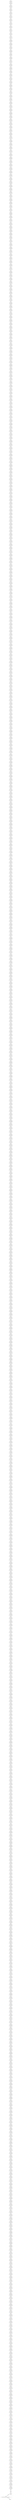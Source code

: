 digraph "unitGraph" {
    "i2 = 0"
    "$r0 = newarray (double[])[721]"
    "$r1 = newarray (double)[2]"
    "$r1[0] = -10.750000001021407"
    "$r1[1] = -0.9999785545917053"
    "$r0[0] = $r1"
    "$r2 = newarray (double)[2]"
    "$r2[0] = -9.750000001021876"
    "$r2[1] = -0.9999417053363286"
    "$r0[1] = $r2"
    "$r3 = newarray (double)[2]"
    "$r3[0] = -8.75000000102317"
    "$r3[1] = -0.9998415386750463"
    "$r0[2] = $r3"
    "$r4 = newarray (double)[2]"
    "$r4[0] = -7.750000001024045"
    "$r4[1] = -0.9995692574598654"
    "$r0[3] = $r4"
    "$r5 = newarray (double)[2]"
    "$r5[0] = -6.750000001024069"
    "$r5[1] = -0.9988291203804079"
    "$r0[4] = $r5"
    "$r6 = newarray (double)[2]"
    "$r6[0] = -5.750000001024082"
    "$r6[1] = -0.9968172192067498"
    "$r0[5] = $r6"
    "$r7 = newarray (double)[2]"
    "$r7[0] = -4.750000001024091"
    "$r7[1] = -0.9913483048057394"
    "$r0[6] = $r7"
    "$r8 = newarray (double)[2]"
    "$r8[0] = -3.7500000010240937"
    "$r8[1] = -0.9764822541680752"
    "$r0[7] = $r8"
    "$r9 = newarray (double)[2]"
    "$r9[0] = -2.750000001024099"
    "$r9[1] = -0.936072138858761"
    "$r0[8] = $r9"
    "$r10 = newarray (double)[2]"
    "$r10[0] = -1.7500000010241"
    "$r10[1] = -0.8262260567275168"
    "$r0[9] = $r10"
    "$r11 = newarray (double)[2]"
    "$r11[0] = -0.7500000010241001"
    "$r11[1] = -0.5276334477427359"
    "$r0[10] = $r11"
    "$r12 = newarray (double)[2]"
    "$r12[0] = 0.24999999897589983"
    "$r12[1] = 0.2840254153727708"
    "$r0[11] = $r12"
    "$r13 = newarray (double)[2]"
    "$r13[0] = 1.2499999989758999"
    "$r13[1] = 2.4903429538873807"
    "$r0[12] = $r13"
    "$r14 = newarray (double)[2]"
    "$r14[0] = 2.2499999989758996"
    "$r14[1] = 8.487735826642131"
    "$r0[13] = $r14"
    "$r15 = newarray (double)[2]"
    "$r15[0] = 3.2499999989758996"
    "$r15[1] = 24.790339890781166"
    "$r0[14] = $r15"
    "$r16 = newarray (double)[2]"
    "$r16[0] = 4.2499999989759"
    "$r16[1] = 69.10541227489291"
    "$r0[15] = $r16"
    "$r17 = newarray (double)[2]"
    "$r17[0] = 5.249999998975899"
    "$r17[1] = 189.56626826347093"
    "$r0[16] = $r17"
    "$r18 = newarray (double)[2]"
    "$r18[0] = 6.249999998975899"
    "$r18[1] = 517.0128241378446"
    "$r0[17] = $r18"
    "$r19 = newarray (double)[2]"
    "$r19[0] = 7.249999998975899"
    "$r19[1] = 1407.1048467626542"
    "$r0[18] = $r19"
    "$r20 = newarray (double)[2]"
    "$r20[0] = 8.249999998975898"
    "$r20[1] = 3826.6258175200282"
    "$r0[19] = $r20"
    "$r21 = newarray (double)[2]"
    "$r21[0] = 9.249999998975898"
    "$r21[1] = 10403.56570590539"
    "$r0[20] = $r21"
    "$r22 = newarray (double)[2]"
    "$r22[0] = 10.249999998975898"
    "$r22[1] = 28281.54189137078"
    "$r0[21] = $r22"
    "$r23 = newarray (double)[2]"
    "$r23[0] = 11.249999998975898"
    "$r23[1] = 76878.91968594491"
    "$r0[22] = $r23"
    "$r24 = newarray (double)[2]"
    "$r24[0] = 12.249999998975898"
    "$r24[1] = 208980.28865569487"
    "$r0[23] = $r24"
    "$r25 = newarray (double)[2]"
    "$r25[0] = 13.249999998975898"
    "$r25[1] = 568069.0394407298"
    "$r0[24] = $r25"
    "$r26 = newarray (double)[2]"
    "$r26[0] = 14.249999998975898"
    "$r26[1] = 1544173.465503749"
    "$r0[25] = $r26"
    "$r27 = newarray (double)[2]"
    "$r27[0] = 15.249999998975898"
    "$r27[1] = 4197500.389549299"
    "$r0[26] = $r27"
    "$r28 = newarray (double)[2]"
    "$r28[0] = 16.2499999989759"
    "$r28[1] = 1.1409990752143454E7"
    "$r0[27] = $r28"
    "$r29 = newarray (double)[2]"
    "$r29[0] = 17.2499999989759"
    "$r29[1] = 3.101557224271913E7"
    "$r0[28] = $r29"
    "$r30 = newarray (double)[2]"
    "$r30[0] = 18.249999998975895"
    "$r30[1] = 8.430906814492369E7"
    "$r0[29] = $r30"
    "$r31 = newarray (double)[2]"
    "$r31[0] = 19.249999998975895"
    "$r31[1] = 2.2917580963094324E8"
    "$r0[30] = $r31"
    "$r32 = newarray (double)[2]"
    "$r32[0] = 20.249999998975895"
    "$r32[1] = 6.229644405604644E8"
    "$r0[31] = $r32"
    "$r33 = newarray (double)[2]"
    "$r33[0] = 21.249999998975895"
    "$r33[1] = 1.693392920269947E9"
    "$r0[32] = $r33"
    "$r34 = newarray (double)[2]"
    "$r34[0] = 22.24999999897589"
    "$r34[1] = 4.603119205329259E9"
    "$r0[33] = $r34"
    "$r35 = newarray (double)[2]"
    "$r35[0] = 23.24999999897589"
    "$r35[1] = 1.2512575291795647E10"
    "$r0[34] = $r35"
    "$r36 = newarray (double)[2]"
    "$r36[0] = 24.24999999897589"
    "$r36[1] = 3.4012706044632027E10"
    "$r0[35] = $r36"
    "$r37 = newarray (double)[2]"
    "$r37[0] = 25.24999999897589"
    "$r37[1] = 9.245612077956065E10"
    "$r0[36] = $r37"
    "$r38 = newarray (double)[2]"
    "$r38[0] = 26.24999999897589"
    "$r38[1] = 2.5132179304661273E11"
    "$r0[37] = $r38"
    "$r39 = newarray (double)[2]"
    "$r39[0] = 27.24999999897589"
    "$r39[1] = 6.831634631360706E11"
    "$r0[38] = $r39"
    "$r40 = newarray (double)[2]"
    "$r40[0] = 28.24999999897589"
    "$r40[1] = 1.8570308277116494E12"
    "$r0[39] = $r40"
    "$r41 = newarray (double)[2]"
    "$r41[0] = 29.24999999897589"
    "$r41[1] = 5.047933153858555E12"
    "$r0[40] = $r41"
    "$r42 = newarray (double)[2]"
    "$r42[0] = 30.24999999897589"
    "$r42[1] = 1.3721704963411387E13"
    "$r0[41] = $r42"
    "$r43 = newarray (double)[2]"
    "$r43[0] = 31.24999999897589"
    "$r43[1] = 3.729946125751918E13"
    "$r0[42] = $r43"
    "$r44 = newarray (double)[2]"
    "$r44[0] = 32.249999998975895"
    "$r44[1] = 1.0139044774762862E14"
    "$r0[43] = $r44"
    "$r45 = newarray (double)[2]"
    "$r45[0] = 33.249999998975895"
    "$r45[1] = 2.7560781169170697E14"
    "$r0[44] = $r45"
    "$r46 = newarray (double)[2]"
    "$r46[0] = 34.249999998975895"
    "$r46[1] = 7.491797063029311E14"
    "$r0[45] = $r46"
    "$r47 = newarray (double)[2]"
    "$r47[0] = 35.249999998975895"
    "$r47[1] = 2.0364815818935438E15"
    "$r0[46] = $r47"
    "$r48 = newarray (double)[2]"
    "$r48[0] = 36.249999998975895"
    "$r48[1] = 5.535730878052753E15"
    "$r0[47] = $r48"
    "$r49 = newarray (double)[2]"
    "$r49[0] = 37.249999998975895"
    "$r49[1] = 1.5047676653050436E16"
    "$r0[48] = $r49"
    "$r50 = newarray (double)[2]"
    "$r50[0] = 38.249999998975895"
    "$r50[1] = 4.0903826006514424E16"
    "$r0[49] = $r50"
    "$r51 = newarray (double)[2]"
    "$r51[0] = 39.24999999897589"
    "$r51[1] = 1.11188126947957888E17"
    "$r0[50] = $r51"
    "$r52 = newarray (double)[2]"
    "$r52[0] = 40.24999999897589"
    "$r52[1] = 3.0224066502303142E17"
    "$r0[51] = $r52"
    "$r53 = newarray (double)[2]"
    "$r53[0] = 41.24999999897589"
    "$r53[1] = 8.2157530755348352E17"
    "$r0[52] = $r53"
    "$r54 = newarray (double)[2]"
    "$r54[0] = 42.24999999897589"
    "$r54[1] = 2.23327322923328589E18"
    "$r0[53] = $r54"
    "$r55 = newarray (double)[2]"
    "$r55[0] = 43.24999999897589"
    "$r55[1] = 6.0706660370088929E18"
    "$r0[54] = $r55"
    "$r56 = newarray (double)[2]"
    "$r56[0] = 44.24999999897589"
    "$r56[1] = 1.650178117504476E19"
    "$r0[55] = $r56"
    "$r57 = newarray (double)[2]"
    "$r57[0] = 45.24999999897589"
    "$r57[1] = 4.485649190533172E19"
    "$r0[56] = $r57"
    "$r58 = newarray (double)[2]"
    "$r58[0] = 46.24999999897589"
    "$r58[1] = 1.2193258683468346E20"
    "$r0[57] = $r58"
    "$r59 = newarray (double)[2]"
    "$r59[0] = 47.24999999897589"
    "$r59[1] = 3.314471350897247E20"
    "$r0[58] = $r59"
    "$r60 = newarray (double)[2]"
    "$r60[0] = 48.24999999897589"
    "$r60[1] = 9.00966724409209E20"
    "$r0[59] = $r60"
    "$r61 = newarray (double)[2]"
    "$r61[0] = 49.24999999897588"
    "$r61[1] = 2.449081475007804E21"
    "$r0[60] = $r61"
    "$r62 = newarray (double)[2]"
    "$r62[0] = 50.24999999897588"
    "$r62[1] = 6.657293669929389E21"
    "$r0[61] = $r62"
    "$r63 = newarray (double)[2]"
    "$r63[0] = 51.24999999897588"
    "$r63[1] = 1.8096400409684485E22"
    "$r0[62] = $r63"
    "$r64 = newarray (double)[2]"
    "$r64[0] = 52.24999999897588"
    "$r64[1] = 4.919111639416416E22"
    "$r0[63] = $r64"
    "$r65 = newarray (double)[2]"
    "$r65[0] = 53.24999999897588"
    "$r65[1] = 1.3371531781587027E23"
    "$r0[64] = $r65"
    "$r66 = newarray (double)[2]"
    "$r66[0] = 54.24999999897588"
    "$r66[1] = 3.634759186055062E23"
    "$r0[65] = $r66"
    "$r67 = newarray (double)[2]"
    "$r67[0] = 55.24999999897588"
    "$r67[1] = 9.880299846278065E23"
    "$r0[66] = $r67"
    "$r68 = newarray (double)[2]"
    "$r68[0] = 56.24999999897588"
    "$r68[1] = 2.685743953186436E24"
    "$r0[67] = $r68"
    "$r69 = newarray (double)[2]"
    "$r69[0] = 57.24999999897588"
    "$r69[1] = 7.30060898384045E24"
    "$r0[68] = $r69"
    "$r70 = newarray (double)[2]"
    "$r70[0] = 58.24999999897587"
    "$r70[1] = 1.984511273745821E25"
    "$r0[69] = $r70"
    "$r71 = newarray (double)[2]"
    "$r71[0] = 59.24999999897587"
    "$r71[1] = 5.3944609337953795E25"
    "$r0[70] = $r71"
    "$r72 = newarray (double)[2]"
    "$r72[0] = 60.24999999897587"
    "$r72[1] = 1.4663665130668191E26"
    "$r0[71] = $r72"
    "$r73 = newarray (double)[2]"
    "$r73[0] = 61.24999999897587"
    "$r73[1] = 3.9859974463303876E26"
    "$r0[72] = $r73"
    "$r74 = newarray (double)[2]"
    "$r74[0] = 62.24999999897587"
    "$r74[1] = 1.0835064426644051E27"
    "$r0[73] = $r74"
    "$r75 = newarray (double)[2]"
    "$r75[0] = 63.24999999897587"
    "$r75[1] = 2.945275874112955E27"
    "$r0[74] = $r75"
    "$r76 = newarray (double)[2]"
    "$r76[0] = 64.24999999897588"
    "$r76[1] = 8.006089888400132E27"
    "$r0[75] = $r76"
    "$r77 = newarray (double)[2]"
    "$r77[0] = 65.24999999897588"
    "$r77[1] = 2.1762808660647784E28"
    "$r0[76] = $r77"
    "$r78 = newarray (double)[2]"
    "$r78[0] = 66.24999999897588"
    "$r78[1] = 5.915744731847001E28"
    "$r0[77] = $r78"
    "$r79 = newarray (double)[2]"
    "$r79[0] = 67.24999999897588"
    "$r79[1] = 1.608066140638203E29"
    "$r0[78] = $r79"
    "$r80 = newarray (double)[2]"
    "$r80[0] = 68.24999999897588"
    "$r80[1] = 4.371176969057094E29"
    "$r0[79] = $r80"
    "$r81 = newarray (double)[2]"
    "$r81[0] = 69.24999999897588"
    "$r81[1] = 1.1882090923966585E30"
    "$r0[80] = $r81"
    "$r82 = newarray (double)[2]"
    "$r82[0] = 70.24999999897588"
    "$r82[1] = 3.229887184271652E30"
    "$r0[81] = $r82"
    "$r83 = newarray (double)[2]"
    "$r83[0] = 71.24999999897588"
    "$r83[1] = 8.779743640978383E30"
    "$r0[82] = $r83"
    "$r84 = newarray (double)[2]"
    "$r84[0] = 72.24999999897588"
    "$r84[1] = 2.3865817597800393E31"
    "$r0[83] = $r84"
    "$r85 = newarray (double)[2]"
    "$r85[0] = 73.24999999897588"
    "$r85[1] = 6.487401829741891E31"
    "$r0[84] = $r85"
    "$r86 = newarray (double)[2]"
    "$r86[0] = 74.24999999897588"
    "$r86[1] = 1.7634586507699342E32"
    "$r0[85] = $r86"
    "$r87 = newarray (double)[2]"
    "$r87[0] = 75.24999999897588"
    "$r87[1] = 4.793577605626818E32"
    "$r0[86] = $r87"
    "$r88 = newarray (double)[2]"
    "$r88[0] = 76.24999999897588"
    "$r88[1] = 1.30302948986836E33"
    "$r0[87] = $r88"
    "$r89 = newarray (double)[2]"
    "$r89[0] = 77.24999999897588"
    "$r89[1] = 3.542001384255422E33"
    "$r0[88] = $r89"
    "$r90 = newarray (double)[2]"
    "$r90[0] = 78.24999999897588"
    "$r90[1] = 9.628157999198298E33"
    "$r0[89] = $r90"
    "$r91 = newarray (double)[2]"
    "$r91[0] = 79.24999999897588"
    "$r91[1] = 2.617204693075333E34"
    "$r0[90] = $r91"
    "$r92 = newarray (double)[2]"
    "$r92[0] = 80.24999999897588"
    "$r92[1] = 7.114299958544411E34"
    "$r0[91] = $r92"
    "$r93 = newarray (double)[2]"
    "$r93[0] = 81.24999999897588"
    "$r93[1] = 1.9338672299518213E35"
    "$r0[92] = $r93"
    "$r94 = newarray (double)[2]"
    "$r94[0] = 82.24999999897588"
    "$r94[1] = 5.256796149830465E35"
    "$r0[93] = $r94"
    "$r95 = newarray (double)[2]"
    "$r95[0] = 83.24999999897588"
    "$r95[1] = 1.4289453449997627E36"
    "$r0[94] = $r95"
    "$r96 = newarray (double)[2]"
    "$r96[0] = 84.24999999897588"
    "$r96[1] = 3.884276165173996E36"
    "$r0[95] = $r96"
    "$r97 = newarray (double)[2]"
    "$r97[0] = 85.24999999897588"
    "$r97[1] = 1.0558557316509059E37"
    "$r0[96] = $r97"
    "$r98 = newarray (double)[2]"
    "$r98[0] = 86.24999999897588"
    "$r98[1] = 2.8701134488209876E37"
    "$r0[97] = $r98"
    "$r99 = newarray (double)[2]"
    "$r99[0] = 87.24999999897588"
    "$r99[1] = 7.801777233546011E37"
    "$r0[98] = $r99"
    "$r100 = newarray (double)[2]"
    "$r100[0] = 88.24999999897588"
    "$r100[1] = 2.1207429283633598E38"
    "$r0[99] = $r100"
    "$r101 = newarray (double)[2]"
    "$r101[0] = 89.24999999897588"
    "$r101[1] = 5.764776965003144E38"
    "$r0[100] = $r101"
    "$r102 = newarray (double)[2]"
    "$r102[0] = 90.24999999897588"
    "$r102[1] = 1.567028846908733E39"
    "$r0[101] = $r102"
    "$r103 = newarray (double)[2]"
    "$r103[0] = 91.24999999897588"
    "$r103[1] = 4.2596260392231406E39"
    "$r0[102] = $r103"
    "$r104 = newarray (double)[2]"
    "$r104[0] = 92.24999999897588"
    "$r104[1] = 1.157886405845124E40"
    "$r0[103] = $r104"
    "$r105 = newarray (double)[2]"
    "$r105[0] = 93.24999999897588"
    "$r105[1] = 3.1474615764285557E40"
    "$r0[104] = $r105"
    "$r106 = newarray (double)[2]"
    "$r106[0] = 94.24999999897588"
    "$r106[1] = 8.555687608978803E40"
    "$r0[105] = $r106"
    "$r107 = newarray (double)[2]"
    "$r107[0] = 95.24999999897588"
    "$r107[1] = 2.32567701574593E41"
    "$r0[106] = $r107"
    "$r108 = newarray (double)[2]"
    "$r108[0] = 96.24999999897588"
    "$r108[1] = 6.3218455707670216E41"
    "$r0[107] = $r108"
    "$r109 = newarray (double)[2]"
    "$r109[0] = 97.24999999897588"
    "$r109[1] = 1.7184557937340295E42"
    "$r0[108] = $r109"
    "$r110 = newarray (double)[2]"
    "$r110[0] = 98.24999999897588"
    "$r110[1] = 4.671247157117378E42"
    "$r0[109] = $r110"
    "$r111 = newarray (double)[2]"
    "$r111[0] = 99.24999999897588"
    "$r111[1] = 1.2697766263433142E43"
    "$r0[110] = $r111"
    "$r112 = newarray (double)[2]"
    "$r112[0] = 100.24999999897588"
    "$r112[1] = 3.4516107295910624E43"
    "$r0[111] = $r112"
    "$r113 = newarray (double)[2]"
    "$r113[0] = 101.24999999897588"
    "$r113[1] = 9.382450725161652E43"
    "$r0[112] = $r113"
    "$r114 = newarray (double)[2]"
    "$r114[0] = 102.24999999897588"
    "$r114[1] = 2.550414531261931E44"
    "$r0[113] = $r114"
    "$r115 = newarray (double)[2]"
    "$r115[0] = 103.24999999897588"
    "$r115[1] = 6.932745475367201E44"
    "$r0[114] = $r115"
    "$r116 = newarray (double)[2]"
    "$r116[0] = 104.24999999897588"
    "$r116[1] = 1.8845156047022327E45"
    "$r0[115] = $r116"
    "$r117 = newarray (double)[2]"
    "$r117[0] = 105.24999999897588"
    "$r117[1] = 5.1226445237095887E45"
    "$r0[116] = $r117"
    "$r118 = newarray (double)[2]"
    "$r118[0] = 106.24999999897588"
    "$r118[1] = 1.3924791522455015E46"
    "$r0[117] = $r118"
    "$r119 = newarray (double)[2]"
    "$r119[0] = 107.24999999897588"
    "$r119[1] = 3.785150776057003E46"
    "$r0[118] = $r119"
    "$r120 = newarray (double)[2]"
    "$r120[0] = 108.24999999897588"
    "$r120[1] = 1.0289106572533404E47"
    "$r0[119] = $r120"
    "$r121 = newarray (double)[2]"
    "$r121[0] = 109.24999999897588"
    "$r121[1] = 2.796869142719608E47"
    "$r0[120] = $r121"
    "$r122 = newarray (double)[2]"
    "$r122[0] = 110.24999999897588"
    "$r122[1] = 7.602678567232539E47"
    "$r0[121] = $r122"
    "$r123 = newarray (double)[2]"
    "$r123[0] = 111.24999999897588"
    "$r123[1] = 2.0666222996923258E48"
    "$r0[122] = $r123"
    "$r124 = newarray (double)[2]"
    "$r124[0] = 112.24999999897588"
    "$r124[1] = 5.617661843541893E48"
    "$r0[123] = $r124"
    "$r125 = newarray (double)[2]"
    "$r125[0] = 113.24999999897588"
    "$r125[1] = 1.5270388107727668E49"
    "$r0[124] = $r125"
    "$r126 = newarray (double)[2]"
    "$r126[0] = 114.24999999897588"
    "$r126[1] = 4.1509218506753225E49"
    "$r0[125] = $r126"
    "$r127 = newarray (double)[2]"
    "$r127[0] = 115.24999999897588"
    "$r127[1] = 1.128337543804432E50"
    "$r0[126] = $r127"
    "$r128 = newarray (double)[2]"
    "$r128[0] = 116.24999999897588"
    "$r128[1] = 3.0671394416916993E50"
    "$r0[127] = $r128"
    "$r129 = newarray (double)[2]"
    "$r129[0] = 117.24999999897588"
    "$r129[1] = 8.337349409700568E50"
    "$r0[128] = $r129"
    "$r130 = newarray (double)[2]"
    "$r130[0] = 118.24999999897588"
    "$r130[1] = 2.2663265397902798E51"
    "$r0[129] = $r130"
    "$r131 = newarray (double)[2]"
    "$r131[0] = 119.24999999897588"
    "$r131[1] = 6.160514250466384E51"
    "$r0[130] = $r131"
    "$r132 = newarray (double)[2]"
    "$r132[0] = 120.24999999897588"
    "$r132[1] = 1.6746013941005767E52"
    "$r0[131] = $r132"
    "$r133 = newarray (double)[2]"
    "$r133[0] = 121.24999999897588"
    "$r133[1] = 4.5520385394957816E52"
    "$r0[132] = $r133"
    "$r134 = newarray (double)[2]"
    "$r134[0] = 122.24999999897588"
    "$r134[1] = 1.2373723644356633E53"
    "$r0[133] = $r134"
    "$r135 = newarray (double)[2]"
    "$r135[0] = 123.24999999897588"
    "$r135[1] = 3.3635268132828673E53"
    "$r0[134] = $r135"
    "$r136 = newarray (double)[2]"
    "$r136[0] = 124.24999999897588"
    "$r136[1] = 9.143013816081578E53"
    "$r0[135] = $r136"
    "$r137 = newarray (double)[2]"
    "$r137[0] = 125.24999999897588"
    "$r137[1] = 2.4853288313604546E54"
    "$r0[136] = $r137"
    "$r138 = newarray (double)[2]"
    "$r138[0] = 126.24999999897588"
    "$r138[1] = 6.755824200032479E54"
    "$r0[137] = $r138"
    "$r139 = newarray (double)[2]"
    "$r139[0] = 127.24999999897588"
    "$r139[1] = 1.8364234159212151E55"
    "$r0[138] = $r139"
    "$r140 = newarray (double)[2]"
    "$r140[0] = 128.24999999897588"
    "$r140[1] = 4.991916400855327E55"
    "$r0[139] = $r140"
    "$r141 = newarray (double)[2]"
    "$r141[0] = 129.24999999897588"
    "$r141[1] = 1.3569435641631713E56"
    "$r0[140] = $r141"
    "$r142 = newarray (double)[2]"
    "$r142[0] = 130.24999999897588"
    "$r142[1] = 3.688555032709199E56"
    "$r0[141] = $r142"
    "$r143 = newarray (double)[2]"
    "$r143[0] = 131.24999999897588"
    "$r143[1] = 1.0026532118684575E57"
    "$r0[142] = $r143"
    "$r144 = newarray (double)[2]"
    "$r144[0] = 132.24999999897588"
    "$r144[1] = 2.725494006068125E57"
    "$r0[143] = $r144"
    "$r145 = newarray (double)[2]"
    "$r145[0] = 133.24999999897588"
    "$r145[1] = 7.408660830269031E57"
    "$r0[144] = $r145"
    "$r146 = newarray (double)[2]"
    "$r146[0] = 134.24999999897588"
    "$r146[1] = 2.013882810813661E58"
    "$r0[145] = $r146"
    "$r147 = newarray (double)[2]"
    "$r147[0] = 135.24999999897588"
    "$r147[1] = 5.4743010492808E58"
    "$r0[146] = $r147"
    "$r148 = newarray (double)[2]"
    "$r148[0] = 136.24999999897588"
    "$r148[1] = 1.4880693065774283E59"
    "$r0[147] = $r148"
    "$r149 = newarray (double)[2]"
    "$r149[0] = 137.24999999897588"
    "$r149[1] = 4.044991755557075E59"
    "$r0[148] = $r149"
    "$r150 = newarray (double)[2]"
    "$r150[0] = 138.24999999897588"
    "$r150[1] = 1.0995427585397451E60"
    "$r0[149] = $r150"
    "$r151 = newarray (double)[2]"
    "$r151[0] = 139.24999999897588"
    "$r151[1] = 2.9888671001523205E60"
    "$r0[150] = $r151"
    "$r152 = newarray (double)[2]"
    "$r152[0] = 140.24999999897588"
    "$r152[1] = 8.124583126023134E60"
    "$r0[151] = $r152"
    "$r153 = newarray (double)[2]"
    "$r153[0] = 141.24999999897588"
    "$r153[1] = 2.208490667527367E61"
    "$r0[152] = $r153"
    "$r154 = newarray (double)[2]"
    "$r154[0] = 142.24999999897588"
    "$r154[1] = 6.003300049861028E61"
    "$r0[153] = $r154"
    "$r155 = newarray (double)[2]"
    "$r155[0] = 143.24999999897588"
    "$r155[1] = 1.6318661436324515E62"
    "$r0[154] = $r155"
    "$r156 = newarray (double)[2]"
    "$r156[0] = 144.24999999897588"
    "$r156[1] = 4.435872084713631E62"
    "$r0[155] = $r156"
    "$r157 = newarray (double)[2]"
    "$r157[0] = 145.24999999897588"
    "$r157[1] = 1.2057950481245806E63"
    "$r0[156] = $r157"
    "$r158 = newarray (double)[2]"
    "$r158[0] = 146.24999999897588"
    "$r158[1] = 3.2776907681629474E63"
    "$r0[157] = $r158"
    "$r159 = newarray (double)[2]"
    "$r159[0] = 147.24999999897588"
    "$r159[1] = 8.90968725440531E63"
    "$r0[158] = $r159"
    "$r160 = newarray (double)[2]"
    "$r160[0] = 148.24999999897588"
    "$r160[1] = 2.4219040960903115E64"
    "$r0[159] = $r160"
    "$r161 = newarray (double)[2]"
    "$r161[0] = 149.24999999897588"
    "$r161[1] = 6.583417894672823E64"
    "$r0[160] = $r161"
    "$r162 = newarray (double)[2]"
    "$r162[0] = 150.24999999897588"
    "$r162[1] = 1.789558523224124E65"
    "$r0[161] = $r162"
    "$r163 = newarray (double)[2]"
    "$r163[0] = 151.24999999897588"
    "$r163[1] = 4.864524414644141E65"
    "$r0[162] = $r163"
    "$r164 = newarray (double)[2]"
    "$r164[0] = 152.24999999897588"
    "$r164[1] = 1.322314832042254E66"
    "$r0[163] = $r164"
    "$r165 = newarray (double)[2]"
    "$r165[0] = 153.24999999897588"
    "$r165[1] = 3.594424379442334E66"
    "$r0[164] = $r165"
    "$r166 = newarray (double)[2]"
    "$r166[0] = 154.24999999897588"
    "$r166[1] = 9.770658474408275E66"
    "$r0[165] = $r166"
    "$r167 = newarray (double)[2]"
    "$r167[0] = 155.24999999897588"
    "$r167[1] = 2.6559403383063394E67"
    "$r0[166] = $r167"
    "$r168 = newarray (double)[2]"
    "$r168[0] = 156.24999999897588"
    "$r168[1] = 7.219594359089491E67"
    "$r0[167] = $r168"
    "$r169 = newarray (double)[2]"
    "$r169[0] = 157.24999999897588"
    "$r169[1] = 1.9624892155158392E68"
    "$r0[168] = $r169"
    "$r170 = newarray (double)[2]"
    "$r170[0] = 158.24999999897588"
    "$r170[1] = 5.334598773083552E68"
    "$r0[169] = $r170"
    "$r171 = newarray (double)[2]"
    "$r171[0] = 159.24999999897588"
    "$r171[1] = 1.4500942906992937E69"
    "$r0[170] = $r171"
    "$r172 = newarray (double)[2]"
    "$r172[0] = 160.24999999897588"
    "$r172[1] = 3.941764959960099E69"
    "$r0[171] = $r172"
    "$r173 = newarray (double)[2]"
    "$r173[0] = 161.24999999897588"
    "$r173[1] = 1.0714828062716132E70"
    "$r0[172] = $r173"
    "$r174 = newarray (double)[2]"
    "$r174[0] = 162.24999999897588"
    "$r174[1] = 2.91259224179443E70"
    "$r0[173] = $r174"
    "$r175 = newarray (double)[2]"
    "$r175[0] = 163.24999999897588"
    "$r175[1] = 7.917246564580593E70"
    "$r0[174] = $r175"
    "$r176 = newarray (double)[2]"
    "$r176[0] = 164.24999999897588"
    "$r176[1] = 2.1521307467929226E71"
    "$r0[175] = $r176"
    "$r177 = newarray (double)[2]"
    "$r177[0] = 165.24999999897588"
    "$r177[1] = 5.850097901475196E71"
    "$r0[176] = $r177"
    "$r178 = newarray (double)[2]"
    "$r178[0] = 166.24999999897588"
    "$r178[1] = 1.590221482028642E72"
    "$r0[177] = $r178"
    "$r179 = newarray (double)[2]"
    "$r179[0] = 167.24999999897588"
    "$r179[1] = 4.3226701578236695E72"
    "$r0[178] = $r179"
    "$r180 = newarray (double)[2]"
    "$r180[0] = 168.24999999897588"
    "$r180[1] = 1.1750235740434275E73"
    "$r0[179] = $r180"
    "$r181 = newarray (double)[2]"
    "$r181[0] = 169.24999999897588"
    "$r181[1] = 3.1940452293332506E73"
    "$r0[180] = $r181"
    "$r182 = newarray (double)[2]"
    "$r182[0] = 170.24999999897588"
    "$r182[1] = 8.682315106172878E73"
    "$r0[181] = $r182"
    "$r183 = newarray (double)[2]"
    "$r183[0] = 171.24999999897588"
    "$r183[1] = 2.36009793820652E74"
    "$r0[182] = $r183"
    "$r184 = newarray (double)[2]"
    "$r184[0] = 172.24999999897588"
    "$r184[1] = 6.415411338810442E74"
    "$r0[183] = $r184"
    "$r185 = newarray (double)[2]"
    "$r185[0] = 173.24999999897588"
    "$r185[1] = 1.743889606437854E75"
    "$r0[184] = $r185"
    "$r186 = newarray (double)[2]"
    "$r186[0] = 174.24999999897588"
    "$r186[1] = 4.7403834280186145E75"
    "$r0[185] = $r186"
    "$r187 = newarray (double)[2]"
    "$r187[0] = 175.24999999897588"
    "$r187[1] = 1.2885698132311397E76"
    "$r0[186] = $r187"
    "$r188 = newarray (double)[2]"
    "$r188[0] = 176.24999999897588"
    "$r188[1] = 3.5026959080070724E76"
    "$r0[187] = $r188"
    "$r189 = newarray (double)[2]"
    "$r189[0] = 177.24999999897588"
    "$r189[1] = 9.521314637353482E76"
    "$r0[188] = $r189"
    "$r190 = newarray (double)[2]"
    "$r190[0] = 178.24999999897588"
    "$r190[1] = 2.588161656175909E77"
    "$r0[189] = $r190"
    "$r191 = newarray (double)[2]"
    "$r191[0] = 179.24999999897588"
    "$r191[1] = 7.035352799097442E77"
    "$r0[190] = $r191"
    "$r192 = newarray (double)[2]"
    "$r192[0] = 180.24999999897588"
    "$r192[1] = 1.9124071670585056E78"
    "$r0[191] = $r192"
    "$r193 = newarray (double)[2]"
    "$r193[0] = 181.24999999897588"
    "$r193[1] = 5.198461650829977E78"
    "$r0[192] = $r193"
    "$r194 = newarray (double)[2]"
    "$r194[0] = 182.24999999897588"
    "$r194[1] = 1.4130883841392336E79"
    "$r0[193] = $r194"
    "$r195 = newarray (double)[2]"
    "$r195[0] = 183.24999999897588"
    "$r195[1] = 3.841172476612234E79"
    "$r0[194] = $r195"
    "$r196 = newarray (double)[2]"
    "$r196[0] = 184.24999999897588"
    "$r196[1] = 1.0441389343152062E80"
    "$r0[195] = $r196"
    "$r197 = newarray (double)[2]"
    "$r197[0] = 185.24999999897588"
    "$r197[1] = 2.838263891535618E80"
    "$r0[196] = $r197"
    "$r198 = newarray (double)[2]"
    "$r198[0] = 186.24999999897588"
    "$r198[1] = 7.715201160732725E80"
    "$r0[197] = $r198"
    "$r199 = newarray (double)[2]"
    "$r199[0] = 187.24999999897588"
    "$r199[1] = 2.09720911181259E81"
    "$r0[198] = $r199"
    "$r200 = newarray (double)[2]"
    "$r200[0] = 188.24999999897588"
    "$r200[1] = 5.7008054191188964E81"
    "$r0[199] = $r200"
    "$r201 = newarray (double)[2]"
    "$r201[0] = 189.24999999897588"
    "$r201[1] = 1.5496395778371747E82"
    "$r0[200] = $r201"
    "$r202 = newarray (double)[2]"
    "$r202[0] = 190.24999999897588"
    "$r202[1] = 4.212357105095739E82"
    "$r0[201] = $r202"
    "$r203 = newarray (double)[2]"
    "$r203[0] = 191.24999999897588"
    "$r203[1] = 1.1450373773762094E83"
    "$r0[202] = $r203"
    "$r204 = newarray (double)[2]"
    "$r204[0] = 192.24999999897585"
    "$r204[1] = 3.112534295828064E83"
    "$r0[203] = $r204"
    "$r205 = newarray (double)[2]"
    "$r205[0] = 193.24999999897585"
    "$r205[1] = 8.460745416804997E83"
    "$r0[204] = $r205"
    "$r206 = newarray (double)[2]"
    "$r206[0] = 194.24999999897585"
    "$r206[1] = 2.299869052171917E84"
    "$r0[205] = $r206"
    "$r207 = newarray (double)[2]"
    "$r207[0] = 195.24999999897585"
    "$r207[1] = 6.251692252354251E84"
    "$r0[206] = $r207"
    "$r208 = newarray (double)[2]"
    "$r208[0] = 196.24999999897585"
    "$r208[1] = 1.699386144669276E85"
    "$r0[207] = $r208"
    "$r209 = newarray (double)[2]"
    "$r209[0] = 197.24999999897585"
    "$r209[1] = 4.619410476589567E85"
    "$r0[208] = $r209"
    "$r210 = newarray (double)[2]"
    "$r210[0] = 198.24999999897585"
    "$r210[1] = 1.2556859556706758E86"
    "$r0[209] = $r210"
    "$r211 = newarray (double)[2]"
    "$r211[0] = 199.24999999897585"
    "$r211[1] = 3.413308315550828E86"
    "$r0[210] = $r211"
    "$r212 = newarray (double)[2]"
    "$r212[0] = 200.24999999897585"
    "$r212[1] = 9.278333969089969E86"
    "$r0[211] = $r212"
    "$r213 = newarray (double)[2]"
    "$r213[0] = 201.24999999897585"
    "$r213[1] = 2.522112662655155E87"
    "$r0[212] = $r213"
    "$r214 = newarray (double)[2]"
    "$r214[0] = 202.24999999897585"
    "$r214[1] = 6.855813020221966E87"
    "$r0[213] = $r214"
    "$r215 = newarray (double)[2]"
    "$r215[0] = 203.24999999897585"
    "$r215[1] = 1.8636031952182293E88"
    "$r0[214] = $r215"
    "$r216 = newarray (double)[2]"
    "$r216[0] = 204.24999999897585"
    "$r216[1] = 5.065798701019928E88"
    "$r0[215] = $r216"
    "$r217 = newarray (double)[2]"
    "$r217[0] = 205.24999999897585"
    "$r217[1] = 1.3770268555613906E89"
    "$r0[216] = $r217"
    "$r218 = newarray (double)[2]"
    "$r218[0] = 206.24999999897585"
    "$r218[1] = 3.7431470787726265E89"
    "$r0[217] = $r218"
    "$r219 = newarray (double)[2]"
    "$r219[0] = 207.24999999897585"
    "$r219[1] = 1.0174928685477189E90"
    "$r0[218] = $r219"
    "$r220 = newarray (double)[2]"
    "$r220[0] = 208.24999999897585"
    "$r220[1] = 2.765832375159932E90"
    "$r0[219] = $r220"
    "$r221 = newarray (double)[2]"
    "$r221[0] = 209.24999999897585"
    "$r221[1] = 7.518311885960964E90"
    "$r0[220] = $r221"
    "$r222 = newarray (double)[2]"
    "$r222[0] = 210.24999999897585"
    "$r222[1] = 2.0436890580295343E91"
    "$r0[221] = $r222"
    "$r223 = newarray (double)[2]"
    "$r223[0] = 211.24999999897585"
    "$r223[1] = 5.5553228294622666E91"
    "$r0[222] = $r223"
    "$r224 = newarray (double)[2]"
    "$r224[0] = 212.24999999897585"
    "$r224[1] = 1.5100933098550967E92"
    "$r0[223] = $r224"
    "$r225 = newarray (double)[2]"
    "$r225[0] = 213.24999999897585"
    "$r225[1] = 4.1048592034566836E92"
    "$r0[224] = $r225"
    "$r226 = newarray (double)[2]"
    "$r226[0] = 214.24999999897585"
    "$r226[1] = 1.1158164181139173E93"
    "$r0[225] = $r226"
    "$r227 = newarray (double)[2]"
    "$r227[0] = 215.24999999897585"
    "$r227[1] = 3.033103493255322E93"
    "$r0[226] = $r227"
    "$r228 = newarray (double)[2]"
    "$r228[0] = 216.24999999897585"
    "$r228[1] = 8.244830109551594E93"
    "$r0[227] = $r228"
    "$r229 = newarray (double)[2]"
    "$r229[0] = 217.24999999897585"
    "$r229[1] = 2.2411771865526098E94"
    "$r0[228] = $r229"
    "$r230 = newarray (double)[2]"
    "$r230[0] = 218.24999999897585"
    "$r230[1] = 6.0921512205629264E94"
    "$r0[229] = $r230"
    "$r231 = newarray (double)[2]"
    "$r231[0] = 219.24999999897585"
    "$r231[1] = 1.6560183959080795E95"
    "$r0[230] = $r231"
    "$r232 = newarray (double)[2]"
    "$r232[0] = 220.24999999897585"
    "$r232[1] = 4.50152471319083E95"
    "$r0[231] = $r232"
    "$r233 = newarray (double)[2]"
    "$r233[0] = 221.24999999897585"
    "$r233[1] = 1.2236412828225948E96"
    "$r0[232] = $r233"
    "$r234 = newarray (double)[2]"
    "$r234[0] = 222.24999999897585"
    "$r234[1] = 3.3262018636489743E96"
    "$r0[233] = $r234"
    "$r235 = newarray (double)[2]"
    "$r235[0] = 223.24999999897585"
    "$r235[1] = 9.04155408374362E96"
    "$r0[234] = $r235"
    "$r236 = newarray (double)[2]"
    "$r236[0] = 224.24999999897585"
    "$r236[1] = 2.457749216686995E97"
    "$r0[235] = $r236"
    "$r237 = newarray (double)[2]"
    "$r237[0] = 225.24999999897585"
    "$r237[1] = 6.680855034629711E97"
    "$r0[236] = $r237"
    "$r238 = newarray (double)[2]"
    "$r238[0] = 226.24999999897585"
    "$r238[1] = 1.816044683920307E98"
    "$r0[237] = $r238"
    "$r239 = newarray (double)[2]"
    "$r239[0] = 227.24999999897585"
    "$r239[1] = 4.9365212639702205E98"
    "$r0[238] = $r239"
    "$r240 = newarray (double)[2]"
    "$r240[0] = 228.24999999897585"
    "$r240[1] = 1.341885604765193E99"
    "$r0[239] = $r240"
    "$r241 = newarray (double)[2]"
    "$r241[0] = 229.24999999897585"
    "$r241[1] = 3.6476232553040004E99"
    "$r0[240] = $r241"
    "$r242 = newarray (double)[2]"
    "$r242[0] = 230.24999999897585"
    "$r242[1] = 9.915268011957491E99"
    "$r0[241] = $r242"
    "$r243 = newarray (double)[2]"
    "$r243[0] = 231.24999999897585"
    "$r243[1] = 2.6952492861205294E100"
    "$r0[242] = $r243"
    "$r244 = newarray (double)[2]"
    "$r244[0] = 232.24999999897585"
    "$r244[1] = 7.32644715762865E100"
    "$r0[243] = $r244"
    "$r245 = newarray (double)[2]"
    "$r245[0] = 233.24999999897585"
    "$r245[1] = 1.991534817574738E101"
    "$r0[244] = $r245"
    "$r246 = newarray (double)[2]"
    "$r246[0] = 234.24999999897585"
    "$r246[1] = 5.41355290535691E101"
    "$r0[245] = $r246"
    "$r247 = newarray (double)[2]"
    "$r247[0] = 235.24999999897585"
    "$r247[1] = 1.4715562490033358E102"
    "$r0[246] = $r247"
    "$r248 = newarray (double)[2]"
    "$r248[0] = 236.24999999897585"
    "$r248[1] = 4.0001046112211214E102"
    "$r0[247] = $r248"
    "$r249 = newarray (double)[2]"
    "$r249[0] = 237.24999999897585"
    "$r249[1] = 1.0873411676617608E103"
    "$r0[248] = $r249"
    "$r250 = newarray (double)[2]"
    "$r250[0] = 238.24999999897585"
    "$r250[1] = 2.9556997373904045E103"
    "$r0[249] = $r250"
    "$r251 = newarray (double)[2]"
    "$r251[0] = 239.24999999897585"
    "$r251[1] = 8.034424886529508E103"
    "$r0[250] = $r251"
    "$r252 = newarray (double)[2]"
    "$r252[0] = 240.24999999897585"
    "$r252[1] = 2.183983117117229E104"
    "$r0[251] = $r252"
    "$r253 = newarray (double)[2]"
    "$r253[0] = 241.24999999897585"
    "$r253[1] = 5.936681620921106E104"
    "$r0[252] = $r253"
    "$r254 = newarray (double)[2]"
    "$r254[0] = 242.24999999897585"
    "$r254[1] = 1.6137573771496634E105"
    "$r0[253] = $r254"
    "$r255 = newarray (double)[2]"
    "$r255[0] = 243.24999999897585"
    "$r255[1] = 4.38664735384766E105"
    "$r0[254] = $r255"
    "$r256 = newarray (double)[2]"
    "$r256[0] = 244.24999999897585"
    "$r256[1] = 1.192414378982205E106"
    "$r0[255] = $r256"
    "$r257 = newarray (double)[2]"
    "$r257[0] = 245.24999999897585"
    "$r257[1] = 3.241318338380605E106"
    "$r0[256] = $r257"
    "$r258 = newarray (double)[2]"
    "$r258[0] = 246.24999999897585"
    "$r258[1] = 8.810816739471066E106"
    "$r0[257] = $r258"
    "$r259 = newarray (double)[2]"
    "$r259[0] = 247.24999999897585"
    "$r259[1] = 2.395028303678697E107"
    "$r0[258] = $r259"
    "$r260 = newarray (double)[2]"
    "$r260[0] = 248.24999999897585"
    "$r260[1] = 6.510361916534894E107"
    "$r0[259] = $r260"
    "$r261 = newarray (double)[2]"
    "$r261[0] = 249.24999999897585"
    "$r261[1] = 1.7696998494408606E108"
    "$r0[260] = $r261"
    "$r262 = newarray (double)[2]"
    "$r262[0] = 250.24999999897585"
    "$r262[1] = 4.8105429425618E108"
    "$r0[261] = $r262"
    "$r263 = newarray (double)[2]"
    "$r263[0] = 251.24999999897585"
    "$r263[1] = 1.3076411465787644E109"
    "$r0[262] = $r263"
    "$r264 = newarray (double)[2]"
    "$r264[0] = 252.24999999897585"
    "$r264[1] = 3.554537166890406E109"
    "$r0[263] = $r264"
    "$r265 = newarray (double)[2]"
    "$r265[0] = 253.24999999897585"
    "$r265[1] = 9.662233789340487E109"
    "$r0[264] = $r265"
    "$r266 = newarray (double)[2]"
    "$r266[0] = 254.24999999897585"
    "$r266[1] = 2.626467453188723E110"
    "$r0[265] = $r266"
    "$r267 = newarray (double)[2]"
    "$r267[0] = 255.24999999897585"
    "$r267[1] = 7.139478751042015E110"
    "$r0[266] = $r267"
    "$r268 = newarray (double)[2]"
    "$r268[0] = 256.24999999897585"
    "$r268[1] = 1.9407115353626985E111"
    "$r0[267] = $r268"
    "$r269 = newarray (double)[2]"
    "$r269[0] = 257.24999999897585"
    "$r269[1] = 5.275400900857278E111"
    "$r0[268] = $r269"
    "$r270 = newarray (double)[2]"
    "$r270[0] = 258.24999999897585"
    "$r270[1] = 1.4340026406636813E112"
    "$r0[269] = $r270"
    "$r271 = newarray (double)[2]"
    "$r271[0] = 259.24999999897585"
    "$r271[1] = 3.898023320078371E112"
    "$r0[270] = $r271"
    "$r272 = newarray (double)[2]"
    "$r272[0] = 260.24999999897585"
    "$r272[1] = 1.0595925957878633E113"
    "$r0[271] = $r272"
    "$r273 = newarray (double)[2]"
    "$r273[0] = 261.24999999897585"
    "$r273[1] = 2.880271298699899E113"
    "$r0[272] = $r273"
    "$r274 = newarray (double)[2]"
    "$r274[0] = 262.24999999897585"
    "$r274[1] = 7.82938913228807E113"
    "$r0[273] = $r274"
    "$r275 = newarray (double)[2]"
    "$r275[0] = 263.24999999897585"
    "$r275[1] = 2.1282486206233392E114"
    "$r0[274] = $r275"
    "$r276 = newarray (double)[2]"
    "$r276[0] = 264.24999999897585"
    "$r276[1] = 5.785179551883452E114"
    "$r0[275] = $r276"
    "$r277 = newarray (double)[2]"
    "$r277[0] = 265.24999999897585"
    "$r277[1] = 1.5725748450257628E115"
    "$r0[276] = $r277"
    "$r278 = newarray (double)[2]"
    "$r278[0] = 266.24999999897585"
    "$r278[1] = 4.274701625125331E115"
    "$r0[277] = $r278"
    "$r279 = newarray (double)[2]"
    "$r279[0] = 267.24999999897585"
    "$r279[1] = 1.1619843749662536E116"
    "$r0[278] = $r279"
    "$r280 = newarray (double)[2]"
    "$r280[0] = 268.24999999897585"
    "$r280[1] = 3.158601011424108E116"
    "$r0[279] = $r280"
    "$r281 = newarray (double)[2]"
    "$r281[0] = 269.24999999897585"
    "$r281[1] = 8.585967732706516E116"
    "$r0[280] = $r281"
    "$r282 = newarray (double)[2]"
    "$r282[0] = 270.24999999897585"
    "$r282[1] = 2.333908006755183E117"
    "$r0[281] = $r282"
    "$r283 = newarray (double)[2]"
    "$r283[0] = 271.24999999897585"
    "$r283[1] = 6.344219724057685E117"
    "$r0[282] = $r283"
    "$r284 = newarray (double)[2]"
    "$r284[0] = 272.24999999897585"
    "$r284[1] = 1.7245377191657464E118"
    "$r0[283] = $r284"
    "$r285 = newarray (double)[2]"
    "$r285[0] = 273.24999999897585"
    "$r285[1] = 4.687779544500456E118"
    "$r0[284] = $r285"
    "$r286 = newarray (double)[2]"
    "$r286[0] = 274.24999999897585"
    "$r286[1] = 1.274270595163761E119"
    "$r0[285] = $r286"
    "$r287 = newarray (double)[2]"
    "$r287[0] = 275.24999999897585"
    "$r287[1] = 3.463826603373344E119"
    "$r0[286] = $r287"
    "$r288 = newarray (double)[2]"
    "$r288[0] = 276.24999999897585"
    "$r288[1] = 9.415656912882777E119"
    "$r0[287] = $r288"
    "$r289 = newarray (double)[2]"
    "$r289[0] = 277.24999999897585"
    "$r289[1] = 2.5594409089294047E120"
    "$r0[288] = $r289"
    "$r290 = newarray (double)[2]"
    "$r290[0] = 278.24999999897585"
    "$r290[1] = 6.957281713757503E120"
    "$r0[289] = $r290"
    "$r291 = newarray (double)[2]"
    "$r291[0] = 279.24999999897585"
    "$r291[1] = 1.8911852457977424E121"
    "$r0[290] = $r291"
    "$r292 = newarray (double)[2]"
    "$r292[0] = 280.24999999897585"
    "$r292[1] = 5.140774487901856E121"
    "$r0[291] = $r292"
    "$r293 = newarray (double)[2]"
    "$r293[0] = 281.24999999897585"
    "$r293[1] = 1.397407387466947E122"
    "$r0[292] = $r293"
    "$r294 = newarray (double)[2]"
    "$r294[0] = 282.24999999897585"
    "$r294[1] = 3.79854710830583E122"
    "$r0[293] = $r294"
    "$r295 = newarray (double)[2]"
    "$r295[0] = 283.24999999897585"
    "$r295[1] = 1.032552157905339E123"
    "$r0[294] = $r295"
    "$r296 = newarray (double)[2]"
    "$r296[0] = 284.24999999897585"
    "$r296[1] = 2.806767767770258E123"
    "$r0[295] = $r296"
    "$r297 = newarray (double)[2]"
    "$r297[0] = 285.24999999897585"
    "$r297[1] = 7.62958581983445E123"
    "$r0[296] = $r297"
    "$r298 = newarray (double)[2]"
    "$r298[0] = 286.24999999897585"
    "$r298[1] = 2.073936449272479E124"
    "$r0[297] = $r298"
    "$r299 = newarray (double)[2]"
    "$r299[0] = 287.24999999897585"
    "$r299[1] = 5.637543763436255E124"
    "$r0[298] = $r299"
    "$r300 = newarray (double)[2]"
    "$r300[0] = 288.24999999897585"
    "$r300[1] = 1.5324432769291389E125"
    "$r0[299] = $r300"
    "$r301 = newarray (double)[2]"
    "$r301[0] = 289.24999999897585"
    "$r301[1] = 4.16561271282071E125"
    "$r0[300] = $r301"
    "$r302 = newarray (double)[2]"
    "$r302[0] = 290.24999999897585"
    "$r302[1] = 1.1323309341658525E126"
    "$r0[301] = $r302"
    "$r303 = newarray (double)[2]"
    "$r303[0] = 291.24999999897585"
    "$r303[1] = 3.0779946021450925E126"
    "$r0[302] = $r303"
    "$r304 = newarray (double)[2]"
    "$r304[0] = 292.24999999897585"
    "$r304[1] = 8.366856795106033E126"
    "$r0[303] = $r304"
    "$r305 = newarray (double)[2]"
    "$r305[0] = 293.24999999897585"
    "$r305[1] = 2.274347478745581E127"
    "$r0[304] = $r305"
    "$r306 = newarray (double)[2]"
    "$r306[0] = 294.24999999897585"
    "$r306[1] = 6.182317423075759E127"
    "$r0[305] = $r306"
    "$r307 = newarray (double)[2]"
    "$r307[0] = 295.24999999897585"
    "$r307[1] = 1.6805281108912586E128"
    "$r0[306] = $r307"
    "$r308 = newarray (double)[2]"
    "$r308[0] = 296.24999999897585"
    "$r308[1] = 4.568149026050316E128"
    "$r0[307] = $r308"
    "$r309 = newarray (double)[2]"
    "$r309[0] = 297.24999999897585"
    "$r309[1] = 1.2417516487205458E129"
    "$r0[308] = $r309"
    "$r310 = newarray (double)[2]"
    "$r310[0] = 298.24999999897585"
    "$r310[1] = 3.375430942176119E129"
    "$r0[309] = $r310"
    "$r311 = newarray (double)[2]"
    "$r311[0] = 299.24999999897585"
    "$r311[1] = 9.175372593335739E129"
    "$r0[310] = $r311"
    "$r312 = newarray (double)[2]"
    "$r312[0] = 300.24999999897585"
    "$r312[1] = 2.4941248589805686E130"
    "$r0[311] = $r312"
    "$r313 = newarray (double)[2]"
    "$r313[0] = 301.24999999897585"
    "$r313[1] = 6.779734282074858E130"
    "$r0[312] = $r313"
    "$r314 = newarray (double)[2]"
    "$r314[0] = 302.24999999897585"
    "$r314[1] = 1.842922850074492E131"
    "$r0[313] = $r314"
    "$r315 = newarray (double)[2]"
    "$r315[0] = 303.24999999897585"
    "$r315[1] = 5.0095836946094446E131"
    "$r0[314] = $r315"
    "$r316 = newarray (double)[2]"
    "$r316[0] = 304.24999999897585"
    "$r316[1] = 1.361746032520158E132"
    "$r0[315] = $r316"
    "$r317 = newarray (double)[2]"
    "$r317[0] = 305.24999999897585"
    "$r317[1] = 3.701609495175746E132"
    "$r0[316] = $r317"
    "$r318 = newarray (double)[2]"
    "$r318[0] = 306.24999999897585"
    "$r318[1] = 1.006201782678769E133"
    "$r0[317] = $r318"
    "$r319 = newarray (double)[2]"
    "$r319[0] = 307.24999999897585"
    "$r319[1] = 2.735140021618795E133"
    "$r0[318] = $r319"
    "$r320 = newarray (double)[2]"
    "$r320[0] = 308.24999999897585"
    "$r320[1] = 7.43488141905745E133"
    "$r0[319] = $r320"
    "$r321 = newarray (double)[2]"
    "$r321[0] = 309.24999999897585"
    "$r321[1] = 2.0210103058171667E134"
    "$r0[320] = $r321"
    "$r322 = newarray (double)[2]"
    "$r322[0] = 310.24999999897585"
    "$r322[1] = 5.493675589431262E134"
    "$r0[321] = $r322"
    "$r323 = newarray (double)[2]"
    "$r323[0] = 311.24999999897585"
    "$r323[1] = 1.4933358526200035E135"
    "$r0[322] = $r323"
    "$r324 = newarray (double)[2]"
    "$r324[0] = 312.24999999897585"
    "$r324[1] = 4.05930771196335E135"
    "$r0[323] = $r324"
    "$r325 = newarray (double)[2]"
    "$r325[0] = 313.24999999897585"
    "$r325[1] = 1.1034342389553639E136"
    "$r0[324] = $r325"
    "$r326 = newarray (double)[2]"
    "$r326[0] = 314.24999999897585"
    "$r326[1] = 2.9994452406519016E136"
    "$r0[325] = $r326"
    "$r327 = newarray (double)[2]"
    "$r327[0] = 315.24999999897585"
    "$r327[1] = 8.153337493122032E136"
    "$r0[326] = $r327"
    "$r328 = newarray (double)[2]"
    "$r328[0] = 316.24999999897585"
    "$r328[1] = 2.2163069148847445E137"
    "$r0[327] = $r328"
    "$r329 = newarray (double)[2]"
    "$r329[0] = 317.24999999897585"
    "$r329[1] = 6.024546813019329E137"
    "$r0[328] = $r329"
    "$r330 = newarray (double)[2]"
    "$r330[0] = 318.24999999897585"
    "$r330[1] = 1.6376416126531295E138"
    "$r0[329] = $r330"
    "$r331 = newarray (double)[2]"
    "$r331[0] = 319.24999999897585"
    "$r331[1] = 4.451571437203368E138"
    "$r0[330] = $r331"
    "$r332 = newarray (double)[2]"
    "$r332[0] = 320.24999999897585"
    "$r332[1] = 1.210062574583723E139"
    "$r0[331] = $r332"
    "$r333 = newarray (double)[2]"
    "$r333[0] = 321.24999999897585"
    "$r333[1] = 3.2892911077893026E139"
    "$r0[332] = $r333"
    "$r334 = newarray (double)[2]"
    "$r334[0] = 322.24999999897585"
    "$r334[1] = 8.941220246815585E139"
    "$r0[333] = $r334"
    "$r335 = newarray (double)[2]"
    "$r335[0] = 323.24999999897585"
    "$r335[1] = 2.4304756521168902E140"
    "$r0[334] = $r335"
    "$r336 = newarray (double)[2]"
    "$r336[0] = 324.24999999897585"
    "$r336[1] = 6.606717799661491E140"
    "$r0[335] = $r336"
    "$r337 = newarray (double)[2]"
    "$r337[0] = 325.24999999897585"
    "$r337[1] = 1.7958920940576757E141"
    "$r0[336] = $r337"
    "$r338 = newarray (double)[2]"
    "$r338[0] = 326.24999999897585"
    "$r338[1] = 4.8817408451502426E141"
    "$r0[337] = $r338"
    "$r339 = newarray (double)[2]"
    "$r339[0] = 327.24999999897585"
    "$r339[1] = 1.3269947430618205E142"
    "$r0[338] = $r339"
    "$r340 = newarray (double)[2]"
    "$r340[0] = 328.24999999897585"
    "$r340[1] = 3.6071456965256266E142"
    "$r0[339] = $r340"
    "$r341 = newarray (double)[2]"
    "$r341[0] = 329.24999999897585"
    "$r341[1] = 9.805238599469857E142"
    "$r0[340] = $r341"
    "$r342 = newarray (double)[2]"
    "$r342[0] = 330.24999999897585"
    "$r342[1] = 2.665340190864413E143"
    "$r0[341] = $r342"
    "$r343 = newarray (double)[2]"
    "$r343[0] = 331.24999999897585"
    "$r343[1] = 7.245145807488297E143"
    "$r0[342] = $r343"
    "$r344 = newarray (double)[2]"
    "$r344[0] = 332.24999999897585"
    "$r344[1] = 1.9694348193031673E144"
    "$r0[343] = $r344"
    "$r345 = newarray (double)[2]"
    "$r345[0] = 333.24999999897585"
    "$r345[1] = 5.353478881646324E144"
    "$r0[344] = $r345"
    "$r346 = newarray (double)[2]"
    "$r346[0] = 334.24999999897585"
    "$r346[1] = 1.4552264363018453E145"
    "$r0[345] = $r346"
    "$r347 = newarray (double)[2]"
    "$r347[0] = 335.24999999897585"
    "$r347[1] = 3.95571557809252E145"
    "$r0[346] = $r347"
    "$r348 = newarray (double)[2]"
    "$r348[0] = 336.24999999897585"
    "$r348[1] = 1.0752749774481264E146"
    "$r0[347] = $r348"
    "$r349 = newarray (double)[2]"
    "$r349[0] = 337.24999999897585"
    "$r349[1] = 2.9229004317939518E146"
    "$r0[348] = $r349"
    "$r350 = newarray (double)[2]"
    "$r350[0] = 338.24999999897585"
    "$r350[1] = 7.945267130140596E146"
    "$r0[349] = $r350"
    "$r351 = newarray (double)[2]"
    "$r351[0] = 339.24999999897585"
    "$r351[1] = 2.159747526211413E147"
    "$r0[350] = $r351"
    "$r352 = newarray (double)[2]"
    "$r352[0] = 340.24999999897585"
    "$r352[1] = 5.87080245455986E147"
    "$r0[351] = $r352"
    "$r353 = newarray (double)[2]"
    "$r353[0] = 341.24999999897585"
    "$r353[1] = 1.5958495630702825E148"
    "$r0[352] = $r353"
    "$r354 = newarray (double)[2]"
    "$r354[0] = 342.24999999897585"
    "$r354[1] = 4.3379688682482563E148"
    "$r0[353] = $r354"
    "$r355 = newarray (double)[2]"
    "$r355[0] = 343.24999999897585"
    "$r355[1] = 1.1791821946980286E149"
    "$r0[354] = $r355"
    "$r356 = newarray (double)[2]"
    "$r356[0] = 344.24999999897585"
    "$r356[1] = 3.205349532290107E149"
    "$r0[355] = $r356"
    "$r357 = newarray (double)[2]"
    "$r357[0] = 345.24999999897585"
    "$r357[1] = 8.713043387483897E149"
    "$r0[356] = $r357"
    "$r358 = newarray (double)[2]"
    "$r358[0] = 346.24999999897585"
    "$r358[1] = 2.368450751077272E150"
    "$r0[357] = $r358"
    "$r359 = newarray (double)[2]"
    "$r359[0] = 347.24999999897585"
    "$r359[1] = 6.4381166382535264E150"
    "$r0[358] = $r359"
    "$r360 = newarray (double)[2]"
    "$r360[0] = 348.24999999897585"
    "$r360[1] = 1.7500615467264396E151"
    "$r0[359] = $r360"
    "$r361 = newarray (double)[2]"
    "$r361[0] = 349.24999999897585"
    "$r361[1] = 4.7571605011514115E151"
    "$r0[360] = $r361"
    "$r362 = newarray (double)[2]"
    "$r362[0] = 350.24999999897585"
    "$r362[1] = 1.2931302945343006E152"
    "$r0[361] = $r362"
    "$r363 = newarray (double)[2]"
    "$r363[0] = 351.24999999897585"
    "$r363[1] = 3.5150925814624824E152"
    "$r0[362] = $r363"
    "$r364 = newarray (double)[2]"
    "$r364[0] = 352.24999999897585"
    "$r364[1] = 9.555012289540663E152"
    "$r0[363] = $r364"
    "$r365 = newarray (double)[2]"
    "$r365[0] = 353.24999999897585"
    "$r365[1] = 2.597321627736124E153"
    "$r0[364] = $r365"
    "$r366 = newarray (double)[2]"
    "$r366[0] = 354.24999999897585"
    "$r366[1] = 7.060252183338775E153"
    "$r0[365] = $r366"
    "$r367 = newarray (double)[2]"
    "$r367[0] = 355.24999999897585"
    "$r367[1] = 1.919175521430809E154"
    "$r0[366] = $r367"
    "$r368 = newarray (double)[2]"
    "$r368[0] = 356.24999999897585"
    "$r368[1] = 5.2168599455287813E154"
    "$r0[367] = $r368"
    "$r369 = newarray (double)[2]"
    "$r369[0] = 357.24999999897585"
    "$r369[1] = 1.418089559154673E155"
    "$r0[368] = $r369"
    "$r370 = newarray (double)[2]"
    "$r370[0] = 358.24999999897585"
    "$r370[1] = 3.854767079777646E155"
    "$r0[369] = $r370"
    "$r371 = newarray (double)[2]"
    "$r371[0] = 359.24999999897585"
    "$r371[1] = 1.0478343305901713E156"
    "$r0[370] = $r371"
    "$r372 = newarray (double)[2]"
    "$r372[0] = 360.24999999897585"
    "$r372[1] = 2.8483090200788106E156"
    "$r0[371] = $r372"
    "$r373 = newarray (double)[2]"
    "$r373[0] = 361.24999999897585"
    "$r373[1] = 7.742506651116222E156"
    "$r0[372] = $r373"
    "$r374 = newarray (double)[2]"
    "$r374[0] = 362.24999999897585"
    "$r374[1] = 2.104631513645252E157"
    "$r0[373] = $r374"
    "$r375 = newarray (double)[2]"
    "$r375[0] = 363.24999999897585"
    "$r375[1] = 5.720981599144144E157"
    "$r0[374] = $r375"
    "$r376 = newarray (double)[2]"
    "$r376[0] = 364.24999999897585"
    "$r376[1] = 1.5551240321902096E158"
    "$r0[375] = $r376"
    "$r377 = newarray (double)[2]"
    "$r377[0] = 365.24999999897585"
    "$r377[1] = 4.227265397702606E158"
    "$r0[376] = $r377"
    "$r378 = newarray (double)[2]"
    "$r378[0] = 366.24999999897585"
    "$r378[1] = 1.1490898714648693E159"
    "$r0[377] = $r378"
    "$r379 = newarray (double)[2]"
    "$r379[0] = 367.24999999897585"
    "$r379[1] = 3.1235501168692943E159"
    "$r0[378] = $r379"
    "$r380 = newarray (double)[2]"
    "$r380[0] = 368.24999999897585"
    "$r380[1] = 8.490689522966929E159"
    "$r0[379] = $r380"
    "$r381 = newarray (double)[2]"
    "$r381[0] = 369.24999999897585"
    "$r381[1] = 2.3080087041368603E160"
    "$r0[380] = $r381"
    "$r382 = newarray (double)[2]"
    "$r382[0] = 370.24999999897585"
    "$r382[1] = 6.273818120380536E160"
    "$r0[381] = $r382"
    "$r383 = newarray (double)[2]"
    "$r383[0] = 371.24999999897585"
    "$r383[1] = 1.7054005791687495E161"
    "$r0[382] = $r383"
    "$r384 = newarray (double)[2]"
    "$r384[0] = 372.24999999897585"
    "$r384[1] = 4.635759404597943E161"
    "$r0[383] = $r384"
    "$r385 = newarray (double)[2]"
    "$r385[0] = 373.24999999897585"
    "$r385[1] = 1.2601300550626711E162"
    "$r0[384] = $r385"
    "$r386 = newarray (double)[2]"
    "$r386[0] = 374.24999999897585"
    "$r386[1] = 3.4253886301719553E162"
    "$r0[385] = $r386"
    "$r387 = newarray (double)[2]"
    "$r387[0] = 375.24999999897585"
    "$r387[1] = 9.311171668806646E162"
    "$r0[386] = $r387"
    "$r388 = newarray (double)[2]"
    "$r388[0] = 376.24999999897585"
    "$r388[1] = 2.531038874897979E163"
    "$r0[387] = $r388"
    "$r389 = newarray (double)[2]"
    "$r389[0] = 377.24999999897585"
    "$r389[1] = 6.880076980758603E163"
    "$r0[388] = $r389"
    "$r390 = newarray (double)[2]"
    "$r390[0] = 378.24999999897585"
    "$r390[1] = 1.8701988235195482E164"
    "$r0[389] = $r390"
    "$r391 = newarray (double)[2]"
    "$r391[0] = 379.24999999897585"
    "$r391[1] = 5.083727477578673E164"
    "$r0[390] = $r391"
    "$r392 = newarray (double)[2]"
    "$r392[0] = 380.24999999897585"
    "$r392[1] = 1.3819004023140045E165"
    "$r0[391] = $r392"
    "$r393 = newarray (double)[2]"
    "$r393[0] = 381.24999999897585"
    "$r393[1] = 3.756394752350403E165"
    "$r0[392] = $r393"
    "$r394 = newarray (double)[2]"
    "$r394[0] = 382.24999999897585"
    "$r394[1] = 1.0210939595833014E166"
    "$r0[393] = $r394"
    "$r395 = newarray (double)[2]"
    "$r395[0] = 383.24999999897585"
    "$r395[1] = 2.775621155484583E166"
    "$r0[394] = $r395"
    "$r396 = newarray (double)[2]"
    "$r396[0] = 384.24999999897585"
    "$r396[1] = 7.54492054964024E166"
    "$r0[395] = $r396"
    "$r397 = newarray (double)[2]"
    "$r397[0] = 385.24999999897585"
    "$r397[1] = 2.0509220427254296E167"
    "$r0[396] = $r397"
    "$r398 = newarray (double)[2]"
    "$r398[0] = 386.24999999897585"
    "$r398[1] = 5.574984120326641E167"
    "$r0[397] = $r398"
    "$r399 = newarray (double)[2]"
    "$r399[0] = 387.24999999897585"
    "$r399[1] = 1.5154378028231644E168"
    "$r0[398] = $r399"
    "$r400 = newarray (double)[2]"
    "$r400[0] = 388.24999999897585"
    "$r400[1] = 4.1193870415741095E168"
    "$r0[399] = $r400"
    "$r401 = newarray (double)[2]"
    "$r401[0] = 389.24999999897585"
    "$r401[1] = 1.1197654939500567E169"
    "$r0[400] = $r401"
    "$r402 = newarray (double)[2]"
    "$r402[0] = 390.24999999897585"
    "$r402[1] = 3.043838194339906E169"
    "$r0[401] = $r402"
    "$r403 = newarray (double)[2]"
    "$r403[0] = 391.24999999897585"
    "$r403[1] = 8.274010052443758E169"
    "$r0[402] = $r403"
    "$r404 = newarray (double)[2]"
    "$r404[0] = 392.24999999897585"
    "$r404[1] = 2.249109117404534E170"
    "$r0[403] = $r404"
    "$r405 = newarray (double)[2]"
    "$r405[0] = 393.24999999897585"
    "$r405[1] = 6.113712444062306E170"
    "$r0[404] = $r405"
    "$r406 = newarray (double)[2]"
    "$r406[0] = 394.24999999897585"
    "$r406[1] = 1.6618793441118505E171"
    "$r0[405] = $r406"
    "$r407 = newarray (double)[2]"
    "$r407[0] = 395.24999999897585"
    "$r407[1] = 4.517456422190679E171"
    "$r0[406] = $r407"
    "$r408 = newarray (double)[2]"
    "$r408[0] = 396.24999999897585"
    "$r408[1] = 1.2279719703296537E172"
    "$r0[407] = $r408"
    "$r409 = newarray (double)[2]"
    "$r409[0] = 397.24999999897585"
    "$r409[1] = 3.3379738928041476E172"
    "$r0[408] = $r409"
    "$r410 = newarray (double)[2]"
    "$r410[0] = 398.24999999897585"
    "$r410[1] = 9.073553776680216E172"
    "$r0[409] = $r410"
    "$r411 = newarray (double)[2]"
    "$r411[0] = 399.24999999897585"
    "$r411[1] = 2.4664476350695772E173"
    "$r0[410] = $r411"
    "$r412 = newarray (double)[2]"
    "$r412[0] = 400.24999999897585"
    "$r412[1] = 6.704499787255419E173"
    "$r0[411] = $r412"
    "$r413 = newarray (double)[2]"
    "$r413[0] = 401.24999999897585"
    "$r413[1] = 1.8224719940603937E174"
    "$r0[412] = $r413"
    "$r414 = newarray (double)[2]"
    "$r414[0] = 402.24999999897585"
    "$r414[1] = 4.953992504329889E174"
    "$r0[413] = $r414"
    "$r415 = newarray (double)[2]"
    "$r415[0] = 403.24999999897585"
    "$r415[1] = 1.3466347802842256E175"
    "$r0[414] = $r415"
    "$r416 = newarray (double)[2]"
    "$r416[0] = 404.24999999897585"
    "$r416[1] = 3.6605328528175496E175"
    "$r0[415] = $r416"
    "$r417 = newarray (double)[2]"
    "$r417[0] = 405.24999999897585"
    "$r417[1] = 9.950359936291293E175"
    "$r0[416] = $r417"
    "$r418 = newarray (double)[2]"
    "$r418[0] = 406.24999999897585"
    "$r418[1] = 2.7047882601447526E176"
    "$r0[417] = $r418"
    "$r419 = newarray (double)[2]"
    "$r419[0] = 407.24999999897585"
    "$r419[1] = 7.352376777380838E176"
    "$r0[418] = $r419"
    "$r420 = newarray (double)[2]"
    "$r420[0] = 408.24999999897585"
    "$r420[1] = 1.9985832189938607E177"
    "$r0[419] = $r420"
    "$r421 = newarray (double)[2]"
    "$r421[0] = 409.24999999897585"
    "$r421[1] = 5.432712446854196E177"
    "$r0[420] = $r421"
    "$r422 = newarray (double)[2]"
    "$r422[0] = 410.24999999897585"
    "$r422[1] = 1.4767643523527037E178"
    "$r0[421] = $r422"
    "$r423 = newarray (double)[2]"
    "$r423[0] = 411.24999999897585"
    "$r423[1] = 4.014261703916445E178"
    "$r0[422] = $r423"
    "$r424 = newarray (double)[2]"
    "$r424[0] = 412.24999999897585"
    "$r424[1] = 1.0911894644435118E179"
    "$r0[423] = $r424"
    "$r425 = newarray (double)[2]"
    "$r425[0] = 413.24999999897585"
    "$r425[1] = 2.9661604926027554E179"
    "$r0[424] = $r425"
    "$r426 = newarray (double)[2]"
    "$r426[0] = 414.24999999897585"
    "$r426[1] = 8.0628601673352E179"
    "$r0[425] = $r426"
    "$r427 = newarray (double)[2]"
    "$r427[0] = 415.24999999897585"
    "$r427[1] = 2.191712627827353E180"
    "$r0[426] = $r427"
    "$r428 = newarray (double)[2]"
    "$r428[0] = 416.24999999897585"
    "$r428[1] = 5.957692609427316E180"
    "$r0[427] = $r428"
    "$r429 = newarray (double)[2]"
    "$r429[0] = 417.24999999897585"
    "$r429[1] = 1.6194687559751025E181"
    "$r0[428] = $r429"
    "$r430 = newarray (double)[2]"
    "$r430[0] = 418.24999999897585"
    "$r430[1] = 4.402172491124297E181"
    "$r0[429] = $r430"
    "$r431 = newarray (double)[2]"
    "$r431[0] = 419.24999999897585"
    "$r431[1] = 1.1966345488365464E182"
    "$r0[430] = $r431"
    "$r432 = newarray (double)[2]"
    "$r432[0] = 420.24999999897585"
    "$r432[1] = 3.252789949408672E182"
    "$r0[431] = $r432"
    "$r433 = newarray (double)[2]"
    "$r433[0] = 421.24999999897585"
    "$r433[1] = 8.841999811271811E182"
    "$r0[432] = $r433"
    "$r434 = newarray (double)[2]"
    "$r434[0] = 422.24999999897585"
    "$r434[1] = 2.403504741421847E183"
    "$r0[433] = $r434"
    "$r435 = newarray (double)[2]"
    "$r435[0] = 423.24999999897585"
    "$r435[1] = 6.533403263222163E183"
    "$r0[434] = $r435"
    "$r436 = newarray (double)[2]"
    "$r436[0] = 424.24999999897585"
    "$r436[1] = 1.7759631368411835E184"
    "$r0[435] = $r436"
    "$r437 = newarray (double)[2]"
    "$r437[0] = 425.24999999897585"
    "$r437[1] = 4.8275683228885136E184"
    "$r0[436] = $r437"
    "$r438 = newarray (double)[2]"
    "$r438[0] = 426.24999999897585"
    "$r438[1] = 1.3122691247752356E185"
    "$r0[437] = $r438"
    "$r439 = newarray (double)[2]"
    "$r439[0] = 427.24999999897585"
    "$r439[1] = 3.567117315924378E185"
    "$r0[438] = $r439"
    "$r440 = newarray (double)[2]"
    "$r440[0] = 428.24999999897585"
    "$r440[1] = 9.696430179858841E185"
    "$r0[439] = $r440"
    "$r441 = newarray (double)[2]"
    "$r441[0] = 429.24999999897585"
    "$r441[1] = 2.635762995883216E186"
    "$r0[440] = $r441"
    "$r442 = newarray (double)[2]"
    "$r442[0] = 430.24999999897585"
    "$r442[1] = 7.164746655834119E186"
    "$r0[441] = $r442"
    "$r443 = newarray (double)[2]"
    "$r443[0] = 431.24999999897585"
    "$r443[1] = 1.94758006400666E187"
    "$r0[442] = $r443"
    "$r444 = newarray (double)[2]"
    "$r444[0] = 432.24999999897585"
    "$r444[1] = 5.2940714974584074E187"
    "$r0[443] = $r444"
    "$r445 = newarray (double)[2]"
    "$r445[0] = 433.24999999897585"
    "$r445[1] = 1.4390778350104154E188"
    "$r0[444] = $r445"
    "$r446 = newarray (double)[2]"
    "$r446[0] = 434.24999999897585"
    "$r446[1] = 3.911819128646997E188"
    "$r0[445] = $r446"
    "$r447 = newarray (double)[2]"
    "$r447[0] = 435.24999999897585"
    "$r447[1] = 1.0633426853619627E189"
    "$r0[446] = $r447"
    "$r448 = newarray (double)[2]"
    "$r448[0] = 436.24999999897585"
    "$r448[1] = 2.8904650990442673E189"
    "$r0[447] = $r448"
    "$r449 = newarray (double)[2]"
    "$r449[0] = 437.24999999897585"
    "$r449[1] = 7.857098754527107E189"
    "$r0[448] = $r449"
    "$r450 = newarray (double)[2]"
    "$r450[0] = 438.24999999897585"
    "$r450[1] = 2.135780876883923E190"
    "$r0[449] = $r450"
    "$r451 = newarray (double)[2]"
    "$r451[0] = 439.24999999897585"
    "$r451[1] = 5.805654347203893E190"
    "$r0[450] = $r451"
    "$r452 = newarray (double)[2]"
    "$r452[0] = 440.24999999897585"
    "$r452[1] = 1.5781404714318604E191"
    "$r0[451] = $r452"
    "$r453 = newarray (double)[2]"
    "$r453[0] = 441.24999999897585"
    "$r453[1] = 4.2898305662490165E191"
    "$r0[452] = $r453"
    "$r454 = newarray (double)[2]"
    "$r454[0] = 442.24999999897585"
    "$r454[1] = 1.1660968475402879E192"
    "$r0[453] = $r454"
    "$r455 = newarray (double)[2]"
    "$r455[0] = 443.24999999897585"
    "$r455[1] = 3.1697798708921424E192"
    "$r0[454] = $r455"
    "$r456 = newarray (double)[2]"
    "$r456[0] = 444.24999999897585"
    "$r456[1] = 8.616355023261369E192"
    "$r0[455] = $r456"
    "$r457 = newarray (double)[2]"
    "$r457[0] = 445.24999999897585"
    "$r457[1] = 2.3421681287283192E193"
    "$r0[456] = $r457"
    "$r458 = newarray (double)[2]"
    "$r458[0] = 446.24999999897585"
    "$r458[1] = 6.366673063518116E193"
    "$r0[457] = $r458"
    "$r459 = newarray (double)[2]"
    "$r459[0] = 447.24999999897585"
    "$r459[1] = 1.7306411696300976E194"
    "$r0[458] = $r459"
    "$r460 = newarray (double)[2]"
    "$r460[0] = 448.24999999897585"
    "$r460[1] = 4.704370442988602E194"
    "$r0[459] = $r460"
    "$r461 = newarray (double)[2]"
    "$r461[0] = 449.24999999897585"
    "$r461[1] = 1.2787804689515747E195"
    "$r0[460] = $r461"
    "$r462 = newarray (double)[2]"
    "$r462[0] = 450.24999999897585"
    "$r462[1] = 3.4760857113394016E195"
    "$r0[461] = $r462"
    "$r463 = newarray (double)[2]"
    "$r463[0] = 451.24999999897585"
    "$r463[1] = 9.44898062330003E195"
    "$r0[462] = $r463"
    "$r464 = newarray (double)[2]"
    "$r464[0] = 452.24999999897585"
    "$r464[1] = 2.5684992325778095E196"
    "$r0[463] = $r464"
    "$r465 = newarray (double)[2]"
    "$r465[0] = 453.24999999897585"
    "$r465[1] = 6.981904790327262E196"
    "$r0[464] = $r465"
    "$r466 = newarray (double)[2]"
    "$r466[0] = 454.24999999897585"
    "$r466[1] = 1.8978784919577757E197"
    "$r0[465] = $r466"
    "$r467 = newarray (double)[2]"
    "$r467[0] = 455.24999999897585"
    "$r467[1] = 5.158968617312078E197"
    "$r0[466] = $r467"
    "$r468 = newarray (double)[2]"
    "$r468[0] = 456.24999999897585"
    "$r468[1] = 1.4023530646029906E198"
    "$r0[467] = $r468"
    "$r469 = newarray (double)[2]"
    "$r469[0] = 457.24999999897585"
    "$r469[1] = 3.8119908525941634E198"
    "$r0[468] = $r469"
    "$r470 = newarray (double)[2]"
    "$r470[0] = 458.24999999897585"
    "$r470[1] = 1.0362065464858816E199"
    "$r0[469] = $r470"
    "$r471 = newarray (double)[2]"
    "$r471[0] = 459.24999999897585"
    "$r471[1] = 2.816701425842875E199"
    "$r0[470] = $r471"
    "$r472 = newarray (double)[2]"
    "$r472[0] = 460.24999999897585"
    "$r472[1] = 7.65658830206337E199"
    "$r0[471] = $r472"
    "$r473 = newarray (double)[2]"
    "$r473[0] = 461.24999999897585"
    "$r473[1] = 2.0812764849490957E200"
    "$r0[472] = $r473"
    "$r474 = newarray (double)[2]"
    "$r474[0] = 462.24999999897585"
    "$r474[1] = 5.657496049036242E200"
    "$r0[473] = $r474"
    "$r475 = newarray (double)[2]"
    "$r475[0] = 463.24999999897585"
    "$r475[1] = 1.537866870467406E201"
    "$r0[474] = $r475"
    "$r476 = newarray (double)[2]"
    "$r476[0] = 464.24999999897585"
    "$r476[1] = 4.18035556858073E201"
    "$r0[475] = $r476"
    "$r477 = newarray (double)[2]"
    "$r477[0] = 465.24999999897585"
    "$r477[1] = 1.1363384578570578E202"
    "$r0[476] = $r477"
    "$r478 = newarray (double)[2]"
    "$r478[0] = 466.24999999897585"
    "$r478[1] = 3.088888180972015E202"
    "$r0[477] = $r478"
    "$r479 = newarray (double)[2]"
    "$r479[0] = 467.24999999897585"
    "$r479[1] = 8.396468612478142E202"
    "$r0[478] = $r479"
    "$r480 = newarray (double)[2]"
    "$r480[0] = 468.24999999897585"
    "$r480[1] = 2.282396805252607E203"
    "$r0[479] = $r480"
    "$r481 = newarray (double)[2]"
    "$r481[0] = 469.24999999897585"
    "$r481[1] = 6.20419776105114E203"
    "$r0[480] = $r481"
    "$r482 = newarray (double)[2]"
    "$r482[0] = 470.24999999897585"
    "$r482[1] = 1.6864758034031608E204"
    "$r0[481] = $r482"
    "$r483 = newarray (double)[2]"
    "$r483[0] = 471.24999999897585"
    "$r483[1] = 4.5843165305266807E204"
    "$r0[482] = $r483"
    "$r484 = newarray (double)[2]"
    "$r484[0] = 472.24999999897585"
    "$r484[1] = 1.2461464320835093E205"
    "$r0[483] = $r484"
    "$r485 = newarray (double)[2]"
    "$r485[0] = 473.24999999897585"
    "$r485[1] = 3.387377201931677E205"
    "$r0[484] = $r485"
    "$r486 = newarray (double)[2]"
    "$r486[0] = 474.24999999897585"
    "$r486[1] = 9.207845894147324E205"
    "$r0[485] = $r486"
    "$r487 = newarray (double)[2]"
    "$r487[0] = 475.24999999897585"
    "$r487[1] = 2.50295201733119E206"
    "$r0[486] = $r487"
    "$r488 = newarray (double)[2]"
    "$r488[0] = 476.24999999897585"
    "$r488[1] = 6.803728986216283E206"
    "$r0[487] = $r488"
    "$r489 = newarray (double)[2]"
    "$r489[0] = 477.24999999897585"
    "$r489[1] = 1.8494452868991802E207"
    "$r0[488] = $r489"
    "$r490 = newarray (double)[2]"
    "$r490[0] = 478.24999999897585"
    "$r490[1] = 5.027313516107267E207"
    "$r0[489] = $r490"
    "$r491 = newarray (double)[2]"
    "$r491[0] = 479.24999999897585"
    "$r491[1] = 1.3665654976800935E208"
    "$r0[490] = $r491"
    "$r492 = newarray (double)[2]"
    "$r492[0] = 480.24999999897585"
    "$r492[1] = 3.7147101597428897E208"
    "$r0[491] = $r492"
    "$r493 = newarray (double)[2]"
    "$r493[0] = 481.24999999897585"
    "$r493[1] = 1.0097629125221295E209"
    "$r0[492] = $r493"
    "$r494 = newarray (double)[2]"
    "$r494[0] = 482.24999999897585"
    "$r494[1] = 2.744820176160785E209"
    "$r0[493] = $r494"
    "$r495 = newarray (double)[2]"
    "$r495[0] = 483.24999999897585"
    "$r495[1] = 7.461194807245616E209"
    "$r0[494] = $r495"
    "$r496 = newarray (double)[2]"
    "$r496[0] = 484.24999999897585"
    "$r496[1] = 2.0281630263128747E210"
    "$r0[495] = $r496"
    "$r497 = newarray (double)[2]"
    "$r497[0] = 485.24999999897585"
    "$r497[1] = 5.513118699578792E210"
    "$r0[496] = $r497"
    "$r498 = newarray (double)[2]"
    "$r498[0] = 486.24999999897585"
    "$r498[1] = 1.4986210379202793E211"
    "$r0[497] = $r498"
    "$r499 = newarray (double)[2]"
    "$r499[0] = 487.24999999897585"
    "$r499[1] = 4.073674335125129E211"
    "$r0[498] = $r499"
    "$r500 = newarray (double)[2]"
    "$r500[0] = 488.24999999897585"
    "$r500[1] = 1.1073394920230621E212"
    "$r0[499] = $r500"
    "$r501 = newarray (double)[2]"
    "$r501[0] = 489.24999999897585"
    "$r501[1] = 3.0100608191013594E212"
    "$r0[500] = $r501"
    "$r502 = newarray (double)[2]"
    "$r502[0] = 490.24999999897585"
    "$r502[1] = 8.182193627119775E212"
    "$r0[501] = $r502"
    "$r503 = newarray (double)[2]"
    "$r503[0] = 491.24999999897585"
    "$r503[1] = 2.224150825353309E213"
    "$r0[502] = $r503"
    "$r504 = newarray (double)[2]"
    "$r504[0] = 492.24999999897585"
    "$r504[1] = 6.045868772310087E213"
    "$r0[503] = $r504"
    "$r505 = newarray (double)[2]"
    "$r505[0] = 493.24999999897585"
    "$r505[1] = 1.6434375221018507E214"
    "$r0[504] = $r505"
    "$r506 = newarray (double)[2]"
    "$r506[0] = 494.24999999897585"
    "$r506[1] = 4.4673263525372215E214"
    "$r0[505] = $r506"
    "$r507 = newarray (double)[2]"
    "$r507[0] = 495.24999999897585"
    "$r507[1] = 1.2143452045898156E215"
    "$r0[506] = $r507"
    "$r508 = newarray (double)[2]"
    "$r508[0] = 496.24999999897585"
    "$r508[1] = 3.300932503112877E215"
    "$r0[507] = $r508"
    "$r509 = newarray (double)[2]"
    "$r509[0] = 497.24999999897585"
    "$r509[1] = 8.972864840181564E215"
    "$r0[508] = $r509"
    "$r510 = newarray (double)[2]"
    "$r510[0] = 498.2499999989758"
    "$r510[1] = 2.4390775444283234E216"
    "$r0[509] = $r510"
    "$r511 = newarray (double)[2]"
    "$r511[0] = 499.2499999989758"
    "$r511[1] = 6.630100167222021E216"
    "$r0[510] = $r511"
    "$r512 = newarray (double)[2]"
    "$r512[0] = 500.2499999989758"
    "$r512[1] = 1.8022480805422896E217"
    "$r0[511] = $r512"
    "$r513 = newarray (double)[2]"
    "$r513[0] = 501.2499999989758"
    "$r513[1] = 4.8990182077133E217"
    "$r0[512] = $r513"
    "$r514 = newarray (double)[2]"
    "$r514[0] = 502.2499999989758"
    "$r514[1] = 1.3316912171317065E218"
    "$r0[513] = $r514"
    "$r515 = newarray (double)[2]"
    "$r515[0] = 503.2499999989758"
    "$r515[1] = 3.619912036647626E218"
    "$r0[514] = $r515"
    "$r516 = newarray (double)[2]"
    "$r516[0] = 504.2499999989758"
    "$r516[1] = 9.839941109839415E218"
    "$r0[515] = $r516"
    "$r517 = newarray (double)[2]"
    "$r517[0] = 505.2499999989758"
    "$r517[1] = 2.6747733111983615E219"
    "$r0[516] = $r517"
    "$r518 = newarray (double)[2]"
    "$r518[0] = 506.2499999989758"
    "$r518[1] = 7.270787687077736E219"
    "$r0[517] = $r518"
    "$r519 = newarray (double)[2]"
    "$r519[0] = 507.2499999989758"
    "$r519[1] = 1.9764050048367183E220"
    "$r0[518] = $r519"
    "$r520 = newarray (double)[2]"
    "$r520[0] = 508.2499999989758"
    "$r520[1] = 5.372425810323162E220"
    "$r0[519] = $r520"
    "$r521 = newarray (double)[2]"
    "$r521[0] = 509.2499999989758"
    "$r521[1] = 1.4603767454945815E221"
    "$r0[520] = $r521"
    "$r522 = newarray (double)[2]"
    "$r522[0] = 510.2499999989758"
    "$r522[1] = 3.969715569982081E221"
    "$r0[521] = $r522"
    "$r523 = newarray (double)[2]"
    "$r523[0] = 511.2499999989758"
    "$r523[1] = 1.079080569803323E222"
    "$r0[522] = $r523"
    "$r524 = newarray (double)[2]"
    "$r524[0] = 512.2499999989758"
    "$r524[1] = 2.933245104339606E222"
    "$r0[523] = $r524"
    "$r525 = newarray (double)[2]"
    "$r525[0] = 513.2499999989758"
    "$r525[1] = 7.973386865542805E222"
    "$r0[524] = $r525"
    "$r526 = newarray (double)[2]"
    "$r526[0] = 514.2499999989758"
    "$r526[1] = 2.1673912627879033E223"
    "$r0[525] = $r526"
    "$r527 = newarray (double)[2]"
    "$r527[0] = 515.2499999989758"
    "$r527[1] = 5.891580284797261E223"
    "$r0[526] = $r527"
    "$r528 = newarray (double)[2]"
    "$r528[0] = 516.2499999989758"
    "$r528[1] = 1.601497562907196E224"
    "$r0[527] = $r528"
    "$r529 = newarray (double)[2]"
    "$r529[0] = 517.2499999989758"
    "$r529[1] = 4.353321723572078E224"
    "$r0[528] = $r529"
    "$r530 = newarray (double)[2]"
    "$r530[0] = 518.2499999989758"
    "$r530[1] = 1.183355533462199E225"
    "$r0[529] = $r530"
    "$r531 = newarray (double)[2]"
    "$r531[0] = 519.2499999989758"
    "$r531[1] = 3.2166938432167554E225"
    "$r0[530] = $r531"
    "$r532 = newarray (double)[2]"
    "$r532[0] = 520.2499999989758"
    "$r532[1] = 8.743880421732194E225"
    "$r0[531] = $r532"
    "$r533 = newarray (double)[2]"
    "$r533[0] = 521.2499999989758"
    "$r533[1] = 2.3768331260613437E226"
    "$r0[532] = $r533"
    "$r534 = newarray (double)[2]"
    "$r534[0] = 522.2499999989758"
    "$r534[1] = 6.460902295852059E226"
    "$r0[533] = $r534"
    "$r535 = newarray (double)[2]"
    "$r535[0] = 523.2499999989758"
    "$r535[1] = 1.7562553306263976E227"
    "$r0[534] = $r535"
    "$r536 = newarray (double)[2]"
    "$r536[0] = 524.2499999989758"
    "$r536[1] = 4.773996951376069E227"
    "$r0[535] = $r536"
    "$r537 = newarray (double)[2]"
    "$r537[0] = 525.2499999989758"
    "$r537[1] = 1.297706916204445E228"
    "$r0[536] = $r537"
    "$r538 = newarray (double)[2]"
    "$r538[0] = 526.2499999989758"
    "$r538[1] = 3.527533128984167E228"
    "$r0[537] = $r538"
    "$r539 = newarray (double)[2]"
    "$r539[0] = 527.2499999989758"
    "$r539[1] = 9.58882920380494E228"
    "$r0[538] = $r539"
    "$r540 = newarray (double)[2]"
    "$r540[0] = 528.2499999989758"
    "$r540[1] = 2.606514018090038E229"
    "$r0[539] = $r540"
    "$r541 = newarray (double)[2]"
    "$r541[0] = 529.2499999989758"
    "$r541[1] = 7.085239690997922E229"
    "$r0[540] = $r541"
    "$r542 = newarray (double)[2]"
    "$r542[0] = 530.2499999989758"
    "$r542[1] = 1.9259678302316431E230"
    "$r0[541] = $r542"
    "$r543 = newarray (double)[2]"
    "$r543[0] = 531.2499999989758"
    "$r543[1] = 5.23532335511537E230"
    "$r0[542] = $r543"
    "$r544 = newarray (double)[2]"
    "$r544[0] = 532.2499999989758"
    "$r544[1] = 1.4231084342317354E231"
    "$r0[543] = $r544"
    "$r545 = newarray (double)[2]"
    "$r545[0] = 533.2499999989758"
    "$r545[1] = 3.86840979669893E231"
    "$r0[544] = $r545"
    "$r546 = newarray (double)[2]"
    "$r546[0] = 534.2499999989758"
    "$r546[1] = 1.0515428055399653E232"
    "$r0[545] = $r546"
    "$r547 = newarray (double)[2]"
    "$r547[0] = 535.2499999989758"
    "$r547[1] = 2.858389700146131E232"
    "$r0[546] = $r547"
    "$r548 = newarray (double)[2]"
    "$r548[0] = 536.2499999989758"
    "$r548[1] = 7.769908780561726E232"
    "$r0[547] = $r548"
    "$r549 = newarray (double)[2]"
    "$r549[0] = 537.2499999989758"
    "$r549[1] = 2.1120801846985324E233"
    "$r0[548] = $r549"
    "$r550 = newarray (double)[2]"
    "$r550[0] = 538.2499999989758"
    "$r550[1] = 5.7412291863144446E233"
    "$r0[549] = $r550"
    "$r551 = newarray (double)[2]"
    "$r551[0] = 539.2499999989758"
    "$r551[1] = 1.5606278970177263E234"
    "$r0[550] = $r551"
    "$r552 = newarray (double)[2]"
    "$r552[0] = 540.2499999989758"
    "$r552[1] = 4.2422264534495395E234"
    "$r0[551] = $r552"
    "$r553 = newarray (double)[2]"
    "$r553[0] = 541.2499999989758"
    "$r553[1] = 1.1531567080620145E235"
    "$r0[552] = $r553"
    "$r554 = newarray (double)[2]"
    "$r554[0] = 542.2499999989758"
    "$r554[1] = 3.1346049248906265E235"
    "$r0[553] = $r554"
    "$r555 = newarray (double)[2]"
    "$r555[0] = 543.2499999989758"
    "$r555[1] = 8.52073960672842E235"
    "$r0[554] = $r555"
    "$r556 = newarray (double)[2]"
    "$r556[0] = 544.2499999989758"
    "$r556[1] = 2.3161771638001135E236"
    "$r0[555] = $r556"
    "$r557 = newarray (double)[2]"
    "$r557[0] = 545.2499999989758"
    "$r557[1] = 6.296022295849658E236"
    "$r0[556] = $r557"
    "$r558 = newarray (double)[2]"
    "$r558[0] = 546.2499999989758"
    "$r558[1] = 1.7114362998381123E237"
    "$r0[557] = $r558"
    "$r559 = newarray (double)[2]"
    "$r559[0] = 547.2499999989758"
    "$r559[1] = 4.652166194415127E237"
    "$r0[558] = $r559"
    "$r560 = newarray (double)[2]"
    "$r560[0] = 548.2499999989758"
    "$r560[1] = 1.264589882925011E238"
    "$r0[559] = $r560"
    "$r561 = newarray (double)[2]"
    "$r561[0] = 549.2499999989758"
    "$r561[1] = 3.4375116992082087E238"
    "$r0[560] = $r561"
    "$r562 = newarray (double)[2]"
    "$r562[0] = 550.2499999989758"
    "$r562[1] = 9.344125587073049E238"
    "$r0[561] = $r562"
    "$r563 = newarray (double)[2]"
    "$r563[0] = 551.2499999989758"
    "$r563[1] = 2.5399966786179877E239"
    "$r0[562] = $r563"
    "$r564 = newarray (double)[2]"
    "$r564[0] = 552.2499999989758"
    "$r564[1] = 6.904426815833606E239"
    "$r0[563] = $r564"
    "$r565 = newarray (double)[2]"
    "$r565[0] = 553.2499999989758"
    "$r565[1] = 1.8768177949405838E240"
    "$r0[564] = $r565"
    "$r566 = newarray (double)[2]"
    "$r566[0] = 554.2499999989758"
    "$r566[1] = 5.101719707315563E240"
    "$r0[565] = $r566"
    "$r567 = newarray (double)[2]"
    "$r567[0] = 555.2499999989758"
    "$r567[1] = 1.3867911974287293E241"
    "$r0[566] = $r567"
    "$r568 = newarray (double)[2]"
    "$r568[0] = 556.2499999989758"
    "$r568[1] = 3.769689311837476E241"
    "$r0[567] = $r568"
    "$r569 = newarray (double)[2]"
    "$r569[0] = 557.2499999989758"
    "$r569[1] = 1.0247077955304093E242"
    "$r0[568] = $r569"
    "$r570 = newarray (double)[2]"
    "$r570[0] = 558.2499999989758"
    "$r570[1] = 2.7854445800706385E242"
    "$r0[569] = $r570"
    "$r571 = newarray (double)[2]"
    "$r571[0] = 559.2499999989758"
    "$r571[1] = 7.5716233861857525E242"
    "$r0[570] = $r571"
    "$r572 = newarray (double)[2]"
    "$r572[0] = 560.2499999989758"
    "$r572[1] = 2.0581806262604276E243"
    "$r0[571] = $r572"
    "$r573 = newarray (double)[2]"
    "$r573[0] = 561.2499999989758"
    "$r573[1] = 5.594714996050178E243"
    "$r0[572] = $r573"
    "$r574 = newarray (double)[2]"
    "$r574[0] = 562.2499999989758"
    "$r574[1] = 1.5208012109170516E244"
    "$r0[573] = $r574"
    "$r575 = newarray (double)[2]"
    "$r575[0] = 563.2499999989758"
    "$r575[1] = 4.1339662963343335E244"
    "$r0[574] = $r575"
    "$r576 = newarray (double)[2]"
    "$r576[0] = 564.2499999989758"
    "$r576[1] = 1.1237285462787759E245"
    "$r0[575] = $r576"
    "$r577 = newarray (double)[2]"
    "$r577[0] = 565.2499999989758"
    "$r577[1] = 3.054610887470296E245"
    "$r0[576] = $r577"
    "$r578 = newarray (double)[2]"
    "$r578[0] = 566.2499999989758"
    "$r578[1] = 8.303293268423662E245"
    "$r0[577] = $r578"
    "$r579 = newarray (double)[2]"
    "$r579[0] = 567.2499999989758"
    "$r579[1] = 2.2570691207922353E246"
    "$r0[578] = $r579"
    "$r580 = newarray (double)[2]"
    "$r580[0] = 568.2499999989758"
    "$r580[1] = 6.1353499766255675E246"
    "$r0[579] = $r580"
    "$r581 = newarray (double)[2]"
    "$r581[0] = 569.2499999989758"
    "$r581[1] = 1.6677610352697908E247"
    "$r0[580] = $r581"
    "$r582 = newarray (double)[2]"
    "$r582[0] = 570.2499999989758"
    "$r582[1] = 4.5334445163859176E247"
    "$r0[581] = $r582"
    "$r583 = newarray (double)[2]"
    "$r583[0] = 571.2499999989758"
    "$r583[1] = 1.2323179849219142E248"
    "$r0[582] = $r583"
    "$r584 = newarray (double)[2]"
    "$r584[0] = 572.2499999989758"
    "$r584[1] = 3.3497875852965076E248"
    "$r0[583] = $r584"
    "$r585 = newarray (double)[2]"
    "$r585[0] = 573.2499999989758"
    "$r585[1] = 9.1056667223092E248"
    "$r0[584] = $r585"
    "$r586 = newarray (double)[2]"
    "$r586[0] = 574.2499999989758"
    "$r586[1] = 2.475176838725733E249"
    "$r0[585] = $r586"
    "$r587 = newarray (double)[2]"
    "$r587[0] = 575.2499999989758"
    "$r587[1] = 6.728228222930866E249"
    "$r0[586] = $r587"
    "$r588 = newarray (double)[2]"
    "$r588[0] = 576.2499999989758"
    "$r588[1] = 1.8289220516118266E250"
    "$r0[587] = $r588"
    "$r589 = newarray (double)[2]"
    "$r589[0] = 577.2499999989758"
    "$r589[1] = 4.971525578564464E250"
    "$r0[588] = $r589"
    "$r590 = newarray (double)[2]"
    "$r590[0] = 578.2499999989758"
    "$r590[1] = 1.3514007639931127E251"
    "$r0[589] = $r590"
    "$r591 = newarray (double)[2]"
    "$r591[0] = 579.2499999989758"
    "$r591[1] = 3.6734881397281487E251"
    "$r0[590] = $r591"
    "$r592 = newarray (double)[2]"
    "$r592[0] = 580.2499999989758"
    "$r592[1] = 9.985576057282848E251"
    "$r0[591] = $r592"
    "$r593 = newarray (double)[2]"
    "$r593[0] = 581.2499999989758"
    "$r593[1] = 2.7143609943207685E252"
    "$r0[592] = $r593"
    "$r594 = newarray (double)[2]"
    "$r594[0] = 582.2499999989758"
    "$r594[1] = 7.378398166740171E252"
    "$r0[593] = $r594"
    "$r595 = newarray (double)[2]"
    "$r595[0] = 583.2499999989758"
    "$r595[1] = 2.0056565659785337E253"
    "$r0[594] = $r595"
    "$r596 = newarray (double)[2]"
    "$r596[0] = 584.2499999989758"
    "$r596[1] = 5.4519397974290186E253"
    "$r0[595] = $r596"
    "$r597 = newarray (double)[2]"
    "$r597[0] = 585.2499999989758"
    "$r597[1] = 1.481990888120399E254"
    "$r0[596] = $r597"
    "$r598 = newarray (double)[2]"
    "$r598[0] = 586.2499999989758"
    "$r598[1] = 4.0284689011195625E254"
    "$r0[597] = $r598"
    "$r599 = newarray (double)[2]"
    "$r599[0] = 587.2499999989758"
    "$r599[1] = 1.0950513810425686E255"
    "$r0[598] = $r599"
    "$r600 = newarray (double)[2]"
    "$r600[0] = 588.2499999989758"
    "$r600[1] = 2.9766582703169956E255"
    "$r0[599] = $r600"
    "$r601 = newarray (double)[2]"
    "$r601[0] = 589.2499999989758"
    "$r601[1] = 8.091396085735022E255"
    "$r0[600] = $r601"
    "$r602 = newarray (double)[2]"
    "$r602[0] = 590.2499999989758"
    "$r602[1] = 2.1994694946718157E256"
    "$r0[601] = $r602"
    "$r603 = newarray (double)[2]"
    "$r603[0] = 591.2499999989758"
    "$r603[1] = 5.978777959616396E256"
    "$r0[602] = $r603"
    "$r604 = newarray (double)[2]"
    "$r604[0] = 592.2499999989758"
    "$r604[1] = 1.6252003484016695E257"
    "$r0[603] = $r604"
    "$r605 = newarray (double)[2]"
    "$r605[0] = 593.2499999989758"
    "$r605[1] = 4.4177525746655674E257"
    "$r0[604] = $r605"
    "$r606 = newarray (double)[2]"
    "$r606[0] = 594.2499999989758"
    "$r606[1] = 1.2008696546341574E258"
    "$r0[605] = $r606"
    "$r607 = newarray (double)[2]"
    "$r607[0] = 595.2499999989758"
    "$r607[1] = 3.2643021605399195E258"
    "$r0[606] = $r607"
    "$r608 = newarray (double)[2]"
    "$r608[0] = 596.2499999989758"
    "$r608[1] = 8.873293245595265E258"
    "$r0[607] = $r608"
    "$r609 = newarray (double)[2]"
    "$r609[0] = 597.2499999989758"
    "$r609[1] = 2.412011178808999E259"
    "$r0[608] = $r609"
    "$r610 = newarray (double)[2]"
    "$r610[0] = 598.2499999989758"
    "$r610[1] = 6.556526157396583E259"
    "$r0[609] = $r610"
    "$r611 = newarray (double)[2]"
    "$r611[0] = 599.2499999989758"
    "$r611[1] = 1.782248591146754E260"
    "$r0[610] = $r611"
    "$r612 = newarray (double)[2]"
    "$r612[0] = 600.2499999989758"
    "$r612[1] = 4.8446539591109565E260"
    "$r0[611] = $r612"
    "$r613 = newarray (double)[2]"
    "$r613[0] = 601.2499999989758"
    "$r613[1] = 1.3169134822223484E261"
    "$r0[612] = $r613"
    "$r614 = newarray (double)[2]"
    "$r614[0] = 602.2499999989758"
    "$r614[1] = 3.579741988377733E261"
    "$r0[613] = $r614"
    "$r615 = newarray (double)[2]"
    "$r615[0] = 603.2499999989758"
    "$r615[1] = 9.730747597579043E261"
    "$r0[614] = $r615"
    "$r616 = newarray (double)[2]"
    "$r616[0] = 604.2499999989758"
    "$r616[1] = 2.6450914371820625E262"
    "$r0[615] = $r616"
    "$r617 = newarray (double)[2]"
    "$r617[0] = 605.2499999989758"
    "$r617[1] = 7.19010398830462E262"
    "$r0[616] = $r617"
    "$r618 = newarray (double)[2]"
    "$r618[0] = 606.2499999989758"
    "$r618[1] = 1.9544729016139356E263"
    "$r0[617] = $r618"
    "$r619 = newarray (double)[2]"
    "$r619[0] = 607.2499999989758"
    "$r619[1] = 5.312808172672785E263"
    "$r0[618] = $r619"
    "$r620 = newarray (double)[2]"
    "$r620[0] = 608.2499999989758"
    "$r620[1] = 1.4441709913865135E264"
    "$r0[619] = $r620"
    "$r621 = newarray (double)[2]"
    "$r621[0] = 609.2499999989758"
    "$r621[1] = 3.925663763073644E264"
    "$r0[620] = $r621"
    "$r622 = newarray (double)[2]"
    "$r622[0] = 610.2499999989758"
    "$r622[1] = 1.067106047180324E265"
    "$r0[621] = $r622"
    "$r623 = newarray (double)[2]"
    "$r623[0] = 611.2499999989758"
    "$r623[1] = 2.9006949770890357E265"
    "$r0[622] = $r623"
    "$r624 = newarray (double)[2]"
    "$r624[0] = 612.2499999989758"
    "$r624[1] = 7.884906446123552E265"
    "$r0[623] = $r624"
    "$r625 = newarray (double)[2]"
    "$r625[0] = 613.2499999989758"
    "$r625[1] = 2.1433397911597242E266"
    "$r0[624] = $r625"
    "$r626 = newarray (double)[2]"
    "$r626[0] = 614.2499999989758"
    "$r626[1] = 5.826201606522684E266"
    "$r0[625] = $r626"
    "$r627 = newarray (double)[2]"
    "$r627[0] = 615.2499999989758"
    "$r627[1] = 1.5837257955949506E267"
    "$r0[626] = $r627"
    "$r628 = newarray (double)[2]"
    "$r628[0] = 616.2499999989758"
    "$r628[1] = 4.305013051427599E267"
    "$r0[627] = $r628"
    "$r629 = newarray (double)[2]"
    "$r629[0] = 617.2499999989758"
    "$r629[1] = 1.1702238748974666E268"
    "$r0[628] = $r629"
    "$r630 = newarray (double)[2]"
    "$r630[0] = 618.2499999989758"
    "$r630[1] = 3.1809982943627145E268"
    "$r0[629] = $r630"
    "$r631 = newarray (double)[2]"
    "$r631[0] = 619.2499999989758"
    "$r631[1] = 8.646849859925384E268"
    "$r0[630] = $r631"
    "$r632 = newarray (double)[2]"
    "$r632[0] = 620.2499999989758"
    "$r632[1] = 2.3504574847648812E269"
    "$r0[631] = $r632"
    "$r633 = newarray (double)[2]"
    "$r633[0] = 621.2499999989758"
    "$r633[1] = 6.38920586940193E269"
    "$r0[632] = $r633"
    "$r634 = newarray (double)[2]"
    "$r634[0] = 622.2499999989758"
    "$r634[1] = 1.7367662213079142E270"
    "$r0[633] = $r634"
    "$r635 = newarray (double)[2]"
    "$r635[0] = 623.2499999989758"
    "$r635[1] = 4.721020059662784E270"
    "$r0[634] = $r635"
    "$r636 = newarray (double)[2]"
    "$r636[0] = 624.2499999989758"
    "$r636[1] = 1.2833063039971984E271"
    "$r0[635] = $r636"
    "$r637 = newarray (double)[2]"
    "$r637[0] = 625.2499999989758"
    "$r637[1] = 3.4883882065025235E271"
    "$r0[636] = $r637"
    "$r638 = newarray (double)[2]"
    "$r638[0] = 626.2499999989758"
    "$r638[1] = 9.482422272346649E271"
    "$r0[637] = $r638"
    "$r639 = newarray (double)[2]"
    "$r639[0] = 627.2499999989758"
    "$r639[1] = 2.5775896152695224E272"
    "$r0[638] = $r639"
    "$r640 = newarray (double)[2]"
    "$r640[0] = 628.2499999989758"
    "$r640[1] = 7.006615012411884E272"
    "$r0[639] = $r640"
    "$r641 = newarray (double)[2]"
    "$r641[0] = 629.2499999989758"
    "$r641[1] = 1.9045954267247571E273"
    "$r0[640] = $r641"
    "$r642 = newarray (double)[2]"
    "$r642[0] = 630.2499999989758"
    "$r642[1] = 5.177227139032109E273"
    "$r0[641] = $r642"
    "$r643 = newarray (double)[2]"
    "$r643[0] = 631.2499999989758"
    "$r643[1] = 1.4073162453835992E274"
    "$r0[642] = $r643"
    "$r644 = newarray (double)[2]"
    "$r644[0] = 632.2499999989758"
    "$r644[1] = 3.8254821767214485E274"
    "$r0[643] = $r644"
    "$r645 = newarray (double)[2]"
    "$r645[0] = 633.2499999989758"
    "$r645[1] = 1.0398738686075867E275"
    "$r0[644] = $r645"
    "$r646 = newarray (double)[2]"
    "$r646[0] = 634.2499999989758"
    "$r646[1] = 2.826670240925412E275"
    "$r0[645] = $r646"
    "$r647 = newarray (double)[2]"
    "$r647[0] = 635.2499999989758"
    "$r647[1] = 7.683686350953498E275"
    "$r0[646] = $r647"
    "$r648 = newarray (double)[2]"
    "$r648[0] = 636.2499999989758"
    "$r648[1] = 2.0886424983375683E276"
    "$r0[647] = $r648"
    "$r649 = newarray (double)[2]"
    "$r649[0] = 637.2499999989758"
    "$r649[1] = 5.677518949378314E276"
    "$r0[648] = $r649"
    "$r650 = newarray (double)[2]"
    "$r650[0] = 638.2499999989758"
    "$r650[1] = 1.543309659082696E277"
    "$r0[649] = $r650"
    "$r651 = newarray (double)[2]"
    "$r651[0] = 639.2499999989758"
    "$r651[1] = 4.195150601969817E277"
    "$r0[650] = $r651"
    "$r652 = newarray (double)[2]"
    "$r652[0] = 640.2499999989758"
    "$r652[1] = 1.1403601648983578E278"
    "$r0[651] = $r652"
    "$r653 = newarray (double)[2]"
    "$r653[0] = 641.2499999989758"
    "$r653[1] = 3.0998203141417665E278"
    "$r0[652] = $r653"
    "$r654 = newarray (double)[2]"
    "$r654[0] = 642.2499999989758"
    "$r654[1] = 8.426185231419772E278"
    "$r0[653] = $r654"
    "$r655 = newarray (double)[2]"
    "$r655[0] = 643.2499999989758"
    "$r655[1] = 2.290474619779834E279"
    "$r0[654] = $r655"
    "$r656 = newarray (double)[2]"
    "$r656[0] = 644.2499999989758"
    "$r656[1] = 6.226155537494164E279"
    "$r0[655] = $r656"
    "$r657 = newarray (double)[2]"
    "$r657[0] = 645.2499999989758"
    "$r657[1] = 1.6924445458730045E280"
    "$r0[656] = $r657"
    "$r658 = newarray (double)[2]"
    "$r658[0] = 646.2499999989758"
    "$r658[1] = 4.600541254721209E280"
    "$r0[657] = $r658"
    "$r659 = newarray (double)[2]"
    "$r659[0] = 647.2499999989758"
    "$r659[1] = 1.2505567693784839E281"
    "$r0[658] = $r659"
    "$r660 = newarray (double)[2]"
    "$r660[0] = 648.2499999989758"
    "$r660[1] = 3.399365741657982E281"
    "$r0[659] = $r660"
    "$r661 = newarray (double)[2]"
    "$r661[0] = 649.2499999989758"
    "$r661[1] = 9.240434123835097E281"
    "$r0[660] = $r661"
    "$r662 = newarray (double)[2]"
    "$r662[0] = 650.2499999989758"
    "$r662[1] = 2.511810416589382E282"
    "$r0[661] = $r662"
    "$r663 = newarray (double)[2]"
    "$r663[0] = 651.2499999989758"
    "$r663[1] = 6.827808611949063E282"
    "$r0[662] = $r663"
    "$r664 = newarray (double)[2]"
    "$r664[0] = 652.2499999989758"
    "$r664[1] = 1.8559908078057312E283"
    "$r0[663] = $r664"
    "$r665 = newarray (double)[2]"
    "$r665[0] = 653.2499999989758"
    "$r665[1] = 5.0451060866453435E283"
    "$r0[664] = $r665"
    "$r666 = newarray (double)[2]"
    "$r666[0] = 654.2499999989758"
    "$r666[1] = 1.3714020197976163E284"
    "$r0[665] = $r666"
    "$r667 = newarray (double)[2]"
    "$r667[0] = 655.2499999989758"
    "$r667[1] = 3.7278571899278925E284"
    "$r0[666] = $r667"
    "$r668 = newarray (double)[2]"
    "$r668[0] = 656.2499999989758"
    "$r668[1] = 1.0133366458471389E285"
    "$r0[667] = $r668"
    "$r669 = newarray (double)[2]"
    "$r669[0] = 657.2499999989758"
    "$r669[1] = 2.754534590517917E285"
    "$r0[668] = $r669"
    "$r670 = newarray (double)[2]"
    "$r670[0] = 658.2499999989758"
    "$r670[1] = 7.48760132326673E285"
    "$r0[669] = $r670"
    "$r671 = newarray (double)[2]"
    "$r671[0] = 659.2499999989758"
    "$r671[1] = 2.0353410615781856E286"
    "$r0[670] = $r671"
    "$r672 = newarray (double)[2]"
    "$r672[0] = 660.2499999989758"
    "$r672[1] = 5.532630622404524E286"
    "$r0[671] = $r672"
    "$r673 = newarray (double)[2]"
    "$r673[0] = 661.2499999989758"
    "$r673[1] = 1.5039249284458275E287"
    "$r0[672] = $r673"
    "$r674 = newarray (double)[2]"
    "$r674[0] = 662.2499999989758"
    "$r674[1] = 4.088091804360863E287"
    "$r0[673] = $r674"
    "$r675 = newarray (double)[2]"
    "$r675[0] = 663.2499999989758"
    "$r675[1] = 1.1112585664866483E288"
    "$r0[674] = $r675"
    "$r676 = newarray (double)[2]"
    "$r676[0] = 664.2499999989758"
    "$r676[1] = 3.020713968000104E288"
    "$r0[675] = $r676"
    "$r677 = newarray (double)[2]"
    "$r677[0] = 665.2499999989758"
    "$r677[1] = 8.211151888187101E288"
    "$r0[676] = $r677"
    "$r678 = newarray (double)[2]"
    "$r678[0] = 666.2499999989758"
    "$r678[1] = 2.2320224968376175E289"
    "$r0[677] = $r678"
    "$r679 = newarray (double)[2]"
    "$r679[0] = 667.2499999989758"
    "$r679[1] = 6.067266193865482E289"
    "$r0[678] = $r679"
    "$r680 = newarray (double)[2]"
    "$r680[0] = 668.2499999989758"
    "$r680[1] = 1.6492539443208416E290"
    "$r0[679] = $r680"
    "$r681 = newarray (double)[2]"
    "$r681[0] = 669.2499999989758"
    "$r681[1] = 4.483137027361749E290"
    "$r0[680] = $r681"
    "$r682 = newarray (double)[2]"
    "$r682[0] = 670.2499999989758"
    "$r682[1] = 1.2186429915969344E291"
    "$r0[681] = $r682"
    "$r683 = newarray (double)[2]"
    "$r683[0] = 671.2499999989758"
    "$r683[1] = 3.312615099436916E291"
    "$r0[682] = $r683"
    "$r684 = newarray (double)[2]"
    "$r684[0] = 672.2499999989758"
    "$r684[1] = 9.004621429478421E291"
    "$r0[683] = $r684"
    "$r685 = newarray (double)[2]"
    "$r685[0] = 673.2499999989758"
    "$r685[1] = 2.4477098803904106E292"
    "$r0[684] = $r685"
    "$r686 = newarray (double)[2]"
    "$r686[0] = 674.2499999989758"
    "$r686[1] = 6.653565289204916E292"
    "$r0[685] = $r686"
    "$r687 = newarray (double)[2]"
    "$r687[0] = 675.2499999989758"
    "$r687[1] = 1.8086265620111576E293"
    "$r0[686] = $r687"
    "$r688 = newarray (double)[2]"
    "$r688[0] = 676.2499999989758"
    "$r688[1] = 4.916356717983286E293"
    "$r0[687] = $r688"
    "$r689 = newarray (double)[2]"
    "$r689[0] = 677.2499999989758"
    "$r689[1] = 1.3364043128716517E294"
    "$r0[688] = $r689"
    "$r690 = newarray (double)[2]"
    "$r690[0] = 678.2499999989758"
    "$r690[1] = 3.6327235591533075E294"
    "$r0[689] = $r690"
    "$r691 = newarray (double)[2]"
    "$r691[0] = 679.2499999989758"
    "$r691[1] = 9.874766438661504E294"
    "$r0[690] = $r691"
    "$r692 = newarray (double)[2]"
    "$r692[0] = 680.2499999989758"
    "$r692[1] = 2.6842398170490806E295"
    "$r0[691] = $r692"
    "$r693 = newarray (double)[2]"
    "$r693[0] = 681.2499999989758"
    "$r693[1] = 7.296520317910748E295"
    "$r0[692] = $r693"
    "$r694 = newarray (double)[2]"
    "$r694[0] = 682.2499999989758"
    "$r694[1] = 1.9833998591159002E296"
    "$r0[693] = $r694"
    "$r695 = newarray (double)[2]"
    "$r695[0] = 683.2499999989758"
    "$r695[1] = 5.391439795602982E296"
    "$r0[694] = $r695"
    "$r696 = newarray (double)[2]"
    "$r696[0] = 684.2499999989758"
    "$r696[1] = 1.4655452825618533E297"
    "$r0[695] = $r696"
    "$r697 = newarray (double)[2]"
    "$r697[0] = 685.2499999989758"
    "$r697[1] = 3.983765110371763E297"
    "$r0[696] = $r697"
    "$r698 = newarray (double)[2]"
    "$r698[0] = 686.2499999989758"
    "$r698[1] = 1.0828996308372707E298"
    "$r0[697] = $r698"
    "$r699 = newarray (double)[2]"
    "$r699[0] = 687.2499999989758"
    "$r699[1] = 2.943626388549961E298"
    "$r0[698] = $r699"
    "$r700 = newarray (double)[2]"
    "$r700[0] = 688.2499999989758"
    "$r700[1] = 8.001606121767884E298"
    "$r0[699] = $r700"
    "$r701 = newarray (double)[2]"
    "$r701[0] = 689.2499999989758"
    "$r701[1] = 2.1750620519288294E299"
    "$r0[700] = $r701"
    "$r702 = newarray (double)[2]"
    "$r702[0] = 690.2499999989758"
    "$r702[1] = 5.912431651528981E299"
    "$r0[701] = $r702"
    "$r703 = newarray (double)[2]"
    "$r703[0] = 691.2499999989758"
    "$r703[1] = 1.6071655520357332E300"
    "$r0[702] = $r703"
    "$r704 = newarray (double)[2]"
    "$r704[0] = 692.2499999989758"
    "$r704[1] = 4.3687289154240835E300"
    "$r0[703] = $r704"
    "$r705 = newarray (double)[2]"
    "$r705[0] = 693.2499999989758"
    "$r705[1] = 1.187543642426088E301"
    "$r0[704] = $r705"
    "$r706 = newarray (double)[2]"
    "$r706[0] = 694.2499999989758"
    "$r706[1] = 3.2280783037089007E301"
    "$r0[705] = $r706"
    "$r707 = newarray (double)[2]"
    "$r707[0] = 695.2499999989758"
    "$r707[1] = 8.774826593814803E301"
    "$r0[706] = $r707"
    "$r708 = newarray (double)[2]"
    "$r708[0] = 696.2499999989758"
    "$r708[1] = 2.3852451677845962E302"
    "$r0[707] = $r708"
    "$r709 = newarray (double)[2]"
    "$r709[0] = 697.2499999989758"
    "$r709[1] = 6.4837685960086145E302"
    "$r0[708] = $r709"
    "$r710 = newarray (double)[2]"
    "$r710[0] = 698.2499999989758"
    "$r710[1] = 1.762471035446363E303"
    "$r0[709] = $r710"
    "$r711 = newarray (double)[2]"
    "$r711[0] = 699.2499999989758"
    "$r711[1] = 4.790892988839247E303"
    "$r0[710] = $r711"
    "$r712 = newarray (double)[2]"
    "$r712[0] = 700.2499999989758"
    "$r712[1] = 1.302299735365357E304"
    "$r0[711] = $r712"
    "$r713 = newarray (double)[2]"
    "$r713[0] = 701.2499999989758"
    "$r713[1] = 3.540017705850673E304"
    "$r0[712] = $r713"
    "$r714 = newarray (double)[2]"
    "$r714[0] = 702.2499999989758"
    "$r714[1] = 9.62276580223716E304"
    "$r0[713] = $r714"
    "$r715 = newarray (double)[2]"
    "$r715[0] = 703.2499999989758"
    "$r715[1] = 2.6157389419738403E305"
    "$r0[714] = $r715"
    "$r716 = newarray (double)[2]"
    "$r716[0] = 704.2499999989758"
    "$r716[1] = 7.110315633960179E305"
    "$r0[715] = $r716"
    "$r717 = newarray (double)[2]"
    "$r717[0] = 705.2499999989758"
    "$r717[1] = 1.932784178240221E306"
    "$r0[716] = $r717"
    "$r718 = newarray (double)[2]"
    "$r718[0] = 706.2499999989758"
    "$r718[1] = 5.253852110043542E306"
    "$r0[717] = $r718"
    "$r719 = newarray (double)[2]"
    "$r719[0] = 707.2499999989757"
    "$r719[1] = 1.4281450720140947E307"
    "$r0[718] = $r719"
    "$r720 = newarray (double)[2]"
    "$r720[0] = 708.2499999989757"
    "$r720[1] = 3.8821007976592484E307"
    "$r0[719] = $r720"
    "$r721 = newarray (double)[2]"
    "$r721[0] = 709.2499999989757"
    "$r721[1] = 1.05526440545235E308"
    "$r0[720] = $r721"
    "r722 = $r0"
    "r723 = r722"
    "i0 = lengthof r723"
    "i3 = 0"
    "if i3 >= i0 goto return i2"
    "r724 = r723[i3]"
    "$d1 = r724[0]"
    "$d0 = r724[1]"
    "$i1 = staticinvoke <javaT.lang.StrictMath.Expm1Tests: int testExpm1Case(double,double)>($d1, $d0)"
    "i2 = i2 + $i1"
    "i3 = i3 + 1"
    "goto [?= (branch)]"
    "return i2"
    "i2 = 0"->"$r0 = newarray (double[])[721]";
    "$r0 = newarray (double[])[721]"->"$r1 = newarray (double)[2]";
    "$r1 = newarray (double)[2]"->"$r1[0] = -10.750000001021407";
    "$r1[0] = -10.750000001021407"->"$r1[1] = -0.9999785545917053";
    "$r1[1] = -0.9999785545917053"->"$r0[0] = $r1";
    "$r0[0] = $r1"->"$r2 = newarray (double)[2]";
    "$r2 = newarray (double)[2]"->"$r2[0] = -9.750000001021876";
    "$r2[0] = -9.750000001021876"->"$r2[1] = -0.9999417053363286";
    "$r2[1] = -0.9999417053363286"->"$r0[1] = $r2";
    "$r0[1] = $r2"->"$r3 = newarray (double)[2]";
    "$r3 = newarray (double)[2]"->"$r3[0] = -8.75000000102317";
    "$r3[0] = -8.75000000102317"->"$r3[1] = -0.9998415386750463";
    "$r3[1] = -0.9998415386750463"->"$r0[2] = $r3";
    "$r0[2] = $r3"->"$r4 = newarray (double)[2]";
    "$r4 = newarray (double)[2]"->"$r4[0] = -7.750000001024045";
    "$r4[0] = -7.750000001024045"->"$r4[1] = -0.9995692574598654";
    "$r4[1] = -0.9995692574598654"->"$r0[3] = $r4";
    "$r0[3] = $r4"->"$r5 = newarray (double)[2]";
    "$r5 = newarray (double)[2]"->"$r5[0] = -6.750000001024069";
    "$r5[0] = -6.750000001024069"->"$r5[1] = -0.9988291203804079";
    "$r5[1] = -0.9988291203804079"->"$r0[4] = $r5";
    "$r0[4] = $r5"->"$r6 = newarray (double)[2]";
    "$r6 = newarray (double)[2]"->"$r6[0] = -5.750000001024082";
    "$r6[0] = -5.750000001024082"->"$r6[1] = -0.9968172192067498";
    "$r6[1] = -0.9968172192067498"->"$r0[5] = $r6";
    "$r0[5] = $r6"->"$r7 = newarray (double)[2]";
    "$r7 = newarray (double)[2]"->"$r7[0] = -4.750000001024091";
    "$r7[0] = -4.750000001024091"->"$r7[1] = -0.9913483048057394";
    "$r7[1] = -0.9913483048057394"->"$r0[6] = $r7";
    "$r0[6] = $r7"->"$r8 = newarray (double)[2]";
    "$r8 = newarray (double)[2]"->"$r8[0] = -3.7500000010240937";
    "$r8[0] = -3.7500000010240937"->"$r8[1] = -0.9764822541680752";
    "$r8[1] = -0.9764822541680752"->"$r0[7] = $r8";
    "$r0[7] = $r8"->"$r9 = newarray (double)[2]";
    "$r9 = newarray (double)[2]"->"$r9[0] = -2.750000001024099";
    "$r9[0] = -2.750000001024099"->"$r9[1] = -0.936072138858761";
    "$r9[1] = -0.936072138858761"->"$r0[8] = $r9";
    "$r0[8] = $r9"->"$r10 = newarray (double)[2]";
    "$r10 = newarray (double)[2]"->"$r10[0] = -1.7500000010241";
    "$r10[0] = -1.7500000010241"->"$r10[1] = -0.8262260567275168";
    "$r10[1] = -0.8262260567275168"->"$r0[9] = $r10";
    "$r0[9] = $r10"->"$r11 = newarray (double)[2]";
    "$r11 = newarray (double)[2]"->"$r11[0] = -0.7500000010241001";
    "$r11[0] = -0.7500000010241001"->"$r11[1] = -0.5276334477427359";
    "$r11[1] = -0.5276334477427359"->"$r0[10] = $r11";
    "$r0[10] = $r11"->"$r12 = newarray (double)[2]";
    "$r12 = newarray (double)[2]"->"$r12[0] = 0.24999999897589983";
    "$r12[0] = 0.24999999897589983"->"$r12[1] = 0.2840254153727708";
    "$r12[1] = 0.2840254153727708"->"$r0[11] = $r12";
    "$r0[11] = $r12"->"$r13 = newarray (double)[2]";
    "$r13 = newarray (double)[2]"->"$r13[0] = 1.2499999989758999";
    "$r13[0] = 1.2499999989758999"->"$r13[1] = 2.4903429538873807";
    "$r13[1] = 2.4903429538873807"->"$r0[12] = $r13";
    "$r0[12] = $r13"->"$r14 = newarray (double)[2]";
    "$r14 = newarray (double)[2]"->"$r14[0] = 2.2499999989758996";
    "$r14[0] = 2.2499999989758996"->"$r14[1] = 8.487735826642131";
    "$r14[1] = 8.487735826642131"->"$r0[13] = $r14";
    "$r0[13] = $r14"->"$r15 = newarray (double)[2]";
    "$r15 = newarray (double)[2]"->"$r15[0] = 3.2499999989758996";
    "$r15[0] = 3.2499999989758996"->"$r15[1] = 24.790339890781166";
    "$r15[1] = 24.790339890781166"->"$r0[14] = $r15";
    "$r0[14] = $r15"->"$r16 = newarray (double)[2]";
    "$r16 = newarray (double)[2]"->"$r16[0] = 4.2499999989759";
    "$r16[0] = 4.2499999989759"->"$r16[1] = 69.10541227489291";
    "$r16[1] = 69.10541227489291"->"$r0[15] = $r16";
    "$r0[15] = $r16"->"$r17 = newarray (double)[2]";
    "$r17 = newarray (double)[2]"->"$r17[0] = 5.249999998975899";
    "$r17[0] = 5.249999998975899"->"$r17[1] = 189.56626826347093";
    "$r17[1] = 189.56626826347093"->"$r0[16] = $r17";
    "$r0[16] = $r17"->"$r18 = newarray (double)[2]";
    "$r18 = newarray (double)[2]"->"$r18[0] = 6.249999998975899";
    "$r18[0] = 6.249999998975899"->"$r18[1] = 517.0128241378446";
    "$r18[1] = 517.0128241378446"->"$r0[17] = $r18";
    "$r0[17] = $r18"->"$r19 = newarray (double)[2]";
    "$r19 = newarray (double)[2]"->"$r19[0] = 7.249999998975899";
    "$r19[0] = 7.249999998975899"->"$r19[1] = 1407.1048467626542";
    "$r19[1] = 1407.1048467626542"->"$r0[18] = $r19";
    "$r0[18] = $r19"->"$r20 = newarray (double)[2]";
    "$r20 = newarray (double)[2]"->"$r20[0] = 8.249999998975898";
    "$r20[0] = 8.249999998975898"->"$r20[1] = 3826.6258175200282";
    "$r20[1] = 3826.6258175200282"->"$r0[19] = $r20";
    "$r0[19] = $r20"->"$r21 = newarray (double)[2]";
    "$r21 = newarray (double)[2]"->"$r21[0] = 9.249999998975898";
    "$r21[0] = 9.249999998975898"->"$r21[1] = 10403.56570590539";
    "$r21[1] = 10403.56570590539"->"$r0[20] = $r21";
    "$r0[20] = $r21"->"$r22 = newarray (double)[2]";
    "$r22 = newarray (double)[2]"->"$r22[0] = 10.249999998975898";
    "$r22[0] = 10.249999998975898"->"$r22[1] = 28281.54189137078";
    "$r22[1] = 28281.54189137078"->"$r0[21] = $r22";
    "$r0[21] = $r22"->"$r23 = newarray (double)[2]";
    "$r23 = newarray (double)[2]"->"$r23[0] = 11.249999998975898";
    "$r23[0] = 11.249999998975898"->"$r23[1] = 76878.91968594491";
    "$r23[1] = 76878.91968594491"->"$r0[22] = $r23";
    "$r0[22] = $r23"->"$r24 = newarray (double)[2]";
    "$r24 = newarray (double)[2]"->"$r24[0] = 12.249999998975898";
    "$r24[0] = 12.249999998975898"->"$r24[1] = 208980.28865569487";
    "$r24[1] = 208980.28865569487"->"$r0[23] = $r24";
    "$r0[23] = $r24"->"$r25 = newarray (double)[2]";
    "$r25 = newarray (double)[2]"->"$r25[0] = 13.249999998975898";
    "$r25[0] = 13.249999998975898"->"$r25[1] = 568069.0394407298";
    "$r25[1] = 568069.0394407298"->"$r0[24] = $r25";
    "$r0[24] = $r25"->"$r26 = newarray (double)[2]";
    "$r26 = newarray (double)[2]"->"$r26[0] = 14.249999998975898";
    "$r26[0] = 14.249999998975898"->"$r26[1] = 1544173.465503749";
    "$r26[1] = 1544173.465503749"->"$r0[25] = $r26";
    "$r0[25] = $r26"->"$r27 = newarray (double)[2]";
    "$r27 = newarray (double)[2]"->"$r27[0] = 15.249999998975898";
    "$r27[0] = 15.249999998975898"->"$r27[1] = 4197500.389549299";
    "$r27[1] = 4197500.389549299"->"$r0[26] = $r27";
    "$r0[26] = $r27"->"$r28 = newarray (double)[2]";
    "$r28 = newarray (double)[2]"->"$r28[0] = 16.2499999989759";
    "$r28[0] = 16.2499999989759"->"$r28[1] = 1.1409990752143454E7";
    "$r28[1] = 1.1409990752143454E7"->"$r0[27] = $r28";
    "$r0[27] = $r28"->"$r29 = newarray (double)[2]";
    "$r29 = newarray (double)[2]"->"$r29[0] = 17.2499999989759";
    "$r29[0] = 17.2499999989759"->"$r29[1] = 3.101557224271913E7";
    "$r29[1] = 3.101557224271913E7"->"$r0[28] = $r29";
    "$r0[28] = $r29"->"$r30 = newarray (double)[2]";
    "$r30 = newarray (double)[2]"->"$r30[0] = 18.249999998975895";
    "$r30[0] = 18.249999998975895"->"$r30[1] = 8.430906814492369E7";
    "$r30[1] = 8.430906814492369E7"->"$r0[29] = $r30";
    "$r0[29] = $r30"->"$r31 = newarray (double)[2]";
    "$r31 = newarray (double)[2]"->"$r31[0] = 19.249999998975895";
    "$r31[0] = 19.249999998975895"->"$r31[1] = 2.2917580963094324E8";
    "$r31[1] = 2.2917580963094324E8"->"$r0[30] = $r31";
    "$r0[30] = $r31"->"$r32 = newarray (double)[2]";
    "$r32 = newarray (double)[2]"->"$r32[0] = 20.249999998975895";
    "$r32[0] = 20.249999998975895"->"$r32[1] = 6.229644405604644E8";
    "$r32[1] = 6.229644405604644E8"->"$r0[31] = $r32";
    "$r0[31] = $r32"->"$r33 = newarray (double)[2]";
    "$r33 = newarray (double)[2]"->"$r33[0] = 21.249999998975895";
    "$r33[0] = 21.249999998975895"->"$r33[1] = 1.693392920269947E9";
    "$r33[1] = 1.693392920269947E9"->"$r0[32] = $r33";
    "$r0[32] = $r33"->"$r34 = newarray (double)[2]";
    "$r34 = newarray (double)[2]"->"$r34[0] = 22.24999999897589";
    "$r34[0] = 22.24999999897589"->"$r34[1] = 4.603119205329259E9";
    "$r34[1] = 4.603119205329259E9"->"$r0[33] = $r34";
    "$r0[33] = $r34"->"$r35 = newarray (double)[2]";
    "$r35 = newarray (double)[2]"->"$r35[0] = 23.24999999897589";
    "$r35[0] = 23.24999999897589"->"$r35[1] = 1.2512575291795647E10";
    "$r35[1] = 1.2512575291795647E10"->"$r0[34] = $r35";
    "$r0[34] = $r35"->"$r36 = newarray (double)[2]";
    "$r36 = newarray (double)[2]"->"$r36[0] = 24.24999999897589";
    "$r36[0] = 24.24999999897589"->"$r36[1] = 3.4012706044632027E10";
    "$r36[1] = 3.4012706044632027E10"->"$r0[35] = $r36";
    "$r0[35] = $r36"->"$r37 = newarray (double)[2]";
    "$r37 = newarray (double)[2]"->"$r37[0] = 25.24999999897589";
    "$r37[0] = 25.24999999897589"->"$r37[1] = 9.245612077956065E10";
    "$r37[1] = 9.245612077956065E10"->"$r0[36] = $r37";
    "$r0[36] = $r37"->"$r38 = newarray (double)[2]";
    "$r38 = newarray (double)[2]"->"$r38[0] = 26.24999999897589";
    "$r38[0] = 26.24999999897589"->"$r38[1] = 2.5132179304661273E11";
    "$r38[1] = 2.5132179304661273E11"->"$r0[37] = $r38";
    "$r0[37] = $r38"->"$r39 = newarray (double)[2]";
    "$r39 = newarray (double)[2]"->"$r39[0] = 27.24999999897589";
    "$r39[0] = 27.24999999897589"->"$r39[1] = 6.831634631360706E11";
    "$r39[1] = 6.831634631360706E11"->"$r0[38] = $r39";
    "$r0[38] = $r39"->"$r40 = newarray (double)[2]";
    "$r40 = newarray (double)[2]"->"$r40[0] = 28.24999999897589";
    "$r40[0] = 28.24999999897589"->"$r40[1] = 1.8570308277116494E12";
    "$r40[1] = 1.8570308277116494E12"->"$r0[39] = $r40";
    "$r0[39] = $r40"->"$r41 = newarray (double)[2]";
    "$r41 = newarray (double)[2]"->"$r41[0] = 29.24999999897589";
    "$r41[0] = 29.24999999897589"->"$r41[1] = 5.047933153858555E12";
    "$r41[1] = 5.047933153858555E12"->"$r0[40] = $r41";
    "$r0[40] = $r41"->"$r42 = newarray (double)[2]";
    "$r42 = newarray (double)[2]"->"$r42[0] = 30.24999999897589";
    "$r42[0] = 30.24999999897589"->"$r42[1] = 1.3721704963411387E13";
    "$r42[1] = 1.3721704963411387E13"->"$r0[41] = $r42";
    "$r0[41] = $r42"->"$r43 = newarray (double)[2]";
    "$r43 = newarray (double)[2]"->"$r43[0] = 31.24999999897589";
    "$r43[0] = 31.24999999897589"->"$r43[1] = 3.729946125751918E13";
    "$r43[1] = 3.729946125751918E13"->"$r0[42] = $r43";
    "$r0[42] = $r43"->"$r44 = newarray (double)[2]";
    "$r44 = newarray (double)[2]"->"$r44[0] = 32.249999998975895";
    "$r44[0] = 32.249999998975895"->"$r44[1] = 1.0139044774762862E14";
    "$r44[1] = 1.0139044774762862E14"->"$r0[43] = $r44";
    "$r0[43] = $r44"->"$r45 = newarray (double)[2]";
    "$r45 = newarray (double)[2]"->"$r45[0] = 33.249999998975895";
    "$r45[0] = 33.249999998975895"->"$r45[1] = 2.7560781169170697E14";
    "$r45[1] = 2.7560781169170697E14"->"$r0[44] = $r45";
    "$r0[44] = $r45"->"$r46 = newarray (double)[2]";
    "$r46 = newarray (double)[2]"->"$r46[0] = 34.249999998975895";
    "$r46[0] = 34.249999998975895"->"$r46[1] = 7.491797063029311E14";
    "$r46[1] = 7.491797063029311E14"->"$r0[45] = $r46";
    "$r0[45] = $r46"->"$r47 = newarray (double)[2]";
    "$r47 = newarray (double)[2]"->"$r47[0] = 35.249999998975895";
    "$r47[0] = 35.249999998975895"->"$r47[1] = 2.0364815818935438E15";
    "$r47[1] = 2.0364815818935438E15"->"$r0[46] = $r47";
    "$r0[46] = $r47"->"$r48 = newarray (double)[2]";
    "$r48 = newarray (double)[2]"->"$r48[0] = 36.249999998975895";
    "$r48[0] = 36.249999998975895"->"$r48[1] = 5.535730878052753E15";
    "$r48[1] = 5.535730878052753E15"->"$r0[47] = $r48";
    "$r0[47] = $r48"->"$r49 = newarray (double)[2]";
    "$r49 = newarray (double)[2]"->"$r49[0] = 37.249999998975895";
    "$r49[0] = 37.249999998975895"->"$r49[1] = 1.5047676653050436E16";
    "$r49[1] = 1.5047676653050436E16"->"$r0[48] = $r49";
    "$r0[48] = $r49"->"$r50 = newarray (double)[2]";
    "$r50 = newarray (double)[2]"->"$r50[0] = 38.249999998975895";
    "$r50[0] = 38.249999998975895"->"$r50[1] = 4.0903826006514424E16";
    "$r50[1] = 4.0903826006514424E16"->"$r0[49] = $r50";
    "$r0[49] = $r50"->"$r51 = newarray (double)[2]";
    "$r51 = newarray (double)[2]"->"$r51[0] = 39.24999999897589";
    "$r51[0] = 39.24999999897589"->"$r51[1] = 1.11188126947957888E17";
    "$r51[1] = 1.11188126947957888E17"->"$r0[50] = $r51";
    "$r0[50] = $r51"->"$r52 = newarray (double)[2]";
    "$r52 = newarray (double)[2]"->"$r52[0] = 40.24999999897589";
    "$r52[0] = 40.24999999897589"->"$r52[1] = 3.0224066502303142E17";
    "$r52[1] = 3.0224066502303142E17"->"$r0[51] = $r52";
    "$r0[51] = $r52"->"$r53 = newarray (double)[2]";
    "$r53 = newarray (double)[2]"->"$r53[0] = 41.24999999897589";
    "$r53[0] = 41.24999999897589"->"$r53[1] = 8.2157530755348352E17";
    "$r53[1] = 8.2157530755348352E17"->"$r0[52] = $r53";
    "$r0[52] = $r53"->"$r54 = newarray (double)[2]";
    "$r54 = newarray (double)[2]"->"$r54[0] = 42.24999999897589";
    "$r54[0] = 42.24999999897589"->"$r54[1] = 2.23327322923328589E18";
    "$r54[1] = 2.23327322923328589E18"->"$r0[53] = $r54";
    "$r0[53] = $r54"->"$r55 = newarray (double)[2]";
    "$r55 = newarray (double)[2]"->"$r55[0] = 43.24999999897589";
    "$r55[0] = 43.24999999897589"->"$r55[1] = 6.0706660370088929E18";
    "$r55[1] = 6.0706660370088929E18"->"$r0[54] = $r55";
    "$r0[54] = $r55"->"$r56 = newarray (double)[2]";
    "$r56 = newarray (double)[2]"->"$r56[0] = 44.24999999897589";
    "$r56[0] = 44.24999999897589"->"$r56[1] = 1.650178117504476E19";
    "$r56[1] = 1.650178117504476E19"->"$r0[55] = $r56";
    "$r0[55] = $r56"->"$r57 = newarray (double)[2]";
    "$r57 = newarray (double)[2]"->"$r57[0] = 45.24999999897589";
    "$r57[0] = 45.24999999897589"->"$r57[1] = 4.485649190533172E19";
    "$r57[1] = 4.485649190533172E19"->"$r0[56] = $r57";
    "$r0[56] = $r57"->"$r58 = newarray (double)[2]";
    "$r58 = newarray (double)[2]"->"$r58[0] = 46.24999999897589";
    "$r58[0] = 46.24999999897589"->"$r58[1] = 1.2193258683468346E20";
    "$r58[1] = 1.2193258683468346E20"->"$r0[57] = $r58";
    "$r0[57] = $r58"->"$r59 = newarray (double)[2]";
    "$r59 = newarray (double)[2]"->"$r59[0] = 47.24999999897589";
    "$r59[0] = 47.24999999897589"->"$r59[1] = 3.314471350897247E20";
    "$r59[1] = 3.314471350897247E20"->"$r0[58] = $r59";
    "$r0[58] = $r59"->"$r60 = newarray (double)[2]";
    "$r60 = newarray (double)[2]"->"$r60[0] = 48.24999999897589";
    "$r60[0] = 48.24999999897589"->"$r60[1] = 9.00966724409209E20";
    "$r60[1] = 9.00966724409209E20"->"$r0[59] = $r60";
    "$r0[59] = $r60"->"$r61 = newarray (double)[2]";
    "$r61 = newarray (double)[2]"->"$r61[0] = 49.24999999897588";
    "$r61[0] = 49.24999999897588"->"$r61[1] = 2.449081475007804E21";
    "$r61[1] = 2.449081475007804E21"->"$r0[60] = $r61";
    "$r0[60] = $r61"->"$r62 = newarray (double)[2]";
    "$r62 = newarray (double)[2]"->"$r62[0] = 50.24999999897588";
    "$r62[0] = 50.24999999897588"->"$r62[1] = 6.657293669929389E21";
    "$r62[1] = 6.657293669929389E21"->"$r0[61] = $r62";
    "$r0[61] = $r62"->"$r63 = newarray (double)[2]";
    "$r63 = newarray (double)[2]"->"$r63[0] = 51.24999999897588";
    "$r63[0] = 51.24999999897588"->"$r63[1] = 1.8096400409684485E22";
    "$r63[1] = 1.8096400409684485E22"->"$r0[62] = $r63";
    "$r0[62] = $r63"->"$r64 = newarray (double)[2]";
    "$r64 = newarray (double)[2]"->"$r64[0] = 52.24999999897588";
    "$r64[0] = 52.24999999897588"->"$r64[1] = 4.919111639416416E22";
    "$r64[1] = 4.919111639416416E22"->"$r0[63] = $r64";
    "$r0[63] = $r64"->"$r65 = newarray (double)[2]";
    "$r65 = newarray (double)[2]"->"$r65[0] = 53.24999999897588";
    "$r65[0] = 53.24999999897588"->"$r65[1] = 1.3371531781587027E23";
    "$r65[1] = 1.3371531781587027E23"->"$r0[64] = $r65";
    "$r0[64] = $r65"->"$r66 = newarray (double)[2]";
    "$r66 = newarray (double)[2]"->"$r66[0] = 54.24999999897588";
    "$r66[0] = 54.24999999897588"->"$r66[1] = 3.634759186055062E23";
    "$r66[1] = 3.634759186055062E23"->"$r0[65] = $r66";
    "$r0[65] = $r66"->"$r67 = newarray (double)[2]";
    "$r67 = newarray (double)[2]"->"$r67[0] = 55.24999999897588";
    "$r67[0] = 55.24999999897588"->"$r67[1] = 9.880299846278065E23";
    "$r67[1] = 9.880299846278065E23"->"$r0[66] = $r67";
    "$r0[66] = $r67"->"$r68 = newarray (double)[2]";
    "$r68 = newarray (double)[2]"->"$r68[0] = 56.24999999897588";
    "$r68[0] = 56.24999999897588"->"$r68[1] = 2.685743953186436E24";
    "$r68[1] = 2.685743953186436E24"->"$r0[67] = $r68";
    "$r0[67] = $r68"->"$r69 = newarray (double)[2]";
    "$r69 = newarray (double)[2]"->"$r69[0] = 57.24999999897588";
    "$r69[0] = 57.24999999897588"->"$r69[1] = 7.30060898384045E24";
    "$r69[1] = 7.30060898384045E24"->"$r0[68] = $r69";
    "$r0[68] = $r69"->"$r70 = newarray (double)[2]";
    "$r70 = newarray (double)[2]"->"$r70[0] = 58.24999999897587";
    "$r70[0] = 58.24999999897587"->"$r70[1] = 1.984511273745821E25";
    "$r70[1] = 1.984511273745821E25"->"$r0[69] = $r70";
    "$r0[69] = $r70"->"$r71 = newarray (double)[2]";
    "$r71 = newarray (double)[2]"->"$r71[0] = 59.24999999897587";
    "$r71[0] = 59.24999999897587"->"$r71[1] = 5.3944609337953795E25";
    "$r71[1] = 5.3944609337953795E25"->"$r0[70] = $r71";
    "$r0[70] = $r71"->"$r72 = newarray (double)[2]";
    "$r72 = newarray (double)[2]"->"$r72[0] = 60.24999999897587";
    "$r72[0] = 60.24999999897587"->"$r72[1] = 1.4663665130668191E26";
    "$r72[1] = 1.4663665130668191E26"->"$r0[71] = $r72";
    "$r0[71] = $r72"->"$r73 = newarray (double)[2]";
    "$r73 = newarray (double)[2]"->"$r73[0] = 61.24999999897587";
    "$r73[0] = 61.24999999897587"->"$r73[1] = 3.9859974463303876E26";
    "$r73[1] = 3.9859974463303876E26"->"$r0[72] = $r73";
    "$r0[72] = $r73"->"$r74 = newarray (double)[2]";
    "$r74 = newarray (double)[2]"->"$r74[0] = 62.24999999897587";
    "$r74[0] = 62.24999999897587"->"$r74[1] = 1.0835064426644051E27";
    "$r74[1] = 1.0835064426644051E27"->"$r0[73] = $r74";
    "$r0[73] = $r74"->"$r75 = newarray (double)[2]";
    "$r75 = newarray (double)[2]"->"$r75[0] = 63.24999999897587";
    "$r75[0] = 63.24999999897587"->"$r75[1] = 2.945275874112955E27";
    "$r75[1] = 2.945275874112955E27"->"$r0[74] = $r75";
    "$r0[74] = $r75"->"$r76 = newarray (double)[2]";
    "$r76 = newarray (double)[2]"->"$r76[0] = 64.24999999897588";
    "$r76[0] = 64.24999999897588"->"$r76[1] = 8.006089888400132E27";
    "$r76[1] = 8.006089888400132E27"->"$r0[75] = $r76";
    "$r0[75] = $r76"->"$r77 = newarray (double)[2]";
    "$r77 = newarray (double)[2]"->"$r77[0] = 65.24999999897588";
    "$r77[0] = 65.24999999897588"->"$r77[1] = 2.1762808660647784E28";
    "$r77[1] = 2.1762808660647784E28"->"$r0[76] = $r77";
    "$r0[76] = $r77"->"$r78 = newarray (double)[2]";
    "$r78 = newarray (double)[2]"->"$r78[0] = 66.24999999897588";
    "$r78[0] = 66.24999999897588"->"$r78[1] = 5.915744731847001E28";
    "$r78[1] = 5.915744731847001E28"->"$r0[77] = $r78";
    "$r0[77] = $r78"->"$r79 = newarray (double)[2]";
    "$r79 = newarray (double)[2]"->"$r79[0] = 67.24999999897588";
    "$r79[0] = 67.24999999897588"->"$r79[1] = 1.608066140638203E29";
    "$r79[1] = 1.608066140638203E29"->"$r0[78] = $r79";
    "$r0[78] = $r79"->"$r80 = newarray (double)[2]";
    "$r80 = newarray (double)[2]"->"$r80[0] = 68.24999999897588";
    "$r80[0] = 68.24999999897588"->"$r80[1] = 4.371176969057094E29";
    "$r80[1] = 4.371176969057094E29"->"$r0[79] = $r80";
    "$r0[79] = $r80"->"$r81 = newarray (double)[2]";
    "$r81 = newarray (double)[2]"->"$r81[0] = 69.24999999897588";
    "$r81[0] = 69.24999999897588"->"$r81[1] = 1.1882090923966585E30";
    "$r81[1] = 1.1882090923966585E30"->"$r0[80] = $r81";
    "$r0[80] = $r81"->"$r82 = newarray (double)[2]";
    "$r82 = newarray (double)[2]"->"$r82[0] = 70.24999999897588";
    "$r82[0] = 70.24999999897588"->"$r82[1] = 3.229887184271652E30";
    "$r82[1] = 3.229887184271652E30"->"$r0[81] = $r82";
    "$r0[81] = $r82"->"$r83 = newarray (double)[2]";
    "$r83 = newarray (double)[2]"->"$r83[0] = 71.24999999897588";
    "$r83[0] = 71.24999999897588"->"$r83[1] = 8.779743640978383E30";
    "$r83[1] = 8.779743640978383E30"->"$r0[82] = $r83";
    "$r0[82] = $r83"->"$r84 = newarray (double)[2]";
    "$r84 = newarray (double)[2]"->"$r84[0] = 72.24999999897588";
    "$r84[0] = 72.24999999897588"->"$r84[1] = 2.3865817597800393E31";
    "$r84[1] = 2.3865817597800393E31"->"$r0[83] = $r84";
    "$r0[83] = $r84"->"$r85 = newarray (double)[2]";
    "$r85 = newarray (double)[2]"->"$r85[0] = 73.24999999897588";
    "$r85[0] = 73.24999999897588"->"$r85[1] = 6.487401829741891E31";
    "$r85[1] = 6.487401829741891E31"->"$r0[84] = $r85";
    "$r0[84] = $r85"->"$r86 = newarray (double)[2]";
    "$r86 = newarray (double)[2]"->"$r86[0] = 74.24999999897588";
    "$r86[0] = 74.24999999897588"->"$r86[1] = 1.7634586507699342E32";
    "$r86[1] = 1.7634586507699342E32"->"$r0[85] = $r86";
    "$r0[85] = $r86"->"$r87 = newarray (double)[2]";
    "$r87 = newarray (double)[2]"->"$r87[0] = 75.24999999897588";
    "$r87[0] = 75.24999999897588"->"$r87[1] = 4.793577605626818E32";
    "$r87[1] = 4.793577605626818E32"->"$r0[86] = $r87";
    "$r0[86] = $r87"->"$r88 = newarray (double)[2]";
    "$r88 = newarray (double)[2]"->"$r88[0] = 76.24999999897588";
    "$r88[0] = 76.24999999897588"->"$r88[1] = 1.30302948986836E33";
    "$r88[1] = 1.30302948986836E33"->"$r0[87] = $r88";
    "$r0[87] = $r88"->"$r89 = newarray (double)[2]";
    "$r89 = newarray (double)[2]"->"$r89[0] = 77.24999999897588";
    "$r89[0] = 77.24999999897588"->"$r89[1] = 3.542001384255422E33";
    "$r89[1] = 3.542001384255422E33"->"$r0[88] = $r89";
    "$r0[88] = $r89"->"$r90 = newarray (double)[2]";
    "$r90 = newarray (double)[2]"->"$r90[0] = 78.24999999897588";
    "$r90[0] = 78.24999999897588"->"$r90[1] = 9.628157999198298E33";
    "$r90[1] = 9.628157999198298E33"->"$r0[89] = $r90";
    "$r0[89] = $r90"->"$r91 = newarray (double)[2]";
    "$r91 = newarray (double)[2]"->"$r91[0] = 79.24999999897588";
    "$r91[0] = 79.24999999897588"->"$r91[1] = 2.617204693075333E34";
    "$r91[1] = 2.617204693075333E34"->"$r0[90] = $r91";
    "$r0[90] = $r91"->"$r92 = newarray (double)[2]";
    "$r92 = newarray (double)[2]"->"$r92[0] = 80.24999999897588";
    "$r92[0] = 80.24999999897588"->"$r92[1] = 7.114299958544411E34";
    "$r92[1] = 7.114299958544411E34"->"$r0[91] = $r92";
    "$r0[91] = $r92"->"$r93 = newarray (double)[2]";
    "$r93 = newarray (double)[2]"->"$r93[0] = 81.24999999897588";
    "$r93[0] = 81.24999999897588"->"$r93[1] = 1.9338672299518213E35";
    "$r93[1] = 1.9338672299518213E35"->"$r0[92] = $r93";
    "$r0[92] = $r93"->"$r94 = newarray (double)[2]";
    "$r94 = newarray (double)[2]"->"$r94[0] = 82.24999999897588";
    "$r94[0] = 82.24999999897588"->"$r94[1] = 5.256796149830465E35";
    "$r94[1] = 5.256796149830465E35"->"$r0[93] = $r94";
    "$r0[93] = $r94"->"$r95 = newarray (double)[2]";
    "$r95 = newarray (double)[2]"->"$r95[0] = 83.24999999897588";
    "$r95[0] = 83.24999999897588"->"$r95[1] = 1.4289453449997627E36";
    "$r95[1] = 1.4289453449997627E36"->"$r0[94] = $r95";
    "$r0[94] = $r95"->"$r96 = newarray (double)[2]";
    "$r96 = newarray (double)[2]"->"$r96[0] = 84.24999999897588";
    "$r96[0] = 84.24999999897588"->"$r96[1] = 3.884276165173996E36";
    "$r96[1] = 3.884276165173996E36"->"$r0[95] = $r96";
    "$r0[95] = $r96"->"$r97 = newarray (double)[2]";
    "$r97 = newarray (double)[2]"->"$r97[0] = 85.24999999897588";
    "$r97[0] = 85.24999999897588"->"$r97[1] = 1.0558557316509059E37";
    "$r97[1] = 1.0558557316509059E37"->"$r0[96] = $r97";
    "$r0[96] = $r97"->"$r98 = newarray (double)[2]";
    "$r98 = newarray (double)[2]"->"$r98[0] = 86.24999999897588";
    "$r98[0] = 86.24999999897588"->"$r98[1] = 2.8701134488209876E37";
    "$r98[1] = 2.8701134488209876E37"->"$r0[97] = $r98";
    "$r0[97] = $r98"->"$r99 = newarray (double)[2]";
    "$r99 = newarray (double)[2]"->"$r99[0] = 87.24999999897588";
    "$r99[0] = 87.24999999897588"->"$r99[1] = 7.801777233546011E37";
    "$r99[1] = 7.801777233546011E37"->"$r0[98] = $r99";
    "$r0[98] = $r99"->"$r100 = newarray (double)[2]";
    "$r100 = newarray (double)[2]"->"$r100[0] = 88.24999999897588";
    "$r100[0] = 88.24999999897588"->"$r100[1] = 2.1207429283633598E38";
    "$r100[1] = 2.1207429283633598E38"->"$r0[99] = $r100";
    "$r0[99] = $r100"->"$r101 = newarray (double)[2]";
    "$r101 = newarray (double)[2]"->"$r101[0] = 89.24999999897588";
    "$r101[0] = 89.24999999897588"->"$r101[1] = 5.764776965003144E38";
    "$r101[1] = 5.764776965003144E38"->"$r0[100] = $r101";
    "$r0[100] = $r101"->"$r102 = newarray (double)[2]";
    "$r102 = newarray (double)[2]"->"$r102[0] = 90.24999999897588";
    "$r102[0] = 90.24999999897588"->"$r102[1] = 1.567028846908733E39";
    "$r102[1] = 1.567028846908733E39"->"$r0[101] = $r102";
    "$r0[101] = $r102"->"$r103 = newarray (double)[2]";
    "$r103 = newarray (double)[2]"->"$r103[0] = 91.24999999897588";
    "$r103[0] = 91.24999999897588"->"$r103[1] = 4.2596260392231406E39";
    "$r103[1] = 4.2596260392231406E39"->"$r0[102] = $r103";
    "$r0[102] = $r103"->"$r104 = newarray (double)[2]";
    "$r104 = newarray (double)[2]"->"$r104[0] = 92.24999999897588";
    "$r104[0] = 92.24999999897588"->"$r104[1] = 1.157886405845124E40";
    "$r104[1] = 1.157886405845124E40"->"$r0[103] = $r104";
    "$r0[103] = $r104"->"$r105 = newarray (double)[2]";
    "$r105 = newarray (double)[2]"->"$r105[0] = 93.24999999897588";
    "$r105[0] = 93.24999999897588"->"$r105[1] = 3.1474615764285557E40";
    "$r105[1] = 3.1474615764285557E40"->"$r0[104] = $r105";
    "$r0[104] = $r105"->"$r106 = newarray (double)[2]";
    "$r106 = newarray (double)[2]"->"$r106[0] = 94.24999999897588";
    "$r106[0] = 94.24999999897588"->"$r106[1] = 8.555687608978803E40";
    "$r106[1] = 8.555687608978803E40"->"$r0[105] = $r106";
    "$r0[105] = $r106"->"$r107 = newarray (double)[2]";
    "$r107 = newarray (double)[2]"->"$r107[0] = 95.24999999897588";
    "$r107[0] = 95.24999999897588"->"$r107[1] = 2.32567701574593E41";
    "$r107[1] = 2.32567701574593E41"->"$r0[106] = $r107";
    "$r0[106] = $r107"->"$r108 = newarray (double)[2]";
    "$r108 = newarray (double)[2]"->"$r108[0] = 96.24999999897588";
    "$r108[0] = 96.24999999897588"->"$r108[1] = 6.3218455707670216E41";
    "$r108[1] = 6.3218455707670216E41"->"$r0[107] = $r108";
    "$r0[107] = $r108"->"$r109 = newarray (double)[2]";
    "$r109 = newarray (double)[2]"->"$r109[0] = 97.24999999897588";
    "$r109[0] = 97.24999999897588"->"$r109[1] = 1.7184557937340295E42";
    "$r109[1] = 1.7184557937340295E42"->"$r0[108] = $r109";
    "$r0[108] = $r109"->"$r110 = newarray (double)[2]";
    "$r110 = newarray (double)[2]"->"$r110[0] = 98.24999999897588";
    "$r110[0] = 98.24999999897588"->"$r110[1] = 4.671247157117378E42";
    "$r110[1] = 4.671247157117378E42"->"$r0[109] = $r110";
    "$r0[109] = $r110"->"$r111 = newarray (double)[2]";
    "$r111 = newarray (double)[2]"->"$r111[0] = 99.24999999897588";
    "$r111[0] = 99.24999999897588"->"$r111[1] = 1.2697766263433142E43";
    "$r111[1] = 1.2697766263433142E43"->"$r0[110] = $r111";
    "$r0[110] = $r111"->"$r112 = newarray (double)[2]";
    "$r112 = newarray (double)[2]"->"$r112[0] = 100.24999999897588";
    "$r112[0] = 100.24999999897588"->"$r112[1] = 3.4516107295910624E43";
    "$r112[1] = 3.4516107295910624E43"->"$r0[111] = $r112";
    "$r0[111] = $r112"->"$r113 = newarray (double)[2]";
    "$r113 = newarray (double)[2]"->"$r113[0] = 101.24999999897588";
    "$r113[0] = 101.24999999897588"->"$r113[1] = 9.382450725161652E43";
    "$r113[1] = 9.382450725161652E43"->"$r0[112] = $r113";
    "$r0[112] = $r113"->"$r114 = newarray (double)[2]";
    "$r114 = newarray (double)[2]"->"$r114[0] = 102.24999999897588";
    "$r114[0] = 102.24999999897588"->"$r114[1] = 2.550414531261931E44";
    "$r114[1] = 2.550414531261931E44"->"$r0[113] = $r114";
    "$r0[113] = $r114"->"$r115 = newarray (double)[2]";
    "$r115 = newarray (double)[2]"->"$r115[0] = 103.24999999897588";
    "$r115[0] = 103.24999999897588"->"$r115[1] = 6.932745475367201E44";
    "$r115[1] = 6.932745475367201E44"->"$r0[114] = $r115";
    "$r0[114] = $r115"->"$r116 = newarray (double)[2]";
    "$r116 = newarray (double)[2]"->"$r116[0] = 104.24999999897588";
    "$r116[0] = 104.24999999897588"->"$r116[1] = 1.8845156047022327E45";
    "$r116[1] = 1.8845156047022327E45"->"$r0[115] = $r116";
    "$r0[115] = $r116"->"$r117 = newarray (double)[2]";
    "$r117 = newarray (double)[2]"->"$r117[0] = 105.24999999897588";
    "$r117[0] = 105.24999999897588"->"$r117[1] = 5.1226445237095887E45";
    "$r117[1] = 5.1226445237095887E45"->"$r0[116] = $r117";
    "$r0[116] = $r117"->"$r118 = newarray (double)[2]";
    "$r118 = newarray (double)[2]"->"$r118[0] = 106.24999999897588";
    "$r118[0] = 106.24999999897588"->"$r118[1] = 1.3924791522455015E46";
    "$r118[1] = 1.3924791522455015E46"->"$r0[117] = $r118";
    "$r0[117] = $r118"->"$r119 = newarray (double)[2]";
    "$r119 = newarray (double)[2]"->"$r119[0] = 107.24999999897588";
    "$r119[0] = 107.24999999897588"->"$r119[1] = 3.785150776057003E46";
    "$r119[1] = 3.785150776057003E46"->"$r0[118] = $r119";
    "$r0[118] = $r119"->"$r120 = newarray (double)[2]";
    "$r120 = newarray (double)[2]"->"$r120[0] = 108.24999999897588";
    "$r120[0] = 108.24999999897588"->"$r120[1] = 1.0289106572533404E47";
    "$r120[1] = 1.0289106572533404E47"->"$r0[119] = $r120";
    "$r0[119] = $r120"->"$r121 = newarray (double)[2]";
    "$r121 = newarray (double)[2]"->"$r121[0] = 109.24999999897588";
    "$r121[0] = 109.24999999897588"->"$r121[1] = 2.796869142719608E47";
    "$r121[1] = 2.796869142719608E47"->"$r0[120] = $r121";
    "$r0[120] = $r121"->"$r122 = newarray (double)[2]";
    "$r122 = newarray (double)[2]"->"$r122[0] = 110.24999999897588";
    "$r122[0] = 110.24999999897588"->"$r122[1] = 7.602678567232539E47";
    "$r122[1] = 7.602678567232539E47"->"$r0[121] = $r122";
    "$r0[121] = $r122"->"$r123 = newarray (double)[2]";
    "$r123 = newarray (double)[2]"->"$r123[0] = 111.24999999897588";
    "$r123[0] = 111.24999999897588"->"$r123[1] = 2.0666222996923258E48";
    "$r123[1] = 2.0666222996923258E48"->"$r0[122] = $r123";
    "$r0[122] = $r123"->"$r124 = newarray (double)[2]";
    "$r124 = newarray (double)[2]"->"$r124[0] = 112.24999999897588";
    "$r124[0] = 112.24999999897588"->"$r124[1] = 5.617661843541893E48";
    "$r124[1] = 5.617661843541893E48"->"$r0[123] = $r124";
    "$r0[123] = $r124"->"$r125 = newarray (double)[2]";
    "$r125 = newarray (double)[2]"->"$r125[0] = 113.24999999897588";
    "$r125[0] = 113.24999999897588"->"$r125[1] = 1.5270388107727668E49";
    "$r125[1] = 1.5270388107727668E49"->"$r0[124] = $r125";
    "$r0[124] = $r125"->"$r126 = newarray (double)[2]";
    "$r126 = newarray (double)[2]"->"$r126[0] = 114.24999999897588";
    "$r126[0] = 114.24999999897588"->"$r126[1] = 4.1509218506753225E49";
    "$r126[1] = 4.1509218506753225E49"->"$r0[125] = $r126";
    "$r0[125] = $r126"->"$r127 = newarray (double)[2]";
    "$r127 = newarray (double)[2]"->"$r127[0] = 115.24999999897588";
    "$r127[0] = 115.24999999897588"->"$r127[1] = 1.128337543804432E50";
    "$r127[1] = 1.128337543804432E50"->"$r0[126] = $r127";
    "$r0[126] = $r127"->"$r128 = newarray (double)[2]";
    "$r128 = newarray (double)[2]"->"$r128[0] = 116.24999999897588";
    "$r128[0] = 116.24999999897588"->"$r128[1] = 3.0671394416916993E50";
    "$r128[1] = 3.0671394416916993E50"->"$r0[127] = $r128";
    "$r0[127] = $r128"->"$r129 = newarray (double)[2]";
    "$r129 = newarray (double)[2]"->"$r129[0] = 117.24999999897588";
    "$r129[0] = 117.24999999897588"->"$r129[1] = 8.337349409700568E50";
    "$r129[1] = 8.337349409700568E50"->"$r0[128] = $r129";
    "$r0[128] = $r129"->"$r130 = newarray (double)[2]";
    "$r130 = newarray (double)[2]"->"$r130[0] = 118.24999999897588";
    "$r130[0] = 118.24999999897588"->"$r130[1] = 2.2663265397902798E51";
    "$r130[1] = 2.2663265397902798E51"->"$r0[129] = $r130";
    "$r0[129] = $r130"->"$r131 = newarray (double)[2]";
    "$r131 = newarray (double)[2]"->"$r131[0] = 119.24999999897588";
    "$r131[0] = 119.24999999897588"->"$r131[1] = 6.160514250466384E51";
    "$r131[1] = 6.160514250466384E51"->"$r0[130] = $r131";
    "$r0[130] = $r131"->"$r132 = newarray (double)[2]";
    "$r132 = newarray (double)[2]"->"$r132[0] = 120.24999999897588";
    "$r132[0] = 120.24999999897588"->"$r132[1] = 1.6746013941005767E52";
    "$r132[1] = 1.6746013941005767E52"->"$r0[131] = $r132";
    "$r0[131] = $r132"->"$r133 = newarray (double)[2]";
    "$r133 = newarray (double)[2]"->"$r133[0] = 121.24999999897588";
    "$r133[0] = 121.24999999897588"->"$r133[1] = 4.5520385394957816E52";
    "$r133[1] = 4.5520385394957816E52"->"$r0[132] = $r133";
    "$r0[132] = $r133"->"$r134 = newarray (double)[2]";
    "$r134 = newarray (double)[2]"->"$r134[0] = 122.24999999897588";
    "$r134[0] = 122.24999999897588"->"$r134[1] = 1.2373723644356633E53";
    "$r134[1] = 1.2373723644356633E53"->"$r0[133] = $r134";
    "$r0[133] = $r134"->"$r135 = newarray (double)[2]";
    "$r135 = newarray (double)[2]"->"$r135[0] = 123.24999999897588";
    "$r135[0] = 123.24999999897588"->"$r135[1] = 3.3635268132828673E53";
    "$r135[1] = 3.3635268132828673E53"->"$r0[134] = $r135";
    "$r0[134] = $r135"->"$r136 = newarray (double)[2]";
    "$r136 = newarray (double)[2]"->"$r136[0] = 124.24999999897588";
    "$r136[0] = 124.24999999897588"->"$r136[1] = 9.143013816081578E53";
    "$r136[1] = 9.143013816081578E53"->"$r0[135] = $r136";
    "$r0[135] = $r136"->"$r137 = newarray (double)[2]";
    "$r137 = newarray (double)[2]"->"$r137[0] = 125.24999999897588";
    "$r137[0] = 125.24999999897588"->"$r137[1] = 2.4853288313604546E54";
    "$r137[1] = 2.4853288313604546E54"->"$r0[136] = $r137";
    "$r0[136] = $r137"->"$r138 = newarray (double)[2]";
    "$r138 = newarray (double)[2]"->"$r138[0] = 126.24999999897588";
    "$r138[0] = 126.24999999897588"->"$r138[1] = 6.755824200032479E54";
    "$r138[1] = 6.755824200032479E54"->"$r0[137] = $r138";
    "$r0[137] = $r138"->"$r139 = newarray (double)[2]";
    "$r139 = newarray (double)[2]"->"$r139[0] = 127.24999999897588";
    "$r139[0] = 127.24999999897588"->"$r139[1] = 1.8364234159212151E55";
    "$r139[1] = 1.8364234159212151E55"->"$r0[138] = $r139";
    "$r0[138] = $r139"->"$r140 = newarray (double)[2]";
    "$r140 = newarray (double)[2]"->"$r140[0] = 128.24999999897588";
    "$r140[0] = 128.24999999897588"->"$r140[1] = 4.991916400855327E55";
    "$r140[1] = 4.991916400855327E55"->"$r0[139] = $r140";
    "$r0[139] = $r140"->"$r141 = newarray (double)[2]";
    "$r141 = newarray (double)[2]"->"$r141[0] = 129.24999999897588";
    "$r141[0] = 129.24999999897588"->"$r141[1] = 1.3569435641631713E56";
    "$r141[1] = 1.3569435641631713E56"->"$r0[140] = $r141";
    "$r0[140] = $r141"->"$r142 = newarray (double)[2]";
    "$r142 = newarray (double)[2]"->"$r142[0] = 130.24999999897588";
    "$r142[0] = 130.24999999897588"->"$r142[1] = 3.688555032709199E56";
    "$r142[1] = 3.688555032709199E56"->"$r0[141] = $r142";
    "$r0[141] = $r142"->"$r143 = newarray (double)[2]";
    "$r143 = newarray (double)[2]"->"$r143[0] = 131.24999999897588";
    "$r143[0] = 131.24999999897588"->"$r143[1] = 1.0026532118684575E57";
    "$r143[1] = 1.0026532118684575E57"->"$r0[142] = $r143";
    "$r0[142] = $r143"->"$r144 = newarray (double)[2]";
    "$r144 = newarray (double)[2]"->"$r144[0] = 132.24999999897588";
    "$r144[0] = 132.24999999897588"->"$r144[1] = 2.725494006068125E57";
    "$r144[1] = 2.725494006068125E57"->"$r0[143] = $r144";
    "$r0[143] = $r144"->"$r145 = newarray (double)[2]";
    "$r145 = newarray (double)[2]"->"$r145[0] = 133.24999999897588";
    "$r145[0] = 133.24999999897588"->"$r145[1] = 7.408660830269031E57";
    "$r145[1] = 7.408660830269031E57"->"$r0[144] = $r145";
    "$r0[144] = $r145"->"$r146 = newarray (double)[2]";
    "$r146 = newarray (double)[2]"->"$r146[0] = 134.24999999897588";
    "$r146[0] = 134.24999999897588"->"$r146[1] = 2.013882810813661E58";
    "$r146[1] = 2.013882810813661E58"->"$r0[145] = $r146";
    "$r0[145] = $r146"->"$r147 = newarray (double)[2]";
    "$r147 = newarray (double)[2]"->"$r147[0] = 135.24999999897588";
    "$r147[0] = 135.24999999897588"->"$r147[1] = 5.4743010492808E58";
    "$r147[1] = 5.4743010492808E58"->"$r0[146] = $r147";
    "$r0[146] = $r147"->"$r148 = newarray (double)[2]";
    "$r148 = newarray (double)[2]"->"$r148[0] = 136.24999999897588";
    "$r148[0] = 136.24999999897588"->"$r148[1] = 1.4880693065774283E59";
    "$r148[1] = 1.4880693065774283E59"->"$r0[147] = $r148";
    "$r0[147] = $r148"->"$r149 = newarray (double)[2]";
    "$r149 = newarray (double)[2]"->"$r149[0] = 137.24999999897588";
    "$r149[0] = 137.24999999897588"->"$r149[1] = 4.044991755557075E59";
    "$r149[1] = 4.044991755557075E59"->"$r0[148] = $r149";
    "$r0[148] = $r149"->"$r150 = newarray (double)[2]";
    "$r150 = newarray (double)[2]"->"$r150[0] = 138.24999999897588";
    "$r150[0] = 138.24999999897588"->"$r150[1] = 1.0995427585397451E60";
    "$r150[1] = 1.0995427585397451E60"->"$r0[149] = $r150";
    "$r0[149] = $r150"->"$r151 = newarray (double)[2]";
    "$r151 = newarray (double)[2]"->"$r151[0] = 139.24999999897588";
    "$r151[0] = 139.24999999897588"->"$r151[1] = 2.9888671001523205E60";
    "$r151[1] = 2.9888671001523205E60"->"$r0[150] = $r151";
    "$r0[150] = $r151"->"$r152 = newarray (double)[2]";
    "$r152 = newarray (double)[2]"->"$r152[0] = 140.24999999897588";
    "$r152[0] = 140.24999999897588"->"$r152[1] = 8.124583126023134E60";
    "$r152[1] = 8.124583126023134E60"->"$r0[151] = $r152";
    "$r0[151] = $r152"->"$r153 = newarray (double)[2]";
    "$r153 = newarray (double)[2]"->"$r153[0] = 141.24999999897588";
    "$r153[0] = 141.24999999897588"->"$r153[1] = 2.208490667527367E61";
    "$r153[1] = 2.208490667527367E61"->"$r0[152] = $r153";
    "$r0[152] = $r153"->"$r154 = newarray (double)[2]";
    "$r154 = newarray (double)[2]"->"$r154[0] = 142.24999999897588";
    "$r154[0] = 142.24999999897588"->"$r154[1] = 6.003300049861028E61";
    "$r154[1] = 6.003300049861028E61"->"$r0[153] = $r154";
    "$r0[153] = $r154"->"$r155 = newarray (double)[2]";
    "$r155 = newarray (double)[2]"->"$r155[0] = 143.24999999897588";
    "$r155[0] = 143.24999999897588"->"$r155[1] = 1.6318661436324515E62";
    "$r155[1] = 1.6318661436324515E62"->"$r0[154] = $r155";
    "$r0[154] = $r155"->"$r156 = newarray (double)[2]";
    "$r156 = newarray (double)[2]"->"$r156[0] = 144.24999999897588";
    "$r156[0] = 144.24999999897588"->"$r156[1] = 4.435872084713631E62";
    "$r156[1] = 4.435872084713631E62"->"$r0[155] = $r156";
    "$r0[155] = $r156"->"$r157 = newarray (double)[2]";
    "$r157 = newarray (double)[2]"->"$r157[0] = 145.24999999897588";
    "$r157[0] = 145.24999999897588"->"$r157[1] = 1.2057950481245806E63";
    "$r157[1] = 1.2057950481245806E63"->"$r0[156] = $r157";
    "$r0[156] = $r157"->"$r158 = newarray (double)[2]";
    "$r158 = newarray (double)[2]"->"$r158[0] = 146.24999999897588";
    "$r158[0] = 146.24999999897588"->"$r158[1] = 3.2776907681629474E63";
    "$r158[1] = 3.2776907681629474E63"->"$r0[157] = $r158";
    "$r0[157] = $r158"->"$r159 = newarray (double)[2]";
    "$r159 = newarray (double)[2]"->"$r159[0] = 147.24999999897588";
    "$r159[0] = 147.24999999897588"->"$r159[1] = 8.90968725440531E63";
    "$r159[1] = 8.90968725440531E63"->"$r0[158] = $r159";
    "$r0[158] = $r159"->"$r160 = newarray (double)[2]";
    "$r160 = newarray (double)[2]"->"$r160[0] = 148.24999999897588";
    "$r160[0] = 148.24999999897588"->"$r160[1] = 2.4219040960903115E64";
    "$r160[1] = 2.4219040960903115E64"->"$r0[159] = $r160";
    "$r0[159] = $r160"->"$r161 = newarray (double)[2]";
    "$r161 = newarray (double)[2]"->"$r161[0] = 149.24999999897588";
    "$r161[0] = 149.24999999897588"->"$r161[1] = 6.583417894672823E64";
    "$r161[1] = 6.583417894672823E64"->"$r0[160] = $r161";
    "$r0[160] = $r161"->"$r162 = newarray (double)[2]";
    "$r162 = newarray (double)[2]"->"$r162[0] = 150.24999999897588";
    "$r162[0] = 150.24999999897588"->"$r162[1] = 1.789558523224124E65";
    "$r162[1] = 1.789558523224124E65"->"$r0[161] = $r162";
    "$r0[161] = $r162"->"$r163 = newarray (double)[2]";
    "$r163 = newarray (double)[2]"->"$r163[0] = 151.24999999897588";
    "$r163[0] = 151.24999999897588"->"$r163[1] = 4.864524414644141E65";
    "$r163[1] = 4.864524414644141E65"->"$r0[162] = $r163";
    "$r0[162] = $r163"->"$r164 = newarray (double)[2]";
    "$r164 = newarray (double)[2]"->"$r164[0] = 152.24999999897588";
    "$r164[0] = 152.24999999897588"->"$r164[1] = 1.322314832042254E66";
    "$r164[1] = 1.322314832042254E66"->"$r0[163] = $r164";
    "$r0[163] = $r164"->"$r165 = newarray (double)[2]";
    "$r165 = newarray (double)[2]"->"$r165[0] = 153.24999999897588";
    "$r165[0] = 153.24999999897588"->"$r165[1] = 3.594424379442334E66";
    "$r165[1] = 3.594424379442334E66"->"$r0[164] = $r165";
    "$r0[164] = $r165"->"$r166 = newarray (double)[2]";
    "$r166 = newarray (double)[2]"->"$r166[0] = 154.24999999897588";
    "$r166[0] = 154.24999999897588"->"$r166[1] = 9.770658474408275E66";
    "$r166[1] = 9.770658474408275E66"->"$r0[165] = $r166";
    "$r0[165] = $r166"->"$r167 = newarray (double)[2]";
    "$r167 = newarray (double)[2]"->"$r167[0] = 155.24999999897588";
    "$r167[0] = 155.24999999897588"->"$r167[1] = 2.6559403383063394E67";
    "$r167[1] = 2.6559403383063394E67"->"$r0[166] = $r167";
    "$r0[166] = $r167"->"$r168 = newarray (double)[2]";
    "$r168 = newarray (double)[2]"->"$r168[0] = 156.24999999897588";
    "$r168[0] = 156.24999999897588"->"$r168[1] = 7.219594359089491E67";
    "$r168[1] = 7.219594359089491E67"->"$r0[167] = $r168";
    "$r0[167] = $r168"->"$r169 = newarray (double)[2]";
    "$r169 = newarray (double)[2]"->"$r169[0] = 157.24999999897588";
    "$r169[0] = 157.24999999897588"->"$r169[1] = 1.9624892155158392E68";
    "$r169[1] = 1.9624892155158392E68"->"$r0[168] = $r169";
    "$r0[168] = $r169"->"$r170 = newarray (double)[2]";
    "$r170 = newarray (double)[2]"->"$r170[0] = 158.24999999897588";
    "$r170[0] = 158.24999999897588"->"$r170[1] = 5.334598773083552E68";
    "$r170[1] = 5.334598773083552E68"->"$r0[169] = $r170";
    "$r0[169] = $r170"->"$r171 = newarray (double)[2]";
    "$r171 = newarray (double)[2]"->"$r171[0] = 159.24999999897588";
    "$r171[0] = 159.24999999897588"->"$r171[1] = 1.4500942906992937E69";
    "$r171[1] = 1.4500942906992937E69"->"$r0[170] = $r171";
    "$r0[170] = $r171"->"$r172 = newarray (double)[2]";
    "$r172 = newarray (double)[2]"->"$r172[0] = 160.24999999897588";
    "$r172[0] = 160.24999999897588"->"$r172[1] = 3.941764959960099E69";
    "$r172[1] = 3.941764959960099E69"->"$r0[171] = $r172";
    "$r0[171] = $r172"->"$r173 = newarray (double)[2]";
    "$r173 = newarray (double)[2]"->"$r173[0] = 161.24999999897588";
    "$r173[0] = 161.24999999897588"->"$r173[1] = 1.0714828062716132E70";
    "$r173[1] = 1.0714828062716132E70"->"$r0[172] = $r173";
    "$r0[172] = $r173"->"$r174 = newarray (double)[2]";
    "$r174 = newarray (double)[2]"->"$r174[0] = 162.24999999897588";
    "$r174[0] = 162.24999999897588"->"$r174[1] = 2.91259224179443E70";
    "$r174[1] = 2.91259224179443E70"->"$r0[173] = $r174";
    "$r0[173] = $r174"->"$r175 = newarray (double)[2]";
    "$r175 = newarray (double)[2]"->"$r175[0] = 163.24999999897588";
    "$r175[0] = 163.24999999897588"->"$r175[1] = 7.917246564580593E70";
    "$r175[1] = 7.917246564580593E70"->"$r0[174] = $r175";
    "$r0[174] = $r175"->"$r176 = newarray (double)[2]";
    "$r176 = newarray (double)[2]"->"$r176[0] = 164.24999999897588";
    "$r176[0] = 164.24999999897588"->"$r176[1] = 2.1521307467929226E71";
    "$r176[1] = 2.1521307467929226E71"->"$r0[175] = $r176";
    "$r0[175] = $r176"->"$r177 = newarray (double)[2]";
    "$r177 = newarray (double)[2]"->"$r177[0] = 165.24999999897588";
    "$r177[0] = 165.24999999897588"->"$r177[1] = 5.850097901475196E71";
    "$r177[1] = 5.850097901475196E71"->"$r0[176] = $r177";
    "$r0[176] = $r177"->"$r178 = newarray (double)[2]";
    "$r178 = newarray (double)[2]"->"$r178[0] = 166.24999999897588";
    "$r178[0] = 166.24999999897588"->"$r178[1] = 1.590221482028642E72";
    "$r178[1] = 1.590221482028642E72"->"$r0[177] = $r178";
    "$r0[177] = $r178"->"$r179 = newarray (double)[2]";
    "$r179 = newarray (double)[2]"->"$r179[0] = 167.24999999897588";
    "$r179[0] = 167.24999999897588"->"$r179[1] = 4.3226701578236695E72";
    "$r179[1] = 4.3226701578236695E72"->"$r0[178] = $r179";
    "$r0[178] = $r179"->"$r180 = newarray (double)[2]";
    "$r180 = newarray (double)[2]"->"$r180[0] = 168.24999999897588";
    "$r180[0] = 168.24999999897588"->"$r180[1] = 1.1750235740434275E73";
    "$r180[1] = 1.1750235740434275E73"->"$r0[179] = $r180";
    "$r0[179] = $r180"->"$r181 = newarray (double)[2]";
    "$r181 = newarray (double)[2]"->"$r181[0] = 169.24999999897588";
    "$r181[0] = 169.24999999897588"->"$r181[1] = 3.1940452293332506E73";
    "$r181[1] = 3.1940452293332506E73"->"$r0[180] = $r181";
    "$r0[180] = $r181"->"$r182 = newarray (double)[2]";
    "$r182 = newarray (double)[2]"->"$r182[0] = 170.24999999897588";
    "$r182[0] = 170.24999999897588"->"$r182[1] = 8.682315106172878E73";
    "$r182[1] = 8.682315106172878E73"->"$r0[181] = $r182";
    "$r0[181] = $r182"->"$r183 = newarray (double)[2]";
    "$r183 = newarray (double)[2]"->"$r183[0] = 171.24999999897588";
    "$r183[0] = 171.24999999897588"->"$r183[1] = 2.36009793820652E74";
    "$r183[1] = 2.36009793820652E74"->"$r0[182] = $r183";
    "$r0[182] = $r183"->"$r184 = newarray (double)[2]";
    "$r184 = newarray (double)[2]"->"$r184[0] = 172.24999999897588";
    "$r184[0] = 172.24999999897588"->"$r184[1] = 6.415411338810442E74";
    "$r184[1] = 6.415411338810442E74"->"$r0[183] = $r184";
    "$r0[183] = $r184"->"$r185 = newarray (double)[2]";
    "$r185 = newarray (double)[2]"->"$r185[0] = 173.24999999897588";
    "$r185[0] = 173.24999999897588"->"$r185[1] = 1.743889606437854E75";
    "$r185[1] = 1.743889606437854E75"->"$r0[184] = $r185";
    "$r0[184] = $r185"->"$r186 = newarray (double)[2]";
    "$r186 = newarray (double)[2]"->"$r186[0] = 174.24999999897588";
    "$r186[0] = 174.24999999897588"->"$r186[1] = 4.7403834280186145E75";
    "$r186[1] = 4.7403834280186145E75"->"$r0[185] = $r186";
    "$r0[185] = $r186"->"$r187 = newarray (double)[2]";
    "$r187 = newarray (double)[2]"->"$r187[0] = 175.24999999897588";
    "$r187[0] = 175.24999999897588"->"$r187[1] = 1.2885698132311397E76";
    "$r187[1] = 1.2885698132311397E76"->"$r0[186] = $r187";
    "$r0[186] = $r187"->"$r188 = newarray (double)[2]";
    "$r188 = newarray (double)[2]"->"$r188[0] = 176.24999999897588";
    "$r188[0] = 176.24999999897588"->"$r188[1] = 3.5026959080070724E76";
    "$r188[1] = 3.5026959080070724E76"->"$r0[187] = $r188";
    "$r0[187] = $r188"->"$r189 = newarray (double)[2]";
    "$r189 = newarray (double)[2]"->"$r189[0] = 177.24999999897588";
    "$r189[0] = 177.24999999897588"->"$r189[1] = 9.521314637353482E76";
    "$r189[1] = 9.521314637353482E76"->"$r0[188] = $r189";
    "$r0[188] = $r189"->"$r190 = newarray (double)[2]";
    "$r190 = newarray (double)[2]"->"$r190[0] = 178.24999999897588";
    "$r190[0] = 178.24999999897588"->"$r190[1] = 2.588161656175909E77";
    "$r190[1] = 2.588161656175909E77"->"$r0[189] = $r190";
    "$r0[189] = $r190"->"$r191 = newarray (double)[2]";
    "$r191 = newarray (double)[2]"->"$r191[0] = 179.24999999897588";
    "$r191[0] = 179.24999999897588"->"$r191[1] = 7.035352799097442E77";
    "$r191[1] = 7.035352799097442E77"->"$r0[190] = $r191";
    "$r0[190] = $r191"->"$r192 = newarray (double)[2]";
    "$r192 = newarray (double)[2]"->"$r192[0] = 180.24999999897588";
    "$r192[0] = 180.24999999897588"->"$r192[1] = 1.9124071670585056E78";
    "$r192[1] = 1.9124071670585056E78"->"$r0[191] = $r192";
    "$r0[191] = $r192"->"$r193 = newarray (double)[2]";
    "$r193 = newarray (double)[2]"->"$r193[0] = 181.24999999897588";
    "$r193[0] = 181.24999999897588"->"$r193[1] = 5.198461650829977E78";
    "$r193[1] = 5.198461650829977E78"->"$r0[192] = $r193";
    "$r0[192] = $r193"->"$r194 = newarray (double)[2]";
    "$r194 = newarray (double)[2]"->"$r194[0] = 182.24999999897588";
    "$r194[0] = 182.24999999897588"->"$r194[1] = 1.4130883841392336E79";
    "$r194[1] = 1.4130883841392336E79"->"$r0[193] = $r194";
    "$r0[193] = $r194"->"$r195 = newarray (double)[2]";
    "$r195 = newarray (double)[2]"->"$r195[0] = 183.24999999897588";
    "$r195[0] = 183.24999999897588"->"$r195[1] = 3.841172476612234E79";
    "$r195[1] = 3.841172476612234E79"->"$r0[194] = $r195";
    "$r0[194] = $r195"->"$r196 = newarray (double)[2]";
    "$r196 = newarray (double)[2]"->"$r196[0] = 184.24999999897588";
    "$r196[0] = 184.24999999897588"->"$r196[1] = 1.0441389343152062E80";
    "$r196[1] = 1.0441389343152062E80"->"$r0[195] = $r196";
    "$r0[195] = $r196"->"$r197 = newarray (double)[2]";
    "$r197 = newarray (double)[2]"->"$r197[0] = 185.24999999897588";
    "$r197[0] = 185.24999999897588"->"$r197[1] = 2.838263891535618E80";
    "$r197[1] = 2.838263891535618E80"->"$r0[196] = $r197";
    "$r0[196] = $r197"->"$r198 = newarray (double)[2]";
    "$r198 = newarray (double)[2]"->"$r198[0] = 186.24999999897588";
    "$r198[0] = 186.24999999897588"->"$r198[1] = 7.715201160732725E80";
    "$r198[1] = 7.715201160732725E80"->"$r0[197] = $r198";
    "$r0[197] = $r198"->"$r199 = newarray (double)[2]";
    "$r199 = newarray (double)[2]"->"$r199[0] = 187.24999999897588";
    "$r199[0] = 187.24999999897588"->"$r199[1] = 2.09720911181259E81";
    "$r199[1] = 2.09720911181259E81"->"$r0[198] = $r199";
    "$r0[198] = $r199"->"$r200 = newarray (double)[2]";
    "$r200 = newarray (double)[2]"->"$r200[0] = 188.24999999897588";
    "$r200[0] = 188.24999999897588"->"$r200[1] = 5.7008054191188964E81";
    "$r200[1] = 5.7008054191188964E81"->"$r0[199] = $r200";
    "$r0[199] = $r200"->"$r201 = newarray (double)[2]";
    "$r201 = newarray (double)[2]"->"$r201[0] = 189.24999999897588";
    "$r201[0] = 189.24999999897588"->"$r201[1] = 1.5496395778371747E82";
    "$r201[1] = 1.5496395778371747E82"->"$r0[200] = $r201";
    "$r0[200] = $r201"->"$r202 = newarray (double)[2]";
    "$r202 = newarray (double)[2]"->"$r202[0] = 190.24999999897588";
    "$r202[0] = 190.24999999897588"->"$r202[1] = 4.212357105095739E82";
    "$r202[1] = 4.212357105095739E82"->"$r0[201] = $r202";
    "$r0[201] = $r202"->"$r203 = newarray (double)[2]";
    "$r203 = newarray (double)[2]"->"$r203[0] = 191.24999999897588";
    "$r203[0] = 191.24999999897588"->"$r203[1] = 1.1450373773762094E83";
    "$r203[1] = 1.1450373773762094E83"->"$r0[202] = $r203";
    "$r0[202] = $r203"->"$r204 = newarray (double)[2]";
    "$r204 = newarray (double)[2]"->"$r204[0] = 192.24999999897585";
    "$r204[0] = 192.24999999897585"->"$r204[1] = 3.112534295828064E83";
    "$r204[1] = 3.112534295828064E83"->"$r0[203] = $r204";
    "$r0[203] = $r204"->"$r205 = newarray (double)[2]";
    "$r205 = newarray (double)[2]"->"$r205[0] = 193.24999999897585";
    "$r205[0] = 193.24999999897585"->"$r205[1] = 8.460745416804997E83";
    "$r205[1] = 8.460745416804997E83"->"$r0[204] = $r205";
    "$r0[204] = $r205"->"$r206 = newarray (double)[2]";
    "$r206 = newarray (double)[2]"->"$r206[0] = 194.24999999897585";
    "$r206[0] = 194.24999999897585"->"$r206[1] = 2.299869052171917E84";
    "$r206[1] = 2.299869052171917E84"->"$r0[205] = $r206";
    "$r0[205] = $r206"->"$r207 = newarray (double)[2]";
    "$r207 = newarray (double)[2]"->"$r207[0] = 195.24999999897585";
    "$r207[0] = 195.24999999897585"->"$r207[1] = 6.251692252354251E84";
    "$r207[1] = 6.251692252354251E84"->"$r0[206] = $r207";
    "$r0[206] = $r207"->"$r208 = newarray (double)[2]";
    "$r208 = newarray (double)[2]"->"$r208[0] = 196.24999999897585";
    "$r208[0] = 196.24999999897585"->"$r208[1] = 1.699386144669276E85";
    "$r208[1] = 1.699386144669276E85"->"$r0[207] = $r208";
    "$r0[207] = $r208"->"$r209 = newarray (double)[2]";
    "$r209 = newarray (double)[2]"->"$r209[0] = 197.24999999897585";
    "$r209[0] = 197.24999999897585"->"$r209[1] = 4.619410476589567E85";
    "$r209[1] = 4.619410476589567E85"->"$r0[208] = $r209";
    "$r0[208] = $r209"->"$r210 = newarray (double)[2]";
    "$r210 = newarray (double)[2]"->"$r210[0] = 198.24999999897585";
    "$r210[0] = 198.24999999897585"->"$r210[1] = 1.2556859556706758E86";
    "$r210[1] = 1.2556859556706758E86"->"$r0[209] = $r210";
    "$r0[209] = $r210"->"$r211 = newarray (double)[2]";
    "$r211 = newarray (double)[2]"->"$r211[0] = 199.24999999897585";
    "$r211[0] = 199.24999999897585"->"$r211[1] = 3.413308315550828E86";
    "$r211[1] = 3.413308315550828E86"->"$r0[210] = $r211";
    "$r0[210] = $r211"->"$r212 = newarray (double)[2]";
    "$r212 = newarray (double)[2]"->"$r212[0] = 200.24999999897585";
    "$r212[0] = 200.24999999897585"->"$r212[1] = 9.278333969089969E86";
    "$r212[1] = 9.278333969089969E86"->"$r0[211] = $r212";
    "$r0[211] = $r212"->"$r213 = newarray (double)[2]";
    "$r213 = newarray (double)[2]"->"$r213[0] = 201.24999999897585";
    "$r213[0] = 201.24999999897585"->"$r213[1] = 2.522112662655155E87";
    "$r213[1] = 2.522112662655155E87"->"$r0[212] = $r213";
    "$r0[212] = $r213"->"$r214 = newarray (double)[2]";
    "$r214 = newarray (double)[2]"->"$r214[0] = 202.24999999897585";
    "$r214[0] = 202.24999999897585"->"$r214[1] = 6.855813020221966E87";
    "$r214[1] = 6.855813020221966E87"->"$r0[213] = $r214";
    "$r0[213] = $r214"->"$r215 = newarray (double)[2]";
    "$r215 = newarray (double)[2]"->"$r215[0] = 203.24999999897585";
    "$r215[0] = 203.24999999897585"->"$r215[1] = 1.8636031952182293E88";
    "$r215[1] = 1.8636031952182293E88"->"$r0[214] = $r215";
    "$r0[214] = $r215"->"$r216 = newarray (double)[2]";
    "$r216 = newarray (double)[2]"->"$r216[0] = 204.24999999897585";
    "$r216[0] = 204.24999999897585"->"$r216[1] = 5.065798701019928E88";
    "$r216[1] = 5.065798701019928E88"->"$r0[215] = $r216";
    "$r0[215] = $r216"->"$r217 = newarray (double)[2]";
    "$r217 = newarray (double)[2]"->"$r217[0] = 205.24999999897585";
    "$r217[0] = 205.24999999897585"->"$r217[1] = 1.3770268555613906E89";
    "$r217[1] = 1.3770268555613906E89"->"$r0[216] = $r217";
    "$r0[216] = $r217"->"$r218 = newarray (double)[2]";
    "$r218 = newarray (double)[2]"->"$r218[0] = 206.24999999897585";
    "$r218[0] = 206.24999999897585"->"$r218[1] = 3.7431470787726265E89";
    "$r218[1] = 3.7431470787726265E89"->"$r0[217] = $r218";
    "$r0[217] = $r218"->"$r219 = newarray (double)[2]";
    "$r219 = newarray (double)[2]"->"$r219[0] = 207.24999999897585";
    "$r219[0] = 207.24999999897585"->"$r219[1] = 1.0174928685477189E90";
    "$r219[1] = 1.0174928685477189E90"->"$r0[218] = $r219";
    "$r0[218] = $r219"->"$r220 = newarray (double)[2]";
    "$r220 = newarray (double)[2]"->"$r220[0] = 208.24999999897585";
    "$r220[0] = 208.24999999897585"->"$r220[1] = 2.765832375159932E90";
    "$r220[1] = 2.765832375159932E90"->"$r0[219] = $r220";
    "$r0[219] = $r220"->"$r221 = newarray (double)[2]";
    "$r221 = newarray (double)[2]"->"$r221[0] = 209.24999999897585";
    "$r221[0] = 209.24999999897585"->"$r221[1] = 7.518311885960964E90";
    "$r221[1] = 7.518311885960964E90"->"$r0[220] = $r221";
    "$r0[220] = $r221"->"$r222 = newarray (double)[2]";
    "$r222 = newarray (double)[2]"->"$r222[0] = 210.24999999897585";
    "$r222[0] = 210.24999999897585"->"$r222[1] = 2.0436890580295343E91";
    "$r222[1] = 2.0436890580295343E91"->"$r0[221] = $r222";
    "$r0[221] = $r222"->"$r223 = newarray (double)[2]";
    "$r223 = newarray (double)[2]"->"$r223[0] = 211.24999999897585";
    "$r223[0] = 211.24999999897585"->"$r223[1] = 5.5553228294622666E91";
    "$r223[1] = 5.5553228294622666E91"->"$r0[222] = $r223";
    "$r0[222] = $r223"->"$r224 = newarray (double)[2]";
    "$r224 = newarray (double)[2]"->"$r224[0] = 212.24999999897585";
    "$r224[0] = 212.24999999897585"->"$r224[1] = 1.5100933098550967E92";
    "$r224[1] = 1.5100933098550967E92"->"$r0[223] = $r224";
    "$r0[223] = $r224"->"$r225 = newarray (double)[2]";
    "$r225 = newarray (double)[2]"->"$r225[0] = 213.24999999897585";
    "$r225[0] = 213.24999999897585"->"$r225[1] = 4.1048592034566836E92";
    "$r225[1] = 4.1048592034566836E92"->"$r0[224] = $r225";
    "$r0[224] = $r225"->"$r226 = newarray (double)[2]";
    "$r226 = newarray (double)[2]"->"$r226[0] = 214.24999999897585";
    "$r226[0] = 214.24999999897585"->"$r226[1] = 1.1158164181139173E93";
    "$r226[1] = 1.1158164181139173E93"->"$r0[225] = $r226";
    "$r0[225] = $r226"->"$r227 = newarray (double)[2]";
    "$r227 = newarray (double)[2]"->"$r227[0] = 215.24999999897585";
    "$r227[0] = 215.24999999897585"->"$r227[1] = 3.033103493255322E93";
    "$r227[1] = 3.033103493255322E93"->"$r0[226] = $r227";
    "$r0[226] = $r227"->"$r228 = newarray (double)[2]";
    "$r228 = newarray (double)[2]"->"$r228[0] = 216.24999999897585";
    "$r228[0] = 216.24999999897585"->"$r228[1] = 8.244830109551594E93";
    "$r228[1] = 8.244830109551594E93"->"$r0[227] = $r228";
    "$r0[227] = $r228"->"$r229 = newarray (double)[2]";
    "$r229 = newarray (double)[2]"->"$r229[0] = 217.24999999897585";
    "$r229[0] = 217.24999999897585"->"$r229[1] = 2.2411771865526098E94";
    "$r229[1] = 2.2411771865526098E94"->"$r0[228] = $r229";
    "$r0[228] = $r229"->"$r230 = newarray (double)[2]";
    "$r230 = newarray (double)[2]"->"$r230[0] = 218.24999999897585";
    "$r230[0] = 218.24999999897585"->"$r230[1] = 6.0921512205629264E94";
    "$r230[1] = 6.0921512205629264E94"->"$r0[229] = $r230";
    "$r0[229] = $r230"->"$r231 = newarray (double)[2]";
    "$r231 = newarray (double)[2]"->"$r231[0] = 219.24999999897585";
    "$r231[0] = 219.24999999897585"->"$r231[1] = 1.6560183959080795E95";
    "$r231[1] = 1.6560183959080795E95"->"$r0[230] = $r231";
    "$r0[230] = $r231"->"$r232 = newarray (double)[2]";
    "$r232 = newarray (double)[2]"->"$r232[0] = 220.24999999897585";
    "$r232[0] = 220.24999999897585"->"$r232[1] = 4.50152471319083E95";
    "$r232[1] = 4.50152471319083E95"->"$r0[231] = $r232";
    "$r0[231] = $r232"->"$r233 = newarray (double)[2]";
    "$r233 = newarray (double)[2]"->"$r233[0] = 221.24999999897585";
    "$r233[0] = 221.24999999897585"->"$r233[1] = 1.2236412828225948E96";
    "$r233[1] = 1.2236412828225948E96"->"$r0[232] = $r233";
    "$r0[232] = $r233"->"$r234 = newarray (double)[2]";
    "$r234 = newarray (double)[2]"->"$r234[0] = 222.24999999897585";
    "$r234[0] = 222.24999999897585"->"$r234[1] = 3.3262018636489743E96";
    "$r234[1] = 3.3262018636489743E96"->"$r0[233] = $r234";
    "$r0[233] = $r234"->"$r235 = newarray (double)[2]";
    "$r235 = newarray (double)[2]"->"$r235[0] = 223.24999999897585";
    "$r235[0] = 223.24999999897585"->"$r235[1] = 9.04155408374362E96";
    "$r235[1] = 9.04155408374362E96"->"$r0[234] = $r235";
    "$r0[234] = $r235"->"$r236 = newarray (double)[2]";
    "$r236 = newarray (double)[2]"->"$r236[0] = 224.24999999897585";
    "$r236[0] = 224.24999999897585"->"$r236[1] = 2.457749216686995E97";
    "$r236[1] = 2.457749216686995E97"->"$r0[235] = $r236";
    "$r0[235] = $r236"->"$r237 = newarray (double)[2]";
    "$r237 = newarray (double)[2]"->"$r237[0] = 225.24999999897585";
    "$r237[0] = 225.24999999897585"->"$r237[1] = 6.680855034629711E97";
    "$r237[1] = 6.680855034629711E97"->"$r0[236] = $r237";
    "$r0[236] = $r237"->"$r238 = newarray (double)[2]";
    "$r238 = newarray (double)[2]"->"$r238[0] = 226.24999999897585";
    "$r238[0] = 226.24999999897585"->"$r238[1] = 1.816044683920307E98";
    "$r238[1] = 1.816044683920307E98"->"$r0[237] = $r238";
    "$r0[237] = $r238"->"$r239 = newarray (double)[2]";
    "$r239 = newarray (double)[2]"->"$r239[0] = 227.24999999897585";
    "$r239[0] = 227.24999999897585"->"$r239[1] = 4.9365212639702205E98";
    "$r239[1] = 4.9365212639702205E98"->"$r0[238] = $r239";
    "$r0[238] = $r239"->"$r240 = newarray (double)[2]";
    "$r240 = newarray (double)[2]"->"$r240[0] = 228.24999999897585";
    "$r240[0] = 228.24999999897585"->"$r240[1] = 1.341885604765193E99";
    "$r240[1] = 1.341885604765193E99"->"$r0[239] = $r240";
    "$r0[239] = $r240"->"$r241 = newarray (double)[2]";
    "$r241 = newarray (double)[2]"->"$r241[0] = 229.24999999897585";
    "$r241[0] = 229.24999999897585"->"$r241[1] = 3.6476232553040004E99";
    "$r241[1] = 3.6476232553040004E99"->"$r0[240] = $r241";
    "$r0[240] = $r241"->"$r242 = newarray (double)[2]";
    "$r242 = newarray (double)[2]"->"$r242[0] = 230.24999999897585";
    "$r242[0] = 230.24999999897585"->"$r242[1] = 9.915268011957491E99";
    "$r242[1] = 9.915268011957491E99"->"$r0[241] = $r242";
    "$r0[241] = $r242"->"$r243 = newarray (double)[2]";
    "$r243 = newarray (double)[2]"->"$r243[0] = 231.24999999897585";
    "$r243[0] = 231.24999999897585"->"$r243[1] = 2.6952492861205294E100";
    "$r243[1] = 2.6952492861205294E100"->"$r0[242] = $r243";
    "$r0[242] = $r243"->"$r244 = newarray (double)[2]";
    "$r244 = newarray (double)[2]"->"$r244[0] = 232.24999999897585";
    "$r244[0] = 232.24999999897585"->"$r244[1] = 7.32644715762865E100";
    "$r244[1] = 7.32644715762865E100"->"$r0[243] = $r244";
    "$r0[243] = $r244"->"$r245 = newarray (double)[2]";
    "$r245 = newarray (double)[2]"->"$r245[0] = 233.24999999897585";
    "$r245[0] = 233.24999999897585"->"$r245[1] = 1.991534817574738E101";
    "$r245[1] = 1.991534817574738E101"->"$r0[244] = $r245";
    "$r0[244] = $r245"->"$r246 = newarray (double)[2]";
    "$r246 = newarray (double)[2]"->"$r246[0] = 234.24999999897585";
    "$r246[0] = 234.24999999897585"->"$r246[1] = 5.41355290535691E101";
    "$r246[1] = 5.41355290535691E101"->"$r0[245] = $r246";
    "$r0[245] = $r246"->"$r247 = newarray (double)[2]";
    "$r247 = newarray (double)[2]"->"$r247[0] = 235.24999999897585";
    "$r247[0] = 235.24999999897585"->"$r247[1] = 1.4715562490033358E102";
    "$r247[1] = 1.4715562490033358E102"->"$r0[246] = $r247";
    "$r0[246] = $r247"->"$r248 = newarray (double)[2]";
    "$r248 = newarray (double)[2]"->"$r248[0] = 236.24999999897585";
    "$r248[0] = 236.24999999897585"->"$r248[1] = 4.0001046112211214E102";
    "$r248[1] = 4.0001046112211214E102"->"$r0[247] = $r248";
    "$r0[247] = $r248"->"$r249 = newarray (double)[2]";
    "$r249 = newarray (double)[2]"->"$r249[0] = 237.24999999897585";
    "$r249[0] = 237.24999999897585"->"$r249[1] = 1.0873411676617608E103";
    "$r249[1] = 1.0873411676617608E103"->"$r0[248] = $r249";
    "$r0[248] = $r249"->"$r250 = newarray (double)[2]";
    "$r250 = newarray (double)[2]"->"$r250[0] = 238.24999999897585";
    "$r250[0] = 238.24999999897585"->"$r250[1] = 2.9556997373904045E103";
    "$r250[1] = 2.9556997373904045E103"->"$r0[249] = $r250";
    "$r0[249] = $r250"->"$r251 = newarray (double)[2]";
    "$r251 = newarray (double)[2]"->"$r251[0] = 239.24999999897585";
    "$r251[0] = 239.24999999897585"->"$r251[1] = 8.034424886529508E103";
    "$r251[1] = 8.034424886529508E103"->"$r0[250] = $r251";
    "$r0[250] = $r251"->"$r252 = newarray (double)[2]";
    "$r252 = newarray (double)[2]"->"$r252[0] = 240.24999999897585";
    "$r252[0] = 240.24999999897585"->"$r252[1] = 2.183983117117229E104";
    "$r252[1] = 2.183983117117229E104"->"$r0[251] = $r252";
    "$r0[251] = $r252"->"$r253 = newarray (double)[2]";
    "$r253 = newarray (double)[2]"->"$r253[0] = 241.24999999897585";
    "$r253[0] = 241.24999999897585"->"$r253[1] = 5.936681620921106E104";
    "$r253[1] = 5.936681620921106E104"->"$r0[252] = $r253";
    "$r0[252] = $r253"->"$r254 = newarray (double)[2]";
    "$r254 = newarray (double)[2]"->"$r254[0] = 242.24999999897585";
    "$r254[0] = 242.24999999897585"->"$r254[1] = 1.6137573771496634E105";
    "$r254[1] = 1.6137573771496634E105"->"$r0[253] = $r254";
    "$r0[253] = $r254"->"$r255 = newarray (double)[2]";
    "$r255 = newarray (double)[2]"->"$r255[0] = 243.24999999897585";
    "$r255[0] = 243.24999999897585"->"$r255[1] = 4.38664735384766E105";
    "$r255[1] = 4.38664735384766E105"->"$r0[254] = $r255";
    "$r0[254] = $r255"->"$r256 = newarray (double)[2]";
    "$r256 = newarray (double)[2]"->"$r256[0] = 244.24999999897585";
    "$r256[0] = 244.24999999897585"->"$r256[1] = 1.192414378982205E106";
    "$r256[1] = 1.192414378982205E106"->"$r0[255] = $r256";
    "$r0[255] = $r256"->"$r257 = newarray (double)[2]";
    "$r257 = newarray (double)[2]"->"$r257[0] = 245.24999999897585";
    "$r257[0] = 245.24999999897585"->"$r257[1] = 3.241318338380605E106";
    "$r257[1] = 3.241318338380605E106"->"$r0[256] = $r257";
    "$r0[256] = $r257"->"$r258 = newarray (double)[2]";
    "$r258 = newarray (double)[2]"->"$r258[0] = 246.24999999897585";
    "$r258[0] = 246.24999999897585"->"$r258[1] = 8.810816739471066E106";
    "$r258[1] = 8.810816739471066E106"->"$r0[257] = $r258";
    "$r0[257] = $r258"->"$r259 = newarray (double)[2]";
    "$r259 = newarray (double)[2]"->"$r259[0] = 247.24999999897585";
    "$r259[0] = 247.24999999897585"->"$r259[1] = 2.395028303678697E107";
    "$r259[1] = 2.395028303678697E107"->"$r0[258] = $r259";
    "$r0[258] = $r259"->"$r260 = newarray (double)[2]";
    "$r260 = newarray (double)[2]"->"$r260[0] = 248.24999999897585";
    "$r260[0] = 248.24999999897585"->"$r260[1] = 6.510361916534894E107";
    "$r260[1] = 6.510361916534894E107"->"$r0[259] = $r260";
    "$r0[259] = $r260"->"$r261 = newarray (double)[2]";
    "$r261 = newarray (double)[2]"->"$r261[0] = 249.24999999897585";
    "$r261[0] = 249.24999999897585"->"$r261[1] = 1.7696998494408606E108";
    "$r261[1] = 1.7696998494408606E108"->"$r0[260] = $r261";
    "$r0[260] = $r261"->"$r262 = newarray (double)[2]";
    "$r262 = newarray (double)[2]"->"$r262[0] = 250.24999999897585";
    "$r262[0] = 250.24999999897585"->"$r262[1] = 4.8105429425618E108";
    "$r262[1] = 4.8105429425618E108"->"$r0[261] = $r262";
    "$r0[261] = $r262"->"$r263 = newarray (double)[2]";
    "$r263 = newarray (double)[2]"->"$r263[0] = 251.24999999897585";
    "$r263[0] = 251.24999999897585"->"$r263[1] = 1.3076411465787644E109";
    "$r263[1] = 1.3076411465787644E109"->"$r0[262] = $r263";
    "$r0[262] = $r263"->"$r264 = newarray (double)[2]";
    "$r264 = newarray (double)[2]"->"$r264[0] = 252.24999999897585";
    "$r264[0] = 252.24999999897585"->"$r264[1] = 3.554537166890406E109";
    "$r264[1] = 3.554537166890406E109"->"$r0[263] = $r264";
    "$r0[263] = $r264"->"$r265 = newarray (double)[2]";
    "$r265 = newarray (double)[2]"->"$r265[0] = 253.24999999897585";
    "$r265[0] = 253.24999999897585"->"$r265[1] = 9.662233789340487E109";
    "$r265[1] = 9.662233789340487E109"->"$r0[264] = $r265";
    "$r0[264] = $r265"->"$r266 = newarray (double)[2]";
    "$r266 = newarray (double)[2]"->"$r266[0] = 254.24999999897585";
    "$r266[0] = 254.24999999897585"->"$r266[1] = 2.626467453188723E110";
    "$r266[1] = 2.626467453188723E110"->"$r0[265] = $r266";
    "$r0[265] = $r266"->"$r267 = newarray (double)[2]";
    "$r267 = newarray (double)[2]"->"$r267[0] = 255.24999999897585";
    "$r267[0] = 255.24999999897585"->"$r267[1] = 7.139478751042015E110";
    "$r267[1] = 7.139478751042015E110"->"$r0[266] = $r267";
    "$r0[266] = $r267"->"$r268 = newarray (double)[2]";
    "$r268 = newarray (double)[2]"->"$r268[0] = 256.24999999897585";
    "$r268[0] = 256.24999999897585"->"$r268[1] = 1.9407115353626985E111";
    "$r268[1] = 1.9407115353626985E111"->"$r0[267] = $r268";
    "$r0[267] = $r268"->"$r269 = newarray (double)[2]";
    "$r269 = newarray (double)[2]"->"$r269[0] = 257.24999999897585";
    "$r269[0] = 257.24999999897585"->"$r269[1] = 5.275400900857278E111";
    "$r269[1] = 5.275400900857278E111"->"$r0[268] = $r269";
    "$r0[268] = $r269"->"$r270 = newarray (double)[2]";
    "$r270 = newarray (double)[2]"->"$r270[0] = 258.24999999897585";
    "$r270[0] = 258.24999999897585"->"$r270[1] = 1.4340026406636813E112";
    "$r270[1] = 1.4340026406636813E112"->"$r0[269] = $r270";
    "$r0[269] = $r270"->"$r271 = newarray (double)[2]";
    "$r271 = newarray (double)[2]"->"$r271[0] = 259.24999999897585";
    "$r271[0] = 259.24999999897585"->"$r271[1] = 3.898023320078371E112";
    "$r271[1] = 3.898023320078371E112"->"$r0[270] = $r271";
    "$r0[270] = $r271"->"$r272 = newarray (double)[2]";
    "$r272 = newarray (double)[2]"->"$r272[0] = 260.24999999897585";
    "$r272[0] = 260.24999999897585"->"$r272[1] = 1.0595925957878633E113";
    "$r272[1] = 1.0595925957878633E113"->"$r0[271] = $r272";
    "$r0[271] = $r272"->"$r273 = newarray (double)[2]";
    "$r273 = newarray (double)[2]"->"$r273[0] = 261.24999999897585";
    "$r273[0] = 261.24999999897585"->"$r273[1] = 2.880271298699899E113";
    "$r273[1] = 2.880271298699899E113"->"$r0[272] = $r273";
    "$r0[272] = $r273"->"$r274 = newarray (double)[2]";
    "$r274 = newarray (double)[2]"->"$r274[0] = 262.24999999897585";
    "$r274[0] = 262.24999999897585"->"$r274[1] = 7.82938913228807E113";
    "$r274[1] = 7.82938913228807E113"->"$r0[273] = $r274";
    "$r0[273] = $r274"->"$r275 = newarray (double)[2]";
    "$r275 = newarray (double)[2]"->"$r275[0] = 263.24999999897585";
    "$r275[0] = 263.24999999897585"->"$r275[1] = 2.1282486206233392E114";
    "$r275[1] = 2.1282486206233392E114"->"$r0[274] = $r275";
    "$r0[274] = $r275"->"$r276 = newarray (double)[2]";
    "$r276 = newarray (double)[2]"->"$r276[0] = 264.24999999897585";
    "$r276[0] = 264.24999999897585"->"$r276[1] = 5.785179551883452E114";
    "$r276[1] = 5.785179551883452E114"->"$r0[275] = $r276";
    "$r0[275] = $r276"->"$r277 = newarray (double)[2]";
    "$r277 = newarray (double)[2]"->"$r277[0] = 265.24999999897585";
    "$r277[0] = 265.24999999897585"->"$r277[1] = 1.5725748450257628E115";
    "$r277[1] = 1.5725748450257628E115"->"$r0[276] = $r277";
    "$r0[276] = $r277"->"$r278 = newarray (double)[2]";
    "$r278 = newarray (double)[2]"->"$r278[0] = 266.24999999897585";
    "$r278[0] = 266.24999999897585"->"$r278[1] = 4.274701625125331E115";
    "$r278[1] = 4.274701625125331E115"->"$r0[277] = $r278";
    "$r0[277] = $r278"->"$r279 = newarray (double)[2]";
    "$r279 = newarray (double)[2]"->"$r279[0] = 267.24999999897585";
    "$r279[0] = 267.24999999897585"->"$r279[1] = 1.1619843749662536E116";
    "$r279[1] = 1.1619843749662536E116"->"$r0[278] = $r279";
    "$r0[278] = $r279"->"$r280 = newarray (double)[2]";
    "$r280 = newarray (double)[2]"->"$r280[0] = 268.24999999897585";
    "$r280[0] = 268.24999999897585"->"$r280[1] = 3.158601011424108E116";
    "$r280[1] = 3.158601011424108E116"->"$r0[279] = $r280";
    "$r0[279] = $r280"->"$r281 = newarray (double)[2]";
    "$r281 = newarray (double)[2]"->"$r281[0] = 269.24999999897585";
    "$r281[0] = 269.24999999897585"->"$r281[1] = 8.585967732706516E116";
    "$r281[1] = 8.585967732706516E116"->"$r0[280] = $r281";
    "$r0[280] = $r281"->"$r282 = newarray (double)[2]";
    "$r282 = newarray (double)[2]"->"$r282[0] = 270.24999999897585";
    "$r282[0] = 270.24999999897585"->"$r282[1] = 2.333908006755183E117";
    "$r282[1] = 2.333908006755183E117"->"$r0[281] = $r282";
    "$r0[281] = $r282"->"$r283 = newarray (double)[2]";
    "$r283 = newarray (double)[2]"->"$r283[0] = 271.24999999897585";
    "$r283[0] = 271.24999999897585"->"$r283[1] = 6.344219724057685E117";
    "$r283[1] = 6.344219724057685E117"->"$r0[282] = $r283";
    "$r0[282] = $r283"->"$r284 = newarray (double)[2]";
    "$r284 = newarray (double)[2]"->"$r284[0] = 272.24999999897585";
    "$r284[0] = 272.24999999897585"->"$r284[1] = 1.7245377191657464E118";
    "$r284[1] = 1.7245377191657464E118"->"$r0[283] = $r284";
    "$r0[283] = $r284"->"$r285 = newarray (double)[2]";
    "$r285 = newarray (double)[2]"->"$r285[0] = 273.24999999897585";
    "$r285[0] = 273.24999999897585"->"$r285[1] = 4.687779544500456E118";
    "$r285[1] = 4.687779544500456E118"->"$r0[284] = $r285";
    "$r0[284] = $r285"->"$r286 = newarray (double)[2]";
    "$r286 = newarray (double)[2]"->"$r286[0] = 274.24999999897585";
    "$r286[0] = 274.24999999897585"->"$r286[1] = 1.274270595163761E119";
    "$r286[1] = 1.274270595163761E119"->"$r0[285] = $r286";
    "$r0[285] = $r286"->"$r287 = newarray (double)[2]";
    "$r287 = newarray (double)[2]"->"$r287[0] = 275.24999999897585";
    "$r287[0] = 275.24999999897585"->"$r287[1] = 3.463826603373344E119";
    "$r287[1] = 3.463826603373344E119"->"$r0[286] = $r287";
    "$r0[286] = $r287"->"$r288 = newarray (double)[2]";
    "$r288 = newarray (double)[2]"->"$r288[0] = 276.24999999897585";
    "$r288[0] = 276.24999999897585"->"$r288[1] = 9.415656912882777E119";
    "$r288[1] = 9.415656912882777E119"->"$r0[287] = $r288";
    "$r0[287] = $r288"->"$r289 = newarray (double)[2]";
    "$r289 = newarray (double)[2]"->"$r289[0] = 277.24999999897585";
    "$r289[0] = 277.24999999897585"->"$r289[1] = 2.5594409089294047E120";
    "$r289[1] = 2.5594409089294047E120"->"$r0[288] = $r289";
    "$r0[288] = $r289"->"$r290 = newarray (double)[2]";
    "$r290 = newarray (double)[2]"->"$r290[0] = 278.24999999897585";
    "$r290[0] = 278.24999999897585"->"$r290[1] = 6.957281713757503E120";
    "$r290[1] = 6.957281713757503E120"->"$r0[289] = $r290";
    "$r0[289] = $r290"->"$r291 = newarray (double)[2]";
    "$r291 = newarray (double)[2]"->"$r291[0] = 279.24999999897585";
    "$r291[0] = 279.24999999897585"->"$r291[1] = 1.8911852457977424E121";
    "$r291[1] = 1.8911852457977424E121"->"$r0[290] = $r291";
    "$r0[290] = $r291"->"$r292 = newarray (double)[2]";
    "$r292 = newarray (double)[2]"->"$r292[0] = 280.24999999897585";
    "$r292[0] = 280.24999999897585"->"$r292[1] = 5.140774487901856E121";
    "$r292[1] = 5.140774487901856E121"->"$r0[291] = $r292";
    "$r0[291] = $r292"->"$r293 = newarray (double)[2]";
    "$r293 = newarray (double)[2]"->"$r293[0] = 281.24999999897585";
    "$r293[0] = 281.24999999897585"->"$r293[1] = 1.397407387466947E122";
    "$r293[1] = 1.397407387466947E122"->"$r0[292] = $r293";
    "$r0[292] = $r293"->"$r294 = newarray (double)[2]";
    "$r294 = newarray (double)[2]"->"$r294[0] = 282.24999999897585";
    "$r294[0] = 282.24999999897585"->"$r294[1] = 3.79854710830583E122";
    "$r294[1] = 3.79854710830583E122"->"$r0[293] = $r294";
    "$r0[293] = $r294"->"$r295 = newarray (double)[2]";
    "$r295 = newarray (double)[2]"->"$r295[0] = 283.24999999897585";
    "$r295[0] = 283.24999999897585"->"$r295[1] = 1.032552157905339E123";
    "$r295[1] = 1.032552157905339E123"->"$r0[294] = $r295";
    "$r0[294] = $r295"->"$r296 = newarray (double)[2]";
    "$r296 = newarray (double)[2]"->"$r296[0] = 284.24999999897585";
    "$r296[0] = 284.24999999897585"->"$r296[1] = 2.806767767770258E123";
    "$r296[1] = 2.806767767770258E123"->"$r0[295] = $r296";
    "$r0[295] = $r296"->"$r297 = newarray (double)[2]";
    "$r297 = newarray (double)[2]"->"$r297[0] = 285.24999999897585";
    "$r297[0] = 285.24999999897585"->"$r297[1] = 7.62958581983445E123";
    "$r297[1] = 7.62958581983445E123"->"$r0[296] = $r297";
    "$r0[296] = $r297"->"$r298 = newarray (double)[2]";
    "$r298 = newarray (double)[2]"->"$r298[0] = 286.24999999897585";
    "$r298[0] = 286.24999999897585"->"$r298[1] = 2.073936449272479E124";
    "$r298[1] = 2.073936449272479E124"->"$r0[297] = $r298";
    "$r0[297] = $r298"->"$r299 = newarray (double)[2]";
    "$r299 = newarray (double)[2]"->"$r299[0] = 287.24999999897585";
    "$r299[0] = 287.24999999897585"->"$r299[1] = 5.637543763436255E124";
    "$r299[1] = 5.637543763436255E124"->"$r0[298] = $r299";
    "$r0[298] = $r299"->"$r300 = newarray (double)[2]";
    "$r300 = newarray (double)[2]"->"$r300[0] = 288.24999999897585";
    "$r300[0] = 288.24999999897585"->"$r300[1] = 1.5324432769291389E125";
    "$r300[1] = 1.5324432769291389E125"->"$r0[299] = $r300";
    "$r0[299] = $r300"->"$r301 = newarray (double)[2]";
    "$r301 = newarray (double)[2]"->"$r301[0] = 289.24999999897585";
    "$r301[0] = 289.24999999897585"->"$r301[1] = 4.16561271282071E125";
    "$r301[1] = 4.16561271282071E125"->"$r0[300] = $r301";
    "$r0[300] = $r301"->"$r302 = newarray (double)[2]";
    "$r302 = newarray (double)[2]"->"$r302[0] = 290.24999999897585";
    "$r302[0] = 290.24999999897585"->"$r302[1] = 1.1323309341658525E126";
    "$r302[1] = 1.1323309341658525E126"->"$r0[301] = $r302";
    "$r0[301] = $r302"->"$r303 = newarray (double)[2]";
    "$r303 = newarray (double)[2]"->"$r303[0] = 291.24999999897585";
    "$r303[0] = 291.24999999897585"->"$r303[1] = 3.0779946021450925E126";
    "$r303[1] = 3.0779946021450925E126"->"$r0[302] = $r303";
    "$r0[302] = $r303"->"$r304 = newarray (double)[2]";
    "$r304 = newarray (double)[2]"->"$r304[0] = 292.24999999897585";
    "$r304[0] = 292.24999999897585"->"$r304[1] = 8.366856795106033E126";
    "$r304[1] = 8.366856795106033E126"->"$r0[303] = $r304";
    "$r0[303] = $r304"->"$r305 = newarray (double)[2]";
    "$r305 = newarray (double)[2]"->"$r305[0] = 293.24999999897585";
    "$r305[0] = 293.24999999897585"->"$r305[1] = 2.274347478745581E127";
    "$r305[1] = 2.274347478745581E127"->"$r0[304] = $r305";
    "$r0[304] = $r305"->"$r306 = newarray (double)[2]";
    "$r306 = newarray (double)[2]"->"$r306[0] = 294.24999999897585";
    "$r306[0] = 294.24999999897585"->"$r306[1] = 6.182317423075759E127";
    "$r306[1] = 6.182317423075759E127"->"$r0[305] = $r306";
    "$r0[305] = $r306"->"$r307 = newarray (double)[2]";
    "$r307 = newarray (double)[2]"->"$r307[0] = 295.24999999897585";
    "$r307[0] = 295.24999999897585"->"$r307[1] = 1.6805281108912586E128";
    "$r307[1] = 1.6805281108912586E128"->"$r0[306] = $r307";
    "$r0[306] = $r307"->"$r308 = newarray (double)[2]";
    "$r308 = newarray (double)[2]"->"$r308[0] = 296.24999999897585";
    "$r308[0] = 296.24999999897585"->"$r308[1] = 4.568149026050316E128";
    "$r308[1] = 4.568149026050316E128"->"$r0[307] = $r308";
    "$r0[307] = $r308"->"$r309 = newarray (double)[2]";
    "$r309 = newarray (double)[2]"->"$r309[0] = 297.24999999897585";
    "$r309[0] = 297.24999999897585"->"$r309[1] = 1.2417516487205458E129";
    "$r309[1] = 1.2417516487205458E129"->"$r0[308] = $r309";
    "$r0[308] = $r309"->"$r310 = newarray (double)[2]";
    "$r310 = newarray (double)[2]"->"$r310[0] = 298.24999999897585";
    "$r310[0] = 298.24999999897585"->"$r310[1] = 3.375430942176119E129";
    "$r310[1] = 3.375430942176119E129"->"$r0[309] = $r310";
    "$r0[309] = $r310"->"$r311 = newarray (double)[2]";
    "$r311 = newarray (double)[2]"->"$r311[0] = 299.24999999897585";
    "$r311[0] = 299.24999999897585"->"$r311[1] = 9.175372593335739E129";
    "$r311[1] = 9.175372593335739E129"->"$r0[310] = $r311";
    "$r0[310] = $r311"->"$r312 = newarray (double)[2]";
    "$r312 = newarray (double)[2]"->"$r312[0] = 300.24999999897585";
    "$r312[0] = 300.24999999897585"->"$r312[1] = 2.4941248589805686E130";
    "$r312[1] = 2.4941248589805686E130"->"$r0[311] = $r312";
    "$r0[311] = $r312"->"$r313 = newarray (double)[2]";
    "$r313 = newarray (double)[2]"->"$r313[0] = 301.24999999897585";
    "$r313[0] = 301.24999999897585"->"$r313[1] = 6.779734282074858E130";
    "$r313[1] = 6.779734282074858E130"->"$r0[312] = $r313";
    "$r0[312] = $r313"->"$r314 = newarray (double)[2]";
    "$r314 = newarray (double)[2]"->"$r314[0] = 302.24999999897585";
    "$r314[0] = 302.24999999897585"->"$r314[1] = 1.842922850074492E131";
    "$r314[1] = 1.842922850074492E131"->"$r0[313] = $r314";
    "$r0[313] = $r314"->"$r315 = newarray (double)[2]";
    "$r315 = newarray (double)[2]"->"$r315[0] = 303.24999999897585";
    "$r315[0] = 303.24999999897585"->"$r315[1] = 5.0095836946094446E131";
    "$r315[1] = 5.0095836946094446E131"->"$r0[314] = $r315";
    "$r0[314] = $r315"->"$r316 = newarray (double)[2]";
    "$r316 = newarray (double)[2]"->"$r316[0] = 304.24999999897585";
    "$r316[0] = 304.24999999897585"->"$r316[1] = 1.361746032520158E132";
    "$r316[1] = 1.361746032520158E132"->"$r0[315] = $r316";
    "$r0[315] = $r316"->"$r317 = newarray (double)[2]";
    "$r317 = newarray (double)[2]"->"$r317[0] = 305.24999999897585";
    "$r317[0] = 305.24999999897585"->"$r317[1] = 3.701609495175746E132";
    "$r317[1] = 3.701609495175746E132"->"$r0[316] = $r317";
    "$r0[316] = $r317"->"$r318 = newarray (double)[2]";
    "$r318 = newarray (double)[2]"->"$r318[0] = 306.24999999897585";
    "$r318[0] = 306.24999999897585"->"$r318[1] = 1.006201782678769E133";
    "$r318[1] = 1.006201782678769E133"->"$r0[317] = $r318";
    "$r0[317] = $r318"->"$r319 = newarray (double)[2]";
    "$r319 = newarray (double)[2]"->"$r319[0] = 307.24999999897585";
    "$r319[0] = 307.24999999897585"->"$r319[1] = 2.735140021618795E133";
    "$r319[1] = 2.735140021618795E133"->"$r0[318] = $r319";
    "$r0[318] = $r319"->"$r320 = newarray (double)[2]";
    "$r320 = newarray (double)[2]"->"$r320[0] = 308.24999999897585";
    "$r320[0] = 308.24999999897585"->"$r320[1] = 7.43488141905745E133";
    "$r320[1] = 7.43488141905745E133"->"$r0[319] = $r320";
    "$r0[319] = $r320"->"$r321 = newarray (double)[2]";
    "$r321 = newarray (double)[2]"->"$r321[0] = 309.24999999897585";
    "$r321[0] = 309.24999999897585"->"$r321[1] = 2.0210103058171667E134";
    "$r321[1] = 2.0210103058171667E134"->"$r0[320] = $r321";
    "$r0[320] = $r321"->"$r322 = newarray (double)[2]";
    "$r322 = newarray (double)[2]"->"$r322[0] = 310.24999999897585";
    "$r322[0] = 310.24999999897585"->"$r322[1] = 5.493675589431262E134";
    "$r322[1] = 5.493675589431262E134"->"$r0[321] = $r322";
    "$r0[321] = $r322"->"$r323 = newarray (double)[2]";
    "$r323 = newarray (double)[2]"->"$r323[0] = 311.24999999897585";
    "$r323[0] = 311.24999999897585"->"$r323[1] = 1.4933358526200035E135";
    "$r323[1] = 1.4933358526200035E135"->"$r0[322] = $r323";
    "$r0[322] = $r323"->"$r324 = newarray (double)[2]";
    "$r324 = newarray (double)[2]"->"$r324[0] = 312.24999999897585";
    "$r324[0] = 312.24999999897585"->"$r324[1] = 4.05930771196335E135";
    "$r324[1] = 4.05930771196335E135"->"$r0[323] = $r324";
    "$r0[323] = $r324"->"$r325 = newarray (double)[2]";
    "$r325 = newarray (double)[2]"->"$r325[0] = 313.24999999897585";
    "$r325[0] = 313.24999999897585"->"$r325[1] = 1.1034342389553639E136";
    "$r325[1] = 1.1034342389553639E136"->"$r0[324] = $r325";
    "$r0[324] = $r325"->"$r326 = newarray (double)[2]";
    "$r326 = newarray (double)[2]"->"$r326[0] = 314.24999999897585";
    "$r326[0] = 314.24999999897585"->"$r326[1] = 2.9994452406519016E136";
    "$r326[1] = 2.9994452406519016E136"->"$r0[325] = $r326";
    "$r0[325] = $r326"->"$r327 = newarray (double)[2]";
    "$r327 = newarray (double)[2]"->"$r327[0] = 315.24999999897585";
    "$r327[0] = 315.24999999897585"->"$r327[1] = 8.153337493122032E136";
    "$r327[1] = 8.153337493122032E136"->"$r0[326] = $r327";
    "$r0[326] = $r327"->"$r328 = newarray (double)[2]";
    "$r328 = newarray (double)[2]"->"$r328[0] = 316.24999999897585";
    "$r328[0] = 316.24999999897585"->"$r328[1] = 2.2163069148847445E137";
    "$r328[1] = 2.2163069148847445E137"->"$r0[327] = $r328";
    "$r0[327] = $r328"->"$r329 = newarray (double)[2]";
    "$r329 = newarray (double)[2]"->"$r329[0] = 317.24999999897585";
    "$r329[0] = 317.24999999897585"->"$r329[1] = 6.024546813019329E137";
    "$r329[1] = 6.024546813019329E137"->"$r0[328] = $r329";
    "$r0[328] = $r329"->"$r330 = newarray (double)[2]";
    "$r330 = newarray (double)[2]"->"$r330[0] = 318.24999999897585";
    "$r330[0] = 318.24999999897585"->"$r330[1] = 1.6376416126531295E138";
    "$r330[1] = 1.6376416126531295E138"->"$r0[329] = $r330";
    "$r0[329] = $r330"->"$r331 = newarray (double)[2]";
    "$r331 = newarray (double)[2]"->"$r331[0] = 319.24999999897585";
    "$r331[0] = 319.24999999897585"->"$r331[1] = 4.451571437203368E138";
    "$r331[1] = 4.451571437203368E138"->"$r0[330] = $r331";
    "$r0[330] = $r331"->"$r332 = newarray (double)[2]";
    "$r332 = newarray (double)[2]"->"$r332[0] = 320.24999999897585";
    "$r332[0] = 320.24999999897585"->"$r332[1] = 1.210062574583723E139";
    "$r332[1] = 1.210062574583723E139"->"$r0[331] = $r332";
    "$r0[331] = $r332"->"$r333 = newarray (double)[2]";
    "$r333 = newarray (double)[2]"->"$r333[0] = 321.24999999897585";
    "$r333[0] = 321.24999999897585"->"$r333[1] = 3.2892911077893026E139";
    "$r333[1] = 3.2892911077893026E139"->"$r0[332] = $r333";
    "$r0[332] = $r333"->"$r334 = newarray (double)[2]";
    "$r334 = newarray (double)[2]"->"$r334[0] = 322.24999999897585";
    "$r334[0] = 322.24999999897585"->"$r334[1] = 8.941220246815585E139";
    "$r334[1] = 8.941220246815585E139"->"$r0[333] = $r334";
    "$r0[333] = $r334"->"$r335 = newarray (double)[2]";
    "$r335 = newarray (double)[2]"->"$r335[0] = 323.24999999897585";
    "$r335[0] = 323.24999999897585"->"$r335[1] = 2.4304756521168902E140";
    "$r335[1] = 2.4304756521168902E140"->"$r0[334] = $r335";
    "$r0[334] = $r335"->"$r336 = newarray (double)[2]";
    "$r336 = newarray (double)[2]"->"$r336[0] = 324.24999999897585";
    "$r336[0] = 324.24999999897585"->"$r336[1] = 6.606717799661491E140";
    "$r336[1] = 6.606717799661491E140"->"$r0[335] = $r336";
    "$r0[335] = $r336"->"$r337 = newarray (double)[2]";
    "$r337 = newarray (double)[2]"->"$r337[0] = 325.24999999897585";
    "$r337[0] = 325.24999999897585"->"$r337[1] = 1.7958920940576757E141";
    "$r337[1] = 1.7958920940576757E141"->"$r0[336] = $r337";
    "$r0[336] = $r337"->"$r338 = newarray (double)[2]";
    "$r338 = newarray (double)[2]"->"$r338[0] = 326.24999999897585";
    "$r338[0] = 326.24999999897585"->"$r338[1] = 4.8817408451502426E141";
    "$r338[1] = 4.8817408451502426E141"->"$r0[337] = $r338";
    "$r0[337] = $r338"->"$r339 = newarray (double)[2]";
    "$r339 = newarray (double)[2]"->"$r339[0] = 327.24999999897585";
    "$r339[0] = 327.24999999897585"->"$r339[1] = 1.3269947430618205E142";
    "$r339[1] = 1.3269947430618205E142"->"$r0[338] = $r339";
    "$r0[338] = $r339"->"$r340 = newarray (double)[2]";
    "$r340 = newarray (double)[2]"->"$r340[0] = 328.24999999897585";
    "$r340[0] = 328.24999999897585"->"$r340[1] = 3.6071456965256266E142";
    "$r340[1] = 3.6071456965256266E142"->"$r0[339] = $r340";
    "$r0[339] = $r340"->"$r341 = newarray (double)[2]";
    "$r341 = newarray (double)[2]"->"$r341[0] = 329.24999999897585";
    "$r341[0] = 329.24999999897585"->"$r341[1] = 9.805238599469857E142";
    "$r341[1] = 9.805238599469857E142"->"$r0[340] = $r341";
    "$r0[340] = $r341"->"$r342 = newarray (double)[2]";
    "$r342 = newarray (double)[2]"->"$r342[0] = 330.24999999897585";
    "$r342[0] = 330.24999999897585"->"$r342[1] = 2.665340190864413E143";
    "$r342[1] = 2.665340190864413E143"->"$r0[341] = $r342";
    "$r0[341] = $r342"->"$r343 = newarray (double)[2]";
    "$r343 = newarray (double)[2]"->"$r343[0] = 331.24999999897585";
    "$r343[0] = 331.24999999897585"->"$r343[1] = 7.245145807488297E143";
    "$r343[1] = 7.245145807488297E143"->"$r0[342] = $r343";
    "$r0[342] = $r343"->"$r344 = newarray (double)[2]";
    "$r344 = newarray (double)[2]"->"$r344[0] = 332.24999999897585";
    "$r344[0] = 332.24999999897585"->"$r344[1] = 1.9694348193031673E144";
    "$r344[1] = 1.9694348193031673E144"->"$r0[343] = $r344";
    "$r0[343] = $r344"->"$r345 = newarray (double)[2]";
    "$r345 = newarray (double)[2]"->"$r345[0] = 333.24999999897585";
    "$r345[0] = 333.24999999897585"->"$r345[1] = 5.353478881646324E144";
    "$r345[1] = 5.353478881646324E144"->"$r0[344] = $r345";
    "$r0[344] = $r345"->"$r346 = newarray (double)[2]";
    "$r346 = newarray (double)[2]"->"$r346[0] = 334.24999999897585";
    "$r346[0] = 334.24999999897585"->"$r346[1] = 1.4552264363018453E145";
    "$r346[1] = 1.4552264363018453E145"->"$r0[345] = $r346";
    "$r0[345] = $r346"->"$r347 = newarray (double)[2]";
    "$r347 = newarray (double)[2]"->"$r347[0] = 335.24999999897585";
    "$r347[0] = 335.24999999897585"->"$r347[1] = 3.95571557809252E145";
    "$r347[1] = 3.95571557809252E145"->"$r0[346] = $r347";
    "$r0[346] = $r347"->"$r348 = newarray (double)[2]";
    "$r348 = newarray (double)[2]"->"$r348[0] = 336.24999999897585";
    "$r348[0] = 336.24999999897585"->"$r348[1] = 1.0752749774481264E146";
    "$r348[1] = 1.0752749774481264E146"->"$r0[347] = $r348";
    "$r0[347] = $r348"->"$r349 = newarray (double)[2]";
    "$r349 = newarray (double)[2]"->"$r349[0] = 337.24999999897585";
    "$r349[0] = 337.24999999897585"->"$r349[1] = 2.9229004317939518E146";
    "$r349[1] = 2.9229004317939518E146"->"$r0[348] = $r349";
    "$r0[348] = $r349"->"$r350 = newarray (double)[2]";
    "$r350 = newarray (double)[2]"->"$r350[0] = 338.24999999897585";
    "$r350[0] = 338.24999999897585"->"$r350[1] = 7.945267130140596E146";
    "$r350[1] = 7.945267130140596E146"->"$r0[349] = $r350";
    "$r0[349] = $r350"->"$r351 = newarray (double)[2]";
    "$r351 = newarray (double)[2]"->"$r351[0] = 339.24999999897585";
    "$r351[0] = 339.24999999897585"->"$r351[1] = 2.159747526211413E147";
    "$r351[1] = 2.159747526211413E147"->"$r0[350] = $r351";
    "$r0[350] = $r351"->"$r352 = newarray (double)[2]";
    "$r352 = newarray (double)[2]"->"$r352[0] = 340.24999999897585";
    "$r352[0] = 340.24999999897585"->"$r352[1] = 5.87080245455986E147";
    "$r352[1] = 5.87080245455986E147"->"$r0[351] = $r352";
    "$r0[351] = $r352"->"$r353 = newarray (double)[2]";
    "$r353 = newarray (double)[2]"->"$r353[0] = 341.24999999897585";
    "$r353[0] = 341.24999999897585"->"$r353[1] = 1.5958495630702825E148";
    "$r353[1] = 1.5958495630702825E148"->"$r0[352] = $r353";
    "$r0[352] = $r353"->"$r354 = newarray (double)[2]";
    "$r354 = newarray (double)[2]"->"$r354[0] = 342.24999999897585";
    "$r354[0] = 342.24999999897585"->"$r354[1] = 4.3379688682482563E148";
    "$r354[1] = 4.3379688682482563E148"->"$r0[353] = $r354";
    "$r0[353] = $r354"->"$r355 = newarray (double)[2]";
    "$r355 = newarray (double)[2]"->"$r355[0] = 343.24999999897585";
    "$r355[0] = 343.24999999897585"->"$r355[1] = 1.1791821946980286E149";
    "$r355[1] = 1.1791821946980286E149"->"$r0[354] = $r355";
    "$r0[354] = $r355"->"$r356 = newarray (double)[2]";
    "$r356 = newarray (double)[2]"->"$r356[0] = 344.24999999897585";
    "$r356[0] = 344.24999999897585"->"$r356[1] = 3.205349532290107E149";
    "$r356[1] = 3.205349532290107E149"->"$r0[355] = $r356";
    "$r0[355] = $r356"->"$r357 = newarray (double)[2]";
    "$r357 = newarray (double)[2]"->"$r357[0] = 345.24999999897585";
    "$r357[0] = 345.24999999897585"->"$r357[1] = 8.713043387483897E149";
    "$r357[1] = 8.713043387483897E149"->"$r0[356] = $r357";
    "$r0[356] = $r357"->"$r358 = newarray (double)[2]";
    "$r358 = newarray (double)[2]"->"$r358[0] = 346.24999999897585";
    "$r358[0] = 346.24999999897585"->"$r358[1] = 2.368450751077272E150";
    "$r358[1] = 2.368450751077272E150"->"$r0[357] = $r358";
    "$r0[357] = $r358"->"$r359 = newarray (double)[2]";
    "$r359 = newarray (double)[2]"->"$r359[0] = 347.24999999897585";
    "$r359[0] = 347.24999999897585"->"$r359[1] = 6.4381166382535264E150";
    "$r359[1] = 6.4381166382535264E150"->"$r0[358] = $r359";
    "$r0[358] = $r359"->"$r360 = newarray (double)[2]";
    "$r360 = newarray (double)[2]"->"$r360[0] = 348.24999999897585";
    "$r360[0] = 348.24999999897585"->"$r360[1] = 1.7500615467264396E151";
    "$r360[1] = 1.7500615467264396E151"->"$r0[359] = $r360";
    "$r0[359] = $r360"->"$r361 = newarray (double)[2]";
    "$r361 = newarray (double)[2]"->"$r361[0] = 349.24999999897585";
    "$r361[0] = 349.24999999897585"->"$r361[1] = 4.7571605011514115E151";
    "$r361[1] = 4.7571605011514115E151"->"$r0[360] = $r361";
    "$r0[360] = $r361"->"$r362 = newarray (double)[2]";
    "$r362 = newarray (double)[2]"->"$r362[0] = 350.24999999897585";
    "$r362[0] = 350.24999999897585"->"$r362[1] = 1.2931302945343006E152";
    "$r362[1] = 1.2931302945343006E152"->"$r0[361] = $r362";
    "$r0[361] = $r362"->"$r363 = newarray (double)[2]";
    "$r363 = newarray (double)[2]"->"$r363[0] = 351.24999999897585";
    "$r363[0] = 351.24999999897585"->"$r363[1] = 3.5150925814624824E152";
    "$r363[1] = 3.5150925814624824E152"->"$r0[362] = $r363";
    "$r0[362] = $r363"->"$r364 = newarray (double)[2]";
    "$r364 = newarray (double)[2]"->"$r364[0] = 352.24999999897585";
    "$r364[0] = 352.24999999897585"->"$r364[1] = 9.555012289540663E152";
    "$r364[1] = 9.555012289540663E152"->"$r0[363] = $r364";
    "$r0[363] = $r364"->"$r365 = newarray (double)[2]";
    "$r365 = newarray (double)[2]"->"$r365[0] = 353.24999999897585";
    "$r365[0] = 353.24999999897585"->"$r365[1] = 2.597321627736124E153";
    "$r365[1] = 2.597321627736124E153"->"$r0[364] = $r365";
    "$r0[364] = $r365"->"$r366 = newarray (double)[2]";
    "$r366 = newarray (double)[2]"->"$r366[0] = 354.24999999897585";
    "$r366[0] = 354.24999999897585"->"$r366[1] = 7.060252183338775E153";
    "$r366[1] = 7.060252183338775E153"->"$r0[365] = $r366";
    "$r0[365] = $r366"->"$r367 = newarray (double)[2]";
    "$r367 = newarray (double)[2]"->"$r367[0] = 355.24999999897585";
    "$r367[0] = 355.24999999897585"->"$r367[1] = 1.919175521430809E154";
    "$r367[1] = 1.919175521430809E154"->"$r0[366] = $r367";
    "$r0[366] = $r367"->"$r368 = newarray (double)[2]";
    "$r368 = newarray (double)[2]"->"$r368[0] = 356.24999999897585";
    "$r368[0] = 356.24999999897585"->"$r368[1] = 5.2168599455287813E154";
    "$r368[1] = 5.2168599455287813E154"->"$r0[367] = $r368";
    "$r0[367] = $r368"->"$r369 = newarray (double)[2]";
    "$r369 = newarray (double)[2]"->"$r369[0] = 357.24999999897585";
    "$r369[0] = 357.24999999897585"->"$r369[1] = 1.418089559154673E155";
    "$r369[1] = 1.418089559154673E155"->"$r0[368] = $r369";
    "$r0[368] = $r369"->"$r370 = newarray (double)[2]";
    "$r370 = newarray (double)[2]"->"$r370[0] = 358.24999999897585";
    "$r370[0] = 358.24999999897585"->"$r370[1] = 3.854767079777646E155";
    "$r370[1] = 3.854767079777646E155"->"$r0[369] = $r370";
    "$r0[369] = $r370"->"$r371 = newarray (double)[2]";
    "$r371 = newarray (double)[2]"->"$r371[0] = 359.24999999897585";
    "$r371[0] = 359.24999999897585"->"$r371[1] = 1.0478343305901713E156";
    "$r371[1] = 1.0478343305901713E156"->"$r0[370] = $r371";
    "$r0[370] = $r371"->"$r372 = newarray (double)[2]";
    "$r372 = newarray (double)[2]"->"$r372[0] = 360.24999999897585";
    "$r372[0] = 360.24999999897585"->"$r372[1] = 2.8483090200788106E156";
    "$r372[1] = 2.8483090200788106E156"->"$r0[371] = $r372";
    "$r0[371] = $r372"->"$r373 = newarray (double)[2]";
    "$r373 = newarray (double)[2]"->"$r373[0] = 361.24999999897585";
    "$r373[0] = 361.24999999897585"->"$r373[1] = 7.742506651116222E156";
    "$r373[1] = 7.742506651116222E156"->"$r0[372] = $r373";
    "$r0[372] = $r373"->"$r374 = newarray (double)[2]";
    "$r374 = newarray (double)[2]"->"$r374[0] = 362.24999999897585";
    "$r374[0] = 362.24999999897585"->"$r374[1] = 2.104631513645252E157";
    "$r374[1] = 2.104631513645252E157"->"$r0[373] = $r374";
    "$r0[373] = $r374"->"$r375 = newarray (double)[2]";
    "$r375 = newarray (double)[2]"->"$r375[0] = 363.24999999897585";
    "$r375[0] = 363.24999999897585"->"$r375[1] = 5.720981599144144E157";
    "$r375[1] = 5.720981599144144E157"->"$r0[374] = $r375";
    "$r0[374] = $r375"->"$r376 = newarray (double)[2]";
    "$r376 = newarray (double)[2]"->"$r376[0] = 364.24999999897585";
    "$r376[0] = 364.24999999897585"->"$r376[1] = 1.5551240321902096E158";
    "$r376[1] = 1.5551240321902096E158"->"$r0[375] = $r376";
    "$r0[375] = $r376"->"$r377 = newarray (double)[2]";
    "$r377 = newarray (double)[2]"->"$r377[0] = 365.24999999897585";
    "$r377[0] = 365.24999999897585"->"$r377[1] = 4.227265397702606E158";
    "$r377[1] = 4.227265397702606E158"->"$r0[376] = $r377";
    "$r0[376] = $r377"->"$r378 = newarray (double)[2]";
    "$r378 = newarray (double)[2]"->"$r378[0] = 366.24999999897585";
    "$r378[0] = 366.24999999897585"->"$r378[1] = 1.1490898714648693E159";
    "$r378[1] = 1.1490898714648693E159"->"$r0[377] = $r378";
    "$r0[377] = $r378"->"$r379 = newarray (double)[2]";
    "$r379 = newarray (double)[2]"->"$r379[0] = 367.24999999897585";
    "$r379[0] = 367.24999999897585"->"$r379[1] = 3.1235501168692943E159";
    "$r379[1] = 3.1235501168692943E159"->"$r0[378] = $r379";
    "$r0[378] = $r379"->"$r380 = newarray (double)[2]";
    "$r380 = newarray (double)[2]"->"$r380[0] = 368.24999999897585";
    "$r380[0] = 368.24999999897585"->"$r380[1] = 8.490689522966929E159";
    "$r380[1] = 8.490689522966929E159"->"$r0[379] = $r380";
    "$r0[379] = $r380"->"$r381 = newarray (double)[2]";
    "$r381 = newarray (double)[2]"->"$r381[0] = 369.24999999897585";
    "$r381[0] = 369.24999999897585"->"$r381[1] = 2.3080087041368603E160";
    "$r381[1] = 2.3080087041368603E160"->"$r0[380] = $r381";
    "$r0[380] = $r381"->"$r382 = newarray (double)[2]";
    "$r382 = newarray (double)[2]"->"$r382[0] = 370.24999999897585";
    "$r382[0] = 370.24999999897585"->"$r382[1] = 6.273818120380536E160";
    "$r382[1] = 6.273818120380536E160"->"$r0[381] = $r382";
    "$r0[381] = $r382"->"$r383 = newarray (double)[2]";
    "$r383 = newarray (double)[2]"->"$r383[0] = 371.24999999897585";
    "$r383[0] = 371.24999999897585"->"$r383[1] = 1.7054005791687495E161";
    "$r383[1] = 1.7054005791687495E161"->"$r0[382] = $r383";
    "$r0[382] = $r383"->"$r384 = newarray (double)[2]";
    "$r384 = newarray (double)[2]"->"$r384[0] = 372.24999999897585";
    "$r384[0] = 372.24999999897585"->"$r384[1] = 4.635759404597943E161";
    "$r384[1] = 4.635759404597943E161"->"$r0[383] = $r384";
    "$r0[383] = $r384"->"$r385 = newarray (double)[2]";
    "$r385 = newarray (double)[2]"->"$r385[0] = 373.24999999897585";
    "$r385[0] = 373.24999999897585"->"$r385[1] = 1.2601300550626711E162";
    "$r385[1] = 1.2601300550626711E162"->"$r0[384] = $r385";
    "$r0[384] = $r385"->"$r386 = newarray (double)[2]";
    "$r386 = newarray (double)[2]"->"$r386[0] = 374.24999999897585";
    "$r386[0] = 374.24999999897585"->"$r386[1] = 3.4253886301719553E162";
    "$r386[1] = 3.4253886301719553E162"->"$r0[385] = $r386";
    "$r0[385] = $r386"->"$r387 = newarray (double)[2]";
    "$r387 = newarray (double)[2]"->"$r387[0] = 375.24999999897585";
    "$r387[0] = 375.24999999897585"->"$r387[1] = 9.311171668806646E162";
    "$r387[1] = 9.311171668806646E162"->"$r0[386] = $r387";
    "$r0[386] = $r387"->"$r388 = newarray (double)[2]";
    "$r388 = newarray (double)[2]"->"$r388[0] = 376.24999999897585";
    "$r388[0] = 376.24999999897585"->"$r388[1] = 2.531038874897979E163";
    "$r388[1] = 2.531038874897979E163"->"$r0[387] = $r388";
    "$r0[387] = $r388"->"$r389 = newarray (double)[2]";
    "$r389 = newarray (double)[2]"->"$r389[0] = 377.24999999897585";
    "$r389[0] = 377.24999999897585"->"$r389[1] = 6.880076980758603E163";
    "$r389[1] = 6.880076980758603E163"->"$r0[388] = $r389";
    "$r0[388] = $r389"->"$r390 = newarray (double)[2]";
    "$r390 = newarray (double)[2]"->"$r390[0] = 378.24999999897585";
    "$r390[0] = 378.24999999897585"->"$r390[1] = 1.8701988235195482E164";
    "$r390[1] = 1.8701988235195482E164"->"$r0[389] = $r390";
    "$r0[389] = $r390"->"$r391 = newarray (double)[2]";
    "$r391 = newarray (double)[2]"->"$r391[0] = 379.24999999897585";
    "$r391[0] = 379.24999999897585"->"$r391[1] = 5.083727477578673E164";
    "$r391[1] = 5.083727477578673E164"->"$r0[390] = $r391";
    "$r0[390] = $r391"->"$r392 = newarray (double)[2]";
    "$r392 = newarray (double)[2]"->"$r392[0] = 380.24999999897585";
    "$r392[0] = 380.24999999897585"->"$r392[1] = 1.3819004023140045E165";
    "$r392[1] = 1.3819004023140045E165"->"$r0[391] = $r392";
    "$r0[391] = $r392"->"$r393 = newarray (double)[2]";
    "$r393 = newarray (double)[2]"->"$r393[0] = 381.24999999897585";
    "$r393[0] = 381.24999999897585"->"$r393[1] = 3.756394752350403E165";
    "$r393[1] = 3.756394752350403E165"->"$r0[392] = $r393";
    "$r0[392] = $r393"->"$r394 = newarray (double)[2]";
    "$r394 = newarray (double)[2]"->"$r394[0] = 382.24999999897585";
    "$r394[0] = 382.24999999897585"->"$r394[1] = 1.0210939595833014E166";
    "$r394[1] = 1.0210939595833014E166"->"$r0[393] = $r394";
    "$r0[393] = $r394"->"$r395 = newarray (double)[2]";
    "$r395 = newarray (double)[2]"->"$r395[0] = 383.24999999897585";
    "$r395[0] = 383.24999999897585"->"$r395[1] = 2.775621155484583E166";
    "$r395[1] = 2.775621155484583E166"->"$r0[394] = $r395";
    "$r0[394] = $r395"->"$r396 = newarray (double)[2]";
    "$r396 = newarray (double)[2]"->"$r396[0] = 384.24999999897585";
    "$r396[0] = 384.24999999897585"->"$r396[1] = 7.54492054964024E166";
    "$r396[1] = 7.54492054964024E166"->"$r0[395] = $r396";
    "$r0[395] = $r396"->"$r397 = newarray (double)[2]";
    "$r397 = newarray (double)[2]"->"$r397[0] = 385.24999999897585";
    "$r397[0] = 385.24999999897585"->"$r397[1] = 2.0509220427254296E167";
    "$r397[1] = 2.0509220427254296E167"->"$r0[396] = $r397";
    "$r0[396] = $r397"->"$r398 = newarray (double)[2]";
    "$r398 = newarray (double)[2]"->"$r398[0] = 386.24999999897585";
    "$r398[0] = 386.24999999897585"->"$r398[1] = 5.574984120326641E167";
    "$r398[1] = 5.574984120326641E167"->"$r0[397] = $r398";
    "$r0[397] = $r398"->"$r399 = newarray (double)[2]";
    "$r399 = newarray (double)[2]"->"$r399[0] = 387.24999999897585";
    "$r399[0] = 387.24999999897585"->"$r399[1] = 1.5154378028231644E168";
    "$r399[1] = 1.5154378028231644E168"->"$r0[398] = $r399";
    "$r0[398] = $r399"->"$r400 = newarray (double)[2]";
    "$r400 = newarray (double)[2]"->"$r400[0] = 388.24999999897585";
    "$r400[0] = 388.24999999897585"->"$r400[1] = 4.1193870415741095E168";
    "$r400[1] = 4.1193870415741095E168"->"$r0[399] = $r400";
    "$r0[399] = $r400"->"$r401 = newarray (double)[2]";
    "$r401 = newarray (double)[2]"->"$r401[0] = 389.24999999897585";
    "$r401[0] = 389.24999999897585"->"$r401[1] = 1.1197654939500567E169";
    "$r401[1] = 1.1197654939500567E169"->"$r0[400] = $r401";
    "$r0[400] = $r401"->"$r402 = newarray (double)[2]";
    "$r402 = newarray (double)[2]"->"$r402[0] = 390.24999999897585";
    "$r402[0] = 390.24999999897585"->"$r402[1] = 3.043838194339906E169";
    "$r402[1] = 3.043838194339906E169"->"$r0[401] = $r402";
    "$r0[401] = $r402"->"$r403 = newarray (double)[2]";
    "$r403 = newarray (double)[2]"->"$r403[0] = 391.24999999897585";
    "$r403[0] = 391.24999999897585"->"$r403[1] = 8.274010052443758E169";
    "$r403[1] = 8.274010052443758E169"->"$r0[402] = $r403";
    "$r0[402] = $r403"->"$r404 = newarray (double)[2]";
    "$r404 = newarray (double)[2]"->"$r404[0] = 392.24999999897585";
    "$r404[0] = 392.24999999897585"->"$r404[1] = 2.249109117404534E170";
    "$r404[1] = 2.249109117404534E170"->"$r0[403] = $r404";
    "$r0[403] = $r404"->"$r405 = newarray (double)[2]";
    "$r405 = newarray (double)[2]"->"$r405[0] = 393.24999999897585";
    "$r405[0] = 393.24999999897585"->"$r405[1] = 6.113712444062306E170";
    "$r405[1] = 6.113712444062306E170"->"$r0[404] = $r405";
    "$r0[404] = $r405"->"$r406 = newarray (double)[2]";
    "$r406 = newarray (double)[2]"->"$r406[0] = 394.24999999897585";
    "$r406[0] = 394.24999999897585"->"$r406[1] = 1.6618793441118505E171";
    "$r406[1] = 1.6618793441118505E171"->"$r0[405] = $r406";
    "$r0[405] = $r406"->"$r407 = newarray (double)[2]";
    "$r407 = newarray (double)[2]"->"$r407[0] = 395.24999999897585";
    "$r407[0] = 395.24999999897585"->"$r407[1] = 4.517456422190679E171";
    "$r407[1] = 4.517456422190679E171"->"$r0[406] = $r407";
    "$r0[406] = $r407"->"$r408 = newarray (double)[2]";
    "$r408 = newarray (double)[2]"->"$r408[0] = 396.24999999897585";
    "$r408[0] = 396.24999999897585"->"$r408[1] = 1.2279719703296537E172";
    "$r408[1] = 1.2279719703296537E172"->"$r0[407] = $r408";
    "$r0[407] = $r408"->"$r409 = newarray (double)[2]";
    "$r409 = newarray (double)[2]"->"$r409[0] = 397.24999999897585";
    "$r409[0] = 397.24999999897585"->"$r409[1] = 3.3379738928041476E172";
    "$r409[1] = 3.3379738928041476E172"->"$r0[408] = $r409";
    "$r0[408] = $r409"->"$r410 = newarray (double)[2]";
    "$r410 = newarray (double)[2]"->"$r410[0] = 398.24999999897585";
    "$r410[0] = 398.24999999897585"->"$r410[1] = 9.073553776680216E172";
    "$r410[1] = 9.073553776680216E172"->"$r0[409] = $r410";
    "$r0[409] = $r410"->"$r411 = newarray (double)[2]";
    "$r411 = newarray (double)[2]"->"$r411[0] = 399.24999999897585";
    "$r411[0] = 399.24999999897585"->"$r411[1] = 2.4664476350695772E173";
    "$r411[1] = 2.4664476350695772E173"->"$r0[410] = $r411";
    "$r0[410] = $r411"->"$r412 = newarray (double)[2]";
    "$r412 = newarray (double)[2]"->"$r412[0] = 400.24999999897585";
    "$r412[0] = 400.24999999897585"->"$r412[1] = 6.704499787255419E173";
    "$r412[1] = 6.704499787255419E173"->"$r0[411] = $r412";
    "$r0[411] = $r412"->"$r413 = newarray (double)[2]";
    "$r413 = newarray (double)[2]"->"$r413[0] = 401.24999999897585";
    "$r413[0] = 401.24999999897585"->"$r413[1] = 1.8224719940603937E174";
    "$r413[1] = 1.8224719940603937E174"->"$r0[412] = $r413";
    "$r0[412] = $r413"->"$r414 = newarray (double)[2]";
    "$r414 = newarray (double)[2]"->"$r414[0] = 402.24999999897585";
    "$r414[0] = 402.24999999897585"->"$r414[1] = 4.953992504329889E174";
    "$r414[1] = 4.953992504329889E174"->"$r0[413] = $r414";
    "$r0[413] = $r414"->"$r415 = newarray (double)[2]";
    "$r415 = newarray (double)[2]"->"$r415[0] = 403.24999999897585";
    "$r415[0] = 403.24999999897585"->"$r415[1] = 1.3466347802842256E175";
    "$r415[1] = 1.3466347802842256E175"->"$r0[414] = $r415";
    "$r0[414] = $r415"->"$r416 = newarray (double)[2]";
    "$r416 = newarray (double)[2]"->"$r416[0] = 404.24999999897585";
    "$r416[0] = 404.24999999897585"->"$r416[1] = 3.6605328528175496E175";
    "$r416[1] = 3.6605328528175496E175"->"$r0[415] = $r416";
    "$r0[415] = $r416"->"$r417 = newarray (double)[2]";
    "$r417 = newarray (double)[2]"->"$r417[0] = 405.24999999897585";
    "$r417[0] = 405.24999999897585"->"$r417[1] = 9.950359936291293E175";
    "$r417[1] = 9.950359936291293E175"->"$r0[416] = $r417";
    "$r0[416] = $r417"->"$r418 = newarray (double)[2]";
    "$r418 = newarray (double)[2]"->"$r418[0] = 406.24999999897585";
    "$r418[0] = 406.24999999897585"->"$r418[1] = 2.7047882601447526E176";
    "$r418[1] = 2.7047882601447526E176"->"$r0[417] = $r418";
    "$r0[417] = $r418"->"$r419 = newarray (double)[2]";
    "$r419 = newarray (double)[2]"->"$r419[0] = 407.24999999897585";
    "$r419[0] = 407.24999999897585"->"$r419[1] = 7.352376777380838E176";
    "$r419[1] = 7.352376777380838E176"->"$r0[418] = $r419";
    "$r0[418] = $r419"->"$r420 = newarray (double)[2]";
    "$r420 = newarray (double)[2]"->"$r420[0] = 408.24999999897585";
    "$r420[0] = 408.24999999897585"->"$r420[1] = 1.9985832189938607E177";
    "$r420[1] = 1.9985832189938607E177"->"$r0[419] = $r420";
    "$r0[419] = $r420"->"$r421 = newarray (double)[2]";
    "$r421 = newarray (double)[2]"->"$r421[0] = 409.24999999897585";
    "$r421[0] = 409.24999999897585"->"$r421[1] = 5.432712446854196E177";
    "$r421[1] = 5.432712446854196E177"->"$r0[420] = $r421";
    "$r0[420] = $r421"->"$r422 = newarray (double)[2]";
    "$r422 = newarray (double)[2]"->"$r422[0] = 410.24999999897585";
    "$r422[0] = 410.24999999897585"->"$r422[1] = 1.4767643523527037E178";
    "$r422[1] = 1.4767643523527037E178"->"$r0[421] = $r422";
    "$r0[421] = $r422"->"$r423 = newarray (double)[2]";
    "$r423 = newarray (double)[2]"->"$r423[0] = 411.24999999897585";
    "$r423[0] = 411.24999999897585"->"$r423[1] = 4.014261703916445E178";
    "$r423[1] = 4.014261703916445E178"->"$r0[422] = $r423";
    "$r0[422] = $r423"->"$r424 = newarray (double)[2]";
    "$r424 = newarray (double)[2]"->"$r424[0] = 412.24999999897585";
    "$r424[0] = 412.24999999897585"->"$r424[1] = 1.0911894644435118E179";
    "$r424[1] = 1.0911894644435118E179"->"$r0[423] = $r424";
    "$r0[423] = $r424"->"$r425 = newarray (double)[2]";
    "$r425 = newarray (double)[2]"->"$r425[0] = 413.24999999897585";
    "$r425[0] = 413.24999999897585"->"$r425[1] = 2.9661604926027554E179";
    "$r425[1] = 2.9661604926027554E179"->"$r0[424] = $r425";
    "$r0[424] = $r425"->"$r426 = newarray (double)[2]";
    "$r426 = newarray (double)[2]"->"$r426[0] = 414.24999999897585";
    "$r426[0] = 414.24999999897585"->"$r426[1] = 8.0628601673352E179";
    "$r426[1] = 8.0628601673352E179"->"$r0[425] = $r426";
    "$r0[425] = $r426"->"$r427 = newarray (double)[2]";
    "$r427 = newarray (double)[2]"->"$r427[0] = 415.24999999897585";
    "$r427[0] = 415.24999999897585"->"$r427[1] = 2.191712627827353E180";
    "$r427[1] = 2.191712627827353E180"->"$r0[426] = $r427";
    "$r0[426] = $r427"->"$r428 = newarray (double)[2]";
    "$r428 = newarray (double)[2]"->"$r428[0] = 416.24999999897585";
    "$r428[0] = 416.24999999897585"->"$r428[1] = 5.957692609427316E180";
    "$r428[1] = 5.957692609427316E180"->"$r0[427] = $r428";
    "$r0[427] = $r428"->"$r429 = newarray (double)[2]";
    "$r429 = newarray (double)[2]"->"$r429[0] = 417.24999999897585";
    "$r429[0] = 417.24999999897585"->"$r429[1] = 1.6194687559751025E181";
    "$r429[1] = 1.6194687559751025E181"->"$r0[428] = $r429";
    "$r0[428] = $r429"->"$r430 = newarray (double)[2]";
    "$r430 = newarray (double)[2]"->"$r430[0] = 418.24999999897585";
    "$r430[0] = 418.24999999897585"->"$r430[1] = 4.402172491124297E181";
    "$r430[1] = 4.402172491124297E181"->"$r0[429] = $r430";
    "$r0[429] = $r430"->"$r431 = newarray (double)[2]";
    "$r431 = newarray (double)[2]"->"$r431[0] = 419.24999999897585";
    "$r431[0] = 419.24999999897585"->"$r431[1] = 1.1966345488365464E182";
    "$r431[1] = 1.1966345488365464E182"->"$r0[430] = $r431";
    "$r0[430] = $r431"->"$r432 = newarray (double)[2]";
    "$r432 = newarray (double)[2]"->"$r432[0] = 420.24999999897585";
    "$r432[0] = 420.24999999897585"->"$r432[1] = 3.252789949408672E182";
    "$r432[1] = 3.252789949408672E182"->"$r0[431] = $r432";
    "$r0[431] = $r432"->"$r433 = newarray (double)[2]";
    "$r433 = newarray (double)[2]"->"$r433[0] = 421.24999999897585";
    "$r433[0] = 421.24999999897585"->"$r433[1] = 8.841999811271811E182";
    "$r433[1] = 8.841999811271811E182"->"$r0[432] = $r433";
    "$r0[432] = $r433"->"$r434 = newarray (double)[2]";
    "$r434 = newarray (double)[2]"->"$r434[0] = 422.24999999897585";
    "$r434[0] = 422.24999999897585"->"$r434[1] = 2.403504741421847E183";
    "$r434[1] = 2.403504741421847E183"->"$r0[433] = $r434";
    "$r0[433] = $r434"->"$r435 = newarray (double)[2]";
    "$r435 = newarray (double)[2]"->"$r435[0] = 423.24999999897585";
    "$r435[0] = 423.24999999897585"->"$r435[1] = 6.533403263222163E183";
    "$r435[1] = 6.533403263222163E183"->"$r0[434] = $r435";
    "$r0[434] = $r435"->"$r436 = newarray (double)[2]";
    "$r436 = newarray (double)[2]"->"$r436[0] = 424.24999999897585";
    "$r436[0] = 424.24999999897585"->"$r436[1] = 1.7759631368411835E184";
    "$r436[1] = 1.7759631368411835E184"->"$r0[435] = $r436";
    "$r0[435] = $r436"->"$r437 = newarray (double)[2]";
    "$r437 = newarray (double)[2]"->"$r437[0] = 425.24999999897585";
    "$r437[0] = 425.24999999897585"->"$r437[1] = 4.8275683228885136E184";
    "$r437[1] = 4.8275683228885136E184"->"$r0[436] = $r437";
    "$r0[436] = $r437"->"$r438 = newarray (double)[2]";
    "$r438 = newarray (double)[2]"->"$r438[0] = 426.24999999897585";
    "$r438[0] = 426.24999999897585"->"$r438[1] = 1.3122691247752356E185";
    "$r438[1] = 1.3122691247752356E185"->"$r0[437] = $r438";
    "$r0[437] = $r438"->"$r439 = newarray (double)[2]";
    "$r439 = newarray (double)[2]"->"$r439[0] = 427.24999999897585";
    "$r439[0] = 427.24999999897585"->"$r439[1] = 3.567117315924378E185";
    "$r439[1] = 3.567117315924378E185"->"$r0[438] = $r439";
    "$r0[438] = $r439"->"$r440 = newarray (double)[2]";
    "$r440 = newarray (double)[2]"->"$r440[0] = 428.24999999897585";
    "$r440[0] = 428.24999999897585"->"$r440[1] = 9.696430179858841E185";
    "$r440[1] = 9.696430179858841E185"->"$r0[439] = $r440";
    "$r0[439] = $r440"->"$r441 = newarray (double)[2]";
    "$r441 = newarray (double)[2]"->"$r441[0] = 429.24999999897585";
    "$r441[0] = 429.24999999897585"->"$r441[1] = 2.635762995883216E186";
    "$r441[1] = 2.635762995883216E186"->"$r0[440] = $r441";
    "$r0[440] = $r441"->"$r442 = newarray (double)[2]";
    "$r442 = newarray (double)[2]"->"$r442[0] = 430.24999999897585";
    "$r442[0] = 430.24999999897585"->"$r442[1] = 7.164746655834119E186";
    "$r442[1] = 7.164746655834119E186"->"$r0[441] = $r442";
    "$r0[441] = $r442"->"$r443 = newarray (double)[2]";
    "$r443 = newarray (double)[2]"->"$r443[0] = 431.24999999897585";
    "$r443[0] = 431.24999999897585"->"$r443[1] = 1.94758006400666E187";
    "$r443[1] = 1.94758006400666E187"->"$r0[442] = $r443";
    "$r0[442] = $r443"->"$r444 = newarray (double)[2]";
    "$r444 = newarray (double)[2]"->"$r444[0] = 432.24999999897585";
    "$r444[0] = 432.24999999897585"->"$r444[1] = 5.2940714974584074E187";
    "$r444[1] = 5.2940714974584074E187"->"$r0[443] = $r444";
    "$r0[443] = $r444"->"$r445 = newarray (double)[2]";
    "$r445 = newarray (double)[2]"->"$r445[0] = 433.24999999897585";
    "$r445[0] = 433.24999999897585"->"$r445[1] = 1.4390778350104154E188";
    "$r445[1] = 1.4390778350104154E188"->"$r0[444] = $r445";
    "$r0[444] = $r445"->"$r446 = newarray (double)[2]";
    "$r446 = newarray (double)[2]"->"$r446[0] = 434.24999999897585";
    "$r446[0] = 434.24999999897585"->"$r446[1] = 3.911819128646997E188";
    "$r446[1] = 3.911819128646997E188"->"$r0[445] = $r446";
    "$r0[445] = $r446"->"$r447 = newarray (double)[2]";
    "$r447 = newarray (double)[2]"->"$r447[0] = 435.24999999897585";
    "$r447[0] = 435.24999999897585"->"$r447[1] = 1.0633426853619627E189";
    "$r447[1] = 1.0633426853619627E189"->"$r0[446] = $r447";
    "$r0[446] = $r447"->"$r448 = newarray (double)[2]";
    "$r448 = newarray (double)[2]"->"$r448[0] = 436.24999999897585";
    "$r448[0] = 436.24999999897585"->"$r448[1] = 2.8904650990442673E189";
    "$r448[1] = 2.8904650990442673E189"->"$r0[447] = $r448";
    "$r0[447] = $r448"->"$r449 = newarray (double)[2]";
    "$r449 = newarray (double)[2]"->"$r449[0] = 437.24999999897585";
    "$r449[0] = 437.24999999897585"->"$r449[1] = 7.857098754527107E189";
    "$r449[1] = 7.857098754527107E189"->"$r0[448] = $r449";
    "$r0[448] = $r449"->"$r450 = newarray (double)[2]";
    "$r450 = newarray (double)[2]"->"$r450[0] = 438.24999999897585";
    "$r450[0] = 438.24999999897585"->"$r450[1] = 2.135780876883923E190";
    "$r450[1] = 2.135780876883923E190"->"$r0[449] = $r450";
    "$r0[449] = $r450"->"$r451 = newarray (double)[2]";
    "$r451 = newarray (double)[2]"->"$r451[0] = 439.24999999897585";
    "$r451[0] = 439.24999999897585"->"$r451[1] = 5.805654347203893E190";
    "$r451[1] = 5.805654347203893E190"->"$r0[450] = $r451";
    "$r0[450] = $r451"->"$r452 = newarray (double)[2]";
    "$r452 = newarray (double)[2]"->"$r452[0] = 440.24999999897585";
    "$r452[0] = 440.24999999897585"->"$r452[1] = 1.5781404714318604E191";
    "$r452[1] = 1.5781404714318604E191"->"$r0[451] = $r452";
    "$r0[451] = $r452"->"$r453 = newarray (double)[2]";
    "$r453 = newarray (double)[2]"->"$r453[0] = 441.24999999897585";
    "$r453[0] = 441.24999999897585"->"$r453[1] = 4.2898305662490165E191";
    "$r453[1] = 4.2898305662490165E191"->"$r0[452] = $r453";
    "$r0[452] = $r453"->"$r454 = newarray (double)[2]";
    "$r454 = newarray (double)[2]"->"$r454[0] = 442.24999999897585";
    "$r454[0] = 442.24999999897585"->"$r454[1] = 1.1660968475402879E192";
    "$r454[1] = 1.1660968475402879E192"->"$r0[453] = $r454";
    "$r0[453] = $r454"->"$r455 = newarray (double)[2]";
    "$r455 = newarray (double)[2]"->"$r455[0] = 443.24999999897585";
    "$r455[0] = 443.24999999897585"->"$r455[1] = 3.1697798708921424E192";
    "$r455[1] = 3.1697798708921424E192"->"$r0[454] = $r455";
    "$r0[454] = $r455"->"$r456 = newarray (double)[2]";
    "$r456 = newarray (double)[2]"->"$r456[0] = 444.24999999897585";
    "$r456[0] = 444.24999999897585"->"$r456[1] = 8.616355023261369E192";
    "$r456[1] = 8.616355023261369E192"->"$r0[455] = $r456";
    "$r0[455] = $r456"->"$r457 = newarray (double)[2]";
    "$r457 = newarray (double)[2]"->"$r457[0] = 445.24999999897585";
    "$r457[0] = 445.24999999897585"->"$r457[1] = 2.3421681287283192E193";
    "$r457[1] = 2.3421681287283192E193"->"$r0[456] = $r457";
    "$r0[456] = $r457"->"$r458 = newarray (double)[2]";
    "$r458 = newarray (double)[2]"->"$r458[0] = 446.24999999897585";
    "$r458[0] = 446.24999999897585"->"$r458[1] = 6.366673063518116E193";
    "$r458[1] = 6.366673063518116E193"->"$r0[457] = $r458";
    "$r0[457] = $r458"->"$r459 = newarray (double)[2]";
    "$r459 = newarray (double)[2]"->"$r459[0] = 447.24999999897585";
    "$r459[0] = 447.24999999897585"->"$r459[1] = 1.7306411696300976E194";
    "$r459[1] = 1.7306411696300976E194"->"$r0[458] = $r459";
    "$r0[458] = $r459"->"$r460 = newarray (double)[2]";
    "$r460 = newarray (double)[2]"->"$r460[0] = 448.24999999897585";
    "$r460[0] = 448.24999999897585"->"$r460[1] = 4.704370442988602E194";
    "$r460[1] = 4.704370442988602E194"->"$r0[459] = $r460";
    "$r0[459] = $r460"->"$r461 = newarray (double)[2]";
    "$r461 = newarray (double)[2]"->"$r461[0] = 449.24999999897585";
    "$r461[0] = 449.24999999897585"->"$r461[1] = 1.2787804689515747E195";
    "$r461[1] = 1.2787804689515747E195"->"$r0[460] = $r461";
    "$r0[460] = $r461"->"$r462 = newarray (double)[2]";
    "$r462 = newarray (double)[2]"->"$r462[0] = 450.24999999897585";
    "$r462[0] = 450.24999999897585"->"$r462[1] = 3.4760857113394016E195";
    "$r462[1] = 3.4760857113394016E195"->"$r0[461] = $r462";
    "$r0[461] = $r462"->"$r463 = newarray (double)[2]";
    "$r463 = newarray (double)[2]"->"$r463[0] = 451.24999999897585";
    "$r463[0] = 451.24999999897585"->"$r463[1] = 9.44898062330003E195";
    "$r463[1] = 9.44898062330003E195"->"$r0[462] = $r463";
    "$r0[462] = $r463"->"$r464 = newarray (double)[2]";
    "$r464 = newarray (double)[2]"->"$r464[0] = 452.24999999897585";
    "$r464[0] = 452.24999999897585"->"$r464[1] = 2.5684992325778095E196";
    "$r464[1] = 2.5684992325778095E196"->"$r0[463] = $r464";
    "$r0[463] = $r464"->"$r465 = newarray (double)[2]";
    "$r465 = newarray (double)[2]"->"$r465[0] = 453.24999999897585";
    "$r465[0] = 453.24999999897585"->"$r465[1] = 6.981904790327262E196";
    "$r465[1] = 6.981904790327262E196"->"$r0[464] = $r465";
    "$r0[464] = $r465"->"$r466 = newarray (double)[2]";
    "$r466 = newarray (double)[2]"->"$r466[0] = 454.24999999897585";
    "$r466[0] = 454.24999999897585"->"$r466[1] = 1.8978784919577757E197";
    "$r466[1] = 1.8978784919577757E197"->"$r0[465] = $r466";
    "$r0[465] = $r466"->"$r467 = newarray (double)[2]";
    "$r467 = newarray (double)[2]"->"$r467[0] = 455.24999999897585";
    "$r467[0] = 455.24999999897585"->"$r467[1] = 5.158968617312078E197";
    "$r467[1] = 5.158968617312078E197"->"$r0[466] = $r467";
    "$r0[466] = $r467"->"$r468 = newarray (double)[2]";
    "$r468 = newarray (double)[2]"->"$r468[0] = 456.24999999897585";
    "$r468[0] = 456.24999999897585"->"$r468[1] = 1.4023530646029906E198";
    "$r468[1] = 1.4023530646029906E198"->"$r0[467] = $r468";
    "$r0[467] = $r468"->"$r469 = newarray (double)[2]";
    "$r469 = newarray (double)[2]"->"$r469[0] = 457.24999999897585";
    "$r469[0] = 457.24999999897585"->"$r469[1] = 3.8119908525941634E198";
    "$r469[1] = 3.8119908525941634E198"->"$r0[468] = $r469";
    "$r0[468] = $r469"->"$r470 = newarray (double)[2]";
    "$r470 = newarray (double)[2]"->"$r470[0] = 458.24999999897585";
    "$r470[0] = 458.24999999897585"->"$r470[1] = 1.0362065464858816E199";
    "$r470[1] = 1.0362065464858816E199"->"$r0[469] = $r470";
    "$r0[469] = $r470"->"$r471 = newarray (double)[2]";
    "$r471 = newarray (double)[2]"->"$r471[0] = 459.24999999897585";
    "$r471[0] = 459.24999999897585"->"$r471[1] = 2.816701425842875E199";
    "$r471[1] = 2.816701425842875E199"->"$r0[470] = $r471";
    "$r0[470] = $r471"->"$r472 = newarray (double)[2]";
    "$r472 = newarray (double)[2]"->"$r472[0] = 460.24999999897585";
    "$r472[0] = 460.24999999897585"->"$r472[1] = 7.65658830206337E199";
    "$r472[1] = 7.65658830206337E199"->"$r0[471] = $r472";
    "$r0[471] = $r472"->"$r473 = newarray (double)[2]";
    "$r473 = newarray (double)[2]"->"$r473[0] = 461.24999999897585";
    "$r473[0] = 461.24999999897585"->"$r473[1] = 2.0812764849490957E200";
    "$r473[1] = 2.0812764849490957E200"->"$r0[472] = $r473";
    "$r0[472] = $r473"->"$r474 = newarray (double)[2]";
    "$r474 = newarray (double)[2]"->"$r474[0] = 462.24999999897585";
    "$r474[0] = 462.24999999897585"->"$r474[1] = 5.657496049036242E200";
    "$r474[1] = 5.657496049036242E200"->"$r0[473] = $r474";
    "$r0[473] = $r474"->"$r475 = newarray (double)[2]";
    "$r475 = newarray (double)[2]"->"$r475[0] = 463.24999999897585";
    "$r475[0] = 463.24999999897585"->"$r475[1] = 1.537866870467406E201";
    "$r475[1] = 1.537866870467406E201"->"$r0[474] = $r475";
    "$r0[474] = $r475"->"$r476 = newarray (double)[2]";
    "$r476 = newarray (double)[2]"->"$r476[0] = 464.24999999897585";
    "$r476[0] = 464.24999999897585"->"$r476[1] = 4.18035556858073E201";
    "$r476[1] = 4.18035556858073E201"->"$r0[475] = $r476";
    "$r0[475] = $r476"->"$r477 = newarray (double)[2]";
    "$r477 = newarray (double)[2]"->"$r477[0] = 465.24999999897585";
    "$r477[0] = 465.24999999897585"->"$r477[1] = 1.1363384578570578E202";
    "$r477[1] = 1.1363384578570578E202"->"$r0[476] = $r477";
    "$r0[476] = $r477"->"$r478 = newarray (double)[2]";
    "$r478 = newarray (double)[2]"->"$r478[0] = 466.24999999897585";
    "$r478[0] = 466.24999999897585"->"$r478[1] = 3.088888180972015E202";
    "$r478[1] = 3.088888180972015E202"->"$r0[477] = $r478";
    "$r0[477] = $r478"->"$r479 = newarray (double)[2]";
    "$r479 = newarray (double)[2]"->"$r479[0] = 467.24999999897585";
    "$r479[0] = 467.24999999897585"->"$r479[1] = 8.396468612478142E202";
    "$r479[1] = 8.396468612478142E202"->"$r0[478] = $r479";
    "$r0[478] = $r479"->"$r480 = newarray (double)[2]";
    "$r480 = newarray (double)[2]"->"$r480[0] = 468.24999999897585";
    "$r480[0] = 468.24999999897585"->"$r480[1] = 2.282396805252607E203";
    "$r480[1] = 2.282396805252607E203"->"$r0[479] = $r480";
    "$r0[479] = $r480"->"$r481 = newarray (double)[2]";
    "$r481 = newarray (double)[2]"->"$r481[0] = 469.24999999897585";
    "$r481[0] = 469.24999999897585"->"$r481[1] = 6.20419776105114E203";
    "$r481[1] = 6.20419776105114E203"->"$r0[480] = $r481";
    "$r0[480] = $r481"->"$r482 = newarray (double)[2]";
    "$r482 = newarray (double)[2]"->"$r482[0] = 470.24999999897585";
    "$r482[0] = 470.24999999897585"->"$r482[1] = 1.6864758034031608E204";
    "$r482[1] = 1.6864758034031608E204"->"$r0[481] = $r482";
    "$r0[481] = $r482"->"$r483 = newarray (double)[2]";
    "$r483 = newarray (double)[2]"->"$r483[0] = 471.24999999897585";
    "$r483[0] = 471.24999999897585"->"$r483[1] = 4.5843165305266807E204";
    "$r483[1] = 4.5843165305266807E204"->"$r0[482] = $r483";
    "$r0[482] = $r483"->"$r484 = newarray (double)[2]";
    "$r484 = newarray (double)[2]"->"$r484[0] = 472.24999999897585";
    "$r484[0] = 472.24999999897585"->"$r484[1] = 1.2461464320835093E205";
    "$r484[1] = 1.2461464320835093E205"->"$r0[483] = $r484";
    "$r0[483] = $r484"->"$r485 = newarray (double)[2]";
    "$r485 = newarray (double)[2]"->"$r485[0] = 473.24999999897585";
    "$r485[0] = 473.24999999897585"->"$r485[1] = 3.387377201931677E205";
    "$r485[1] = 3.387377201931677E205"->"$r0[484] = $r485";
    "$r0[484] = $r485"->"$r486 = newarray (double)[2]";
    "$r486 = newarray (double)[2]"->"$r486[0] = 474.24999999897585";
    "$r486[0] = 474.24999999897585"->"$r486[1] = 9.207845894147324E205";
    "$r486[1] = 9.207845894147324E205"->"$r0[485] = $r486";
    "$r0[485] = $r486"->"$r487 = newarray (double)[2]";
    "$r487 = newarray (double)[2]"->"$r487[0] = 475.24999999897585";
    "$r487[0] = 475.24999999897585"->"$r487[1] = 2.50295201733119E206";
    "$r487[1] = 2.50295201733119E206"->"$r0[486] = $r487";
    "$r0[486] = $r487"->"$r488 = newarray (double)[2]";
    "$r488 = newarray (double)[2]"->"$r488[0] = 476.24999999897585";
    "$r488[0] = 476.24999999897585"->"$r488[1] = 6.803728986216283E206";
    "$r488[1] = 6.803728986216283E206"->"$r0[487] = $r488";
    "$r0[487] = $r488"->"$r489 = newarray (double)[2]";
    "$r489 = newarray (double)[2]"->"$r489[0] = 477.24999999897585";
    "$r489[0] = 477.24999999897585"->"$r489[1] = 1.8494452868991802E207";
    "$r489[1] = 1.8494452868991802E207"->"$r0[488] = $r489";
    "$r0[488] = $r489"->"$r490 = newarray (double)[2]";
    "$r490 = newarray (double)[2]"->"$r490[0] = 478.24999999897585";
    "$r490[0] = 478.24999999897585"->"$r490[1] = 5.027313516107267E207";
    "$r490[1] = 5.027313516107267E207"->"$r0[489] = $r490";
    "$r0[489] = $r490"->"$r491 = newarray (double)[2]";
    "$r491 = newarray (double)[2]"->"$r491[0] = 479.24999999897585";
    "$r491[0] = 479.24999999897585"->"$r491[1] = 1.3665654976800935E208";
    "$r491[1] = 1.3665654976800935E208"->"$r0[490] = $r491";
    "$r0[490] = $r491"->"$r492 = newarray (double)[2]";
    "$r492 = newarray (double)[2]"->"$r492[0] = 480.24999999897585";
    "$r492[0] = 480.24999999897585"->"$r492[1] = 3.7147101597428897E208";
    "$r492[1] = 3.7147101597428897E208"->"$r0[491] = $r492";
    "$r0[491] = $r492"->"$r493 = newarray (double)[2]";
    "$r493 = newarray (double)[2]"->"$r493[0] = 481.24999999897585";
    "$r493[0] = 481.24999999897585"->"$r493[1] = 1.0097629125221295E209";
    "$r493[1] = 1.0097629125221295E209"->"$r0[492] = $r493";
    "$r0[492] = $r493"->"$r494 = newarray (double)[2]";
    "$r494 = newarray (double)[2]"->"$r494[0] = 482.24999999897585";
    "$r494[0] = 482.24999999897585"->"$r494[1] = 2.744820176160785E209";
    "$r494[1] = 2.744820176160785E209"->"$r0[493] = $r494";
    "$r0[493] = $r494"->"$r495 = newarray (double)[2]";
    "$r495 = newarray (double)[2]"->"$r495[0] = 483.24999999897585";
    "$r495[0] = 483.24999999897585"->"$r495[1] = 7.461194807245616E209";
    "$r495[1] = 7.461194807245616E209"->"$r0[494] = $r495";
    "$r0[494] = $r495"->"$r496 = newarray (double)[2]";
    "$r496 = newarray (double)[2]"->"$r496[0] = 484.24999999897585";
    "$r496[0] = 484.24999999897585"->"$r496[1] = 2.0281630263128747E210";
    "$r496[1] = 2.0281630263128747E210"->"$r0[495] = $r496";
    "$r0[495] = $r496"->"$r497 = newarray (double)[2]";
    "$r497 = newarray (double)[2]"->"$r497[0] = 485.24999999897585";
    "$r497[0] = 485.24999999897585"->"$r497[1] = 5.513118699578792E210";
    "$r497[1] = 5.513118699578792E210"->"$r0[496] = $r497";
    "$r0[496] = $r497"->"$r498 = newarray (double)[2]";
    "$r498 = newarray (double)[2]"->"$r498[0] = 486.24999999897585";
    "$r498[0] = 486.24999999897585"->"$r498[1] = 1.4986210379202793E211";
    "$r498[1] = 1.4986210379202793E211"->"$r0[497] = $r498";
    "$r0[497] = $r498"->"$r499 = newarray (double)[2]";
    "$r499 = newarray (double)[2]"->"$r499[0] = 487.24999999897585";
    "$r499[0] = 487.24999999897585"->"$r499[1] = 4.073674335125129E211";
    "$r499[1] = 4.073674335125129E211"->"$r0[498] = $r499";
    "$r0[498] = $r499"->"$r500 = newarray (double)[2]";
    "$r500 = newarray (double)[2]"->"$r500[0] = 488.24999999897585";
    "$r500[0] = 488.24999999897585"->"$r500[1] = 1.1073394920230621E212";
    "$r500[1] = 1.1073394920230621E212"->"$r0[499] = $r500";
    "$r0[499] = $r500"->"$r501 = newarray (double)[2]";
    "$r501 = newarray (double)[2]"->"$r501[0] = 489.24999999897585";
    "$r501[0] = 489.24999999897585"->"$r501[1] = 3.0100608191013594E212";
    "$r501[1] = 3.0100608191013594E212"->"$r0[500] = $r501";
    "$r0[500] = $r501"->"$r502 = newarray (double)[2]";
    "$r502 = newarray (double)[2]"->"$r502[0] = 490.24999999897585";
    "$r502[0] = 490.24999999897585"->"$r502[1] = 8.182193627119775E212";
    "$r502[1] = 8.182193627119775E212"->"$r0[501] = $r502";
    "$r0[501] = $r502"->"$r503 = newarray (double)[2]";
    "$r503 = newarray (double)[2]"->"$r503[0] = 491.24999999897585";
    "$r503[0] = 491.24999999897585"->"$r503[1] = 2.224150825353309E213";
    "$r503[1] = 2.224150825353309E213"->"$r0[502] = $r503";
    "$r0[502] = $r503"->"$r504 = newarray (double)[2]";
    "$r504 = newarray (double)[2]"->"$r504[0] = 492.24999999897585";
    "$r504[0] = 492.24999999897585"->"$r504[1] = 6.045868772310087E213";
    "$r504[1] = 6.045868772310087E213"->"$r0[503] = $r504";
    "$r0[503] = $r504"->"$r505 = newarray (double)[2]";
    "$r505 = newarray (double)[2]"->"$r505[0] = 493.24999999897585";
    "$r505[0] = 493.24999999897585"->"$r505[1] = 1.6434375221018507E214";
    "$r505[1] = 1.6434375221018507E214"->"$r0[504] = $r505";
    "$r0[504] = $r505"->"$r506 = newarray (double)[2]";
    "$r506 = newarray (double)[2]"->"$r506[0] = 494.24999999897585";
    "$r506[0] = 494.24999999897585"->"$r506[1] = 4.4673263525372215E214";
    "$r506[1] = 4.4673263525372215E214"->"$r0[505] = $r506";
    "$r0[505] = $r506"->"$r507 = newarray (double)[2]";
    "$r507 = newarray (double)[2]"->"$r507[0] = 495.24999999897585";
    "$r507[0] = 495.24999999897585"->"$r507[1] = 1.2143452045898156E215";
    "$r507[1] = 1.2143452045898156E215"->"$r0[506] = $r507";
    "$r0[506] = $r507"->"$r508 = newarray (double)[2]";
    "$r508 = newarray (double)[2]"->"$r508[0] = 496.24999999897585";
    "$r508[0] = 496.24999999897585"->"$r508[1] = 3.300932503112877E215";
    "$r508[1] = 3.300932503112877E215"->"$r0[507] = $r508";
    "$r0[507] = $r508"->"$r509 = newarray (double)[2]";
    "$r509 = newarray (double)[2]"->"$r509[0] = 497.24999999897585";
    "$r509[0] = 497.24999999897585"->"$r509[1] = 8.972864840181564E215";
    "$r509[1] = 8.972864840181564E215"->"$r0[508] = $r509";
    "$r0[508] = $r509"->"$r510 = newarray (double)[2]";
    "$r510 = newarray (double)[2]"->"$r510[0] = 498.2499999989758";
    "$r510[0] = 498.2499999989758"->"$r510[1] = 2.4390775444283234E216";
    "$r510[1] = 2.4390775444283234E216"->"$r0[509] = $r510";
    "$r0[509] = $r510"->"$r511 = newarray (double)[2]";
    "$r511 = newarray (double)[2]"->"$r511[0] = 499.2499999989758";
    "$r511[0] = 499.2499999989758"->"$r511[1] = 6.630100167222021E216";
    "$r511[1] = 6.630100167222021E216"->"$r0[510] = $r511";
    "$r0[510] = $r511"->"$r512 = newarray (double)[2]";
    "$r512 = newarray (double)[2]"->"$r512[0] = 500.2499999989758";
    "$r512[0] = 500.2499999989758"->"$r512[1] = 1.8022480805422896E217";
    "$r512[1] = 1.8022480805422896E217"->"$r0[511] = $r512";
    "$r0[511] = $r512"->"$r513 = newarray (double)[2]";
    "$r513 = newarray (double)[2]"->"$r513[0] = 501.2499999989758";
    "$r513[0] = 501.2499999989758"->"$r513[1] = 4.8990182077133E217";
    "$r513[1] = 4.8990182077133E217"->"$r0[512] = $r513";
    "$r0[512] = $r513"->"$r514 = newarray (double)[2]";
    "$r514 = newarray (double)[2]"->"$r514[0] = 502.2499999989758";
    "$r514[0] = 502.2499999989758"->"$r514[1] = 1.3316912171317065E218";
    "$r514[1] = 1.3316912171317065E218"->"$r0[513] = $r514";
    "$r0[513] = $r514"->"$r515 = newarray (double)[2]";
    "$r515 = newarray (double)[2]"->"$r515[0] = 503.2499999989758";
    "$r515[0] = 503.2499999989758"->"$r515[1] = 3.619912036647626E218";
    "$r515[1] = 3.619912036647626E218"->"$r0[514] = $r515";
    "$r0[514] = $r515"->"$r516 = newarray (double)[2]";
    "$r516 = newarray (double)[2]"->"$r516[0] = 504.2499999989758";
    "$r516[0] = 504.2499999989758"->"$r516[1] = 9.839941109839415E218";
    "$r516[1] = 9.839941109839415E218"->"$r0[515] = $r516";
    "$r0[515] = $r516"->"$r517 = newarray (double)[2]";
    "$r517 = newarray (double)[2]"->"$r517[0] = 505.2499999989758";
    "$r517[0] = 505.2499999989758"->"$r517[1] = 2.6747733111983615E219";
    "$r517[1] = 2.6747733111983615E219"->"$r0[516] = $r517";
    "$r0[516] = $r517"->"$r518 = newarray (double)[2]";
    "$r518 = newarray (double)[2]"->"$r518[0] = 506.2499999989758";
    "$r518[0] = 506.2499999989758"->"$r518[1] = 7.270787687077736E219";
    "$r518[1] = 7.270787687077736E219"->"$r0[517] = $r518";
    "$r0[517] = $r518"->"$r519 = newarray (double)[2]";
    "$r519 = newarray (double)[2]"->"$r519[0] = 507.2499999989758";
    "$r519[0] = 507.2499999989758"->"$r519[1] = 1.9764050048367183E220";
    "$r519[1] = 1.9764050048367183E220"->"$r0[518] = $r519";
    "$r0[518] = $r519"->"$r520 = newarray (double)[2]";
    "$r520 = newarray (double)[2]"->"$r520[0] = 508.2499999989758";
    "$r520[0] = 508.2499999989758"->"$r520[1] = 5.372425810323162E220";
    "$r520[1] = 5.372425810323162E220"->"$r0[519] = $r520";
    "$r0[519] = $r520"->"$r521 = newarray (double)[2]";
    "$r521 = newarray (double)[2]"->"$r521[0] = 509.2499999989758";
    "$r521[0] = 509.2499999989758"->"$r521[1] = 1.4603767454945815E221";
    "$r521[1] = 1.4603767454945815E221"->"$r0[520] = $r521";
    "$r0[520] = $r521"->"$r522 = newarray (double)[2]";
    "$r522 = newarray (double)[2]"->"$r522[0] = 510.2499999989758";
    "$r522[0] = 510.2499999989758"->"$r522[1] = 3.969715569982081E221";
    "$r522[1] = 3.969715569982081E221"->"$r0[521] = $r522";
    "$r0[521] = $r522"->"$r523 = newarray (double)[2]";
    "$r523 = newarray (double)[2]"->"$r523[0] = 511.2499999989758";
    "$r523[0] = 511.2499999989758"->"$r523[1] = 1.079080569803323E222";
    "$r523[1] = 1.079080569803323E222"->"$r0[522] = $r523";
    "$r0[522] = $r523"->"$r524 = newarray (double)[2]";
    "$r524 = newarray (double)[2]"->"$r524[0] = 512.2499999989758";
    "$r524[0] = 512.2499999989758"->"$r524[1] = 2.933245104339606E222";
    "$r524[1] = 2.933245104339606E222"->"$r0[523] = $r524";
    "$r0[523] = $r524"->"$r525 = newarray (double)[2]";
    "$r525 = newarray (double)[2]"->"$r525[0] = 513.2499999989758";
    "$r525[0] = 513.2499999989758"->"$r525[1] = 7.973386865542805E222";
    "$r525[1] = 7.973386865542805E222"->"$r0[524] = $r525";
    "$r0[524] = $r525"->"$r526 = newarray (double)[2]";
    "$r526 = newarray (double)[2]"->"$r526[0] = 514.2499999989758";
    "$r526[0] = 514.2499999989758"->"$r526[1] = 2.1673912627879033E223";
    "$r526[1] = 2.1673912627879033E223"->"$r0[525] = $r526";
    "$r0[525] = $r526"->"$r527 = newarray (double)[2]";
    "$r527 = newarray (double)[2]"->"$r527[0] = 515.2499999989758";
    "$r527[0] = 515.2499999989758"->"$r527[1] = 5.891580284797261E223";
    "$r527[1] = 5.891580284797261E223"->"$r0[526] = $r527";
    "$r0[526] = $r527"->"$r528 = newarray (double)[2]";
    "$r528 = newarray (double)[2]"->"$r528[0] = 516.2499999989758";
    "$r528[0] = 516.2499999989758"->"$r528[1] = 1.601497562907196E224";
    "$r528[1] = 1.601497562907196E224"->"$r0[527] = $r528";
    "$r0[527] = $r528"->"$r529 = newarray (double)[2]";
    "$r529 = newarray (double)[2]"->"$r529[0] = 517.2499999989758";
    "$r529[0] = 517.2499999989758"->"$r529[1] = 4.353321723572078E224";
    "$r529[1] = 4.353321723572078E224"->"$r0[528] = $r529";
    "$r0[528] = $r529"->"$r530 = newarray (double)[2]";
    "$r530 = newarray (double)[2]"->"$r530[0] = 518.2499999989758";
    "$r530[0] = 518.2499999989758"->"$r530[1] = 1.183355533462199E225";
    "$r530[1] = 1.183355533462199E225"->"$r0[529] = $r530";
    "$r0[529] = $r530"->"$r531 = newarray (double)[2]";
    "$r531 = newarray (double)[2]"->"$r531[0] = 519.2499999989758";
    "$r531[0] = 519.2499999989758"->"$r531[1] = 3.2166938432167554E225";
    "$r531[1] = 3.2166938432167554E225"->"$r0[530] = $r531";
    "$r0[530] = $r531"->"$r532 = newarray (double)[2]";
    "$r532 = newarray (double)[2]"->"$r532[0] = 520.2499999989758";
    "$r532[0] = 520.2499999989758"->"$r532[1] = 8.743880421732194E225";
    "$r532[1] = 8.743880421732194E225"->"$r0[531] = $r532";
    "$r0[531] = $r532"->"$r533 = newarray (double)[2]";
    "$r533 = newarray (double)[2]"->"$r533[0] = 521.2499999989758";
    "$r533[0] = 521.2499999989758"->"$r533[1] = 2.3768331260613437E226";
    "$r533[1] = 2.3768331260613437E226"->"$r0[532] = $r533";
    "$r0[532] = $r533"->"$r534 = newarray (double)[2]";
    "$r534 = newarray (double)[2]"->"$r534[0] = 522.2499999989758";
    "$r534[0] = 522.2499999989758"->"$r534[1] = 6.460902295852059E226";
    "$r534[1] = 6.460902295852059E226"->"$r0[533] = $r534";
    "$r0[533] = $r534"->"$r535 = newarray (double)[2]";
    "$r535 = newarray (double)[2]"->"$r535[0] = 523.2499999989758";
    "$r535[0] = 523.2499999989758"->"$r535[1] = 1.7562553306263976E227";
    "$r535[1] = 1.7562553306263976E227"->"$r0[534] = $r535";
    "$r0[534] = $r535"->"$r536 = newarray (double)[2]";
    "$r536 = newarray (double)[2]"->"$r536[0] = 524.2499999989758";
    "$r536[0] = 524.2499999989758"->"$r536[1] = 4.773996951376069E227";
    "$r536[1] = 4.773996951376069E227"->"$r0[535] = $r536";
    "$r0[535] = $r536"->"$r537 = newarray (double)[2]";
    "$r537 = newarray (double)[2]"->"$r537[0] = 525.2499999989758";
    "$r537[0] = 525.2499999989758"->"$r537[1] = 1.297706916204445E228";
    "$r537[1] = 1.297706916204445E228"->"$r0[536] = $r537";
    "$r0[536] = $r537"->"$r538 = newarray (double)[2]";
    "$r538 = newarray (double)[2]"->"$r538[0] = 526.2499999989758";
    "$r538[0] = 526.2499999989758"->"$r538[1] = 3.527533128984167E228";
    "$r538[1] = 3.527533128984167E228"->"$r0[537] = $r538";
    "$r0[537] = $r538"->"$r539 = newarray (double)[2]";
    "$r539 = newarray (double)[2]"->"$r539[0] = 527.2499999989758";
    "$r539[0] = 527.2499999989758"->"$r539[1] = 9.58882920380494E228";
    "$r539[1] = 9.58882920380494E228"->"$r0[538] = $r539";
    "$r0[538] = $r539"->"$r540 = newarray (double)[2]";
    "$r540 = newarray (double)[2]"->"$r540[0] = 528.2499999989758";
    "$r540[0] = 528.2499999989758"->"$r540[1] = 2.606514018090038E229";
    "$r540[1] = 2.606514018090038E229"->"$r0[539] = $r540";
    "$r0[539] = $r540"->"$r541 = newarray (double)[2]";
    "$r541 = newarray (double)[2]"->"$r541[0] = 529.2499999989758";
    "$r541[0] = 529.2499999989758"->"$r541[1] = 7.085239690997922E229";
    "$r541[1] = 7.085239690997922E229"->"$r0[540] = $r541";
    "$r0[540] = $r541"->"$r542 = newarray (double)[2]";
    "$r542 = newarray (double)[2]"->"$r542[0] = 530.2499999989758";
    "$r542[0] = 530.2499999989758"->"$r542[1] = 1.9259678302316431E230";
    "$r542[1] = 1.9259678302316431E230"->"$r0[541] = $r542";
    "$r0[541] = $r542"->"$r543 = newarray (double)[2]";
    "$r543 = newarray (double)[2]"->"$r543[0] = 531.2499999989758";
    "$r543[0] = 531.2499999989758"->"$r543[1] = 5.23532335511537E230";
    "$r543[1] = 5.23532335511537E230"->"$r0[542] = $r543";
    "$r0[542] = $r543"->"$r544 = newarray (double)[2]";
    "$r544 = newarray (double)[2]"->"$r544[0] = 532.2499999989758";
    "$r544[0] = 532.2499999989758"->"$r544[1] = 1.4231084342317354E231";
    "$r544[1] = 1.4231084342317354E231"->"$r0[543] = $r544";
    "$r0[543] = $r544"->"$r545 = newarray (double)[2]";
    "$r545 = newarray (double)[2]"->"$r545[0] = 533.2499999989758";
    "$r545[0] = 533.2499999989758"->"$r545[1] = 3.86840979669893E231";
    "$r545[1] = 3.86840979669893E231"->"$r0[544] = $r545";
    "$r0[544] = $r545"->"$r546 = newarray (double)[2]";
    "$r546 = newarray (double)[2]"->"$r546[0] = 534.2499999989758";
    "$r546[0] = 534.2499999989758"->"$r546[1] = 1.0515428055399653E232";
    "$r546[1] = 1.0515428055399653E232"->"$r0[545] = $r546";
    "$r0[545] = $r546"->"$r547 = newarray (double)[2]";
    "$r547 = newarray (double)[2]"->"$r547[0] = 535.2499999989758";
    "$r547[0] = 535.2499999989758"->"$r547[1] = 2.858389700146131E232";
    "$r547[1] = 2.858389700146131E232"->"$r0[546] = $r547";
    "$r0[546] = $r547"->"$r548 = newarray (double)[2]";
    "$r548 = newarray (double)[2]"->"$r548[0] = 536.2499999989758";
    "$r548[0] = 536.2499999989758"->"$r548[1] = 7.769908780561726E232";
    "$r548[1] = 7.769908780561726E232"->"$r0[547] = $r548";
    "$r0[547] = $r548"->"$r549 = newarray (double)[2]";
    "$r549 = newarray (double)[2]"->"$r549[0] = 537.2499999989758";
    "$r549[0] = 537.2499999989758"->"$r549[1] = 2.1120801846985324E233";
    "$r549[1] = 2.1120801846985324E233"->"$r0[548] = $r549";
    "$r0[548] = $r549"->"$r550 = newarray (double)[2]";
    "$r550 = newarray (double)[2]"->"$r550[0] = 538.2499999989758";
    "$r550[0] = 538.2499999989758"->"$r550[1] = 5.7412291863144446E233";
    "$r550[1] = 5.7412291863144446E233"->"$r0[549] = $r550";
    "$r0[549] = $r550"->"$r551 = newarray (double)[2]";
    "$r551 = newarray (double)[2]"->"$r551[0] = 539.2499999989758";
    "$r551[0] = 539.2499999989758"->"$r551[1] = 1.5606278970177263E234";
    "$r551[1] = 1.5606278970177263E234"->"$r0[550] = $r551";
    "$r0[550] = $r551"->"$r552 = newarray (double)[2]";
    "$r552 = newarray (double)[2]"->"$r552[0] = 540.2499999989758";
    "$r552[0] = 540.2499999989758"->"$r552[1] = 4.2422264534495395E234";
    "$r552[1] = 4.2422264534495395E234"->"$r0[551] = $r552";
    "$r0[551] = $r552"->"$r553 = newarray (double)[2]";
    "$r553 = newarray (double)[2]"->"$r553[0] = 541.2499999989758";
    "$r553[0] = 541.2499999989758"->"$r553[1] = 1.1531567080620145E235";
    "$r553[1] = 1.1531567080620145E235"->"$r0[552] = $r553";
    "$r0[552] = $r553"->"$r554 = newarray (double)[2]";
    "$r554 = newarray (double)[2]"->"$r554[0] = 542.2499999989758";
    "$r554[0] = 542.2499999989758"->"$r554[1] = 3.1346049248906265E235";
    "$r554[1] = 3.1346049248906265E235"->"$r0[553] = $r554";
    "$r0[553] = $r554"->"$r555 = newarray (double)[2]";
    "$r555 = newarray (double)[2]"->"$r555[0] = 543.2499999989758";
    "$r555[0] = 543.2499999989758"->"$r555[1] = 8.52073960672842E235";
    "$r555[1] = 8.52073960672842E235"->"$r0[554] = $r555";
    "$r0[554] = $r555"->"$r556 = newarray (double)[2]";
    "$r556 = newarray (double)[2]"->"$r556[0] = 544.2499999989758";
    "$r556[0] = 544.2499999989758"->"$r556[1] = 2.3161771638001135E236";
    "$r556[1] = 2.3161771638001135E236"->"$r0[555] = $r556";
    "$r0[555] = $r556"->"$r557 = newarray (double)[2]";
    "$r557 = newarray (double)[2]"->"$r557[0] = 545.2499999989758";
    "$r557[0] = 545.2499999989758"->"$r557[1] = 6.296022295849658E236";
    "$r557[1] = 6.296022295849658E236"->"$r0[556] = $r557";
    "$r0[556] = $r557"->"$r558 = newarray (double)[2]";
    "$r558 = newarray (double)[2]"->"$r558[0] = 546.2499999989758";
    "$r558[0] = 546.2499999989758"->"$r558[1] = 1.7114362998381123E237";
    "$r558[1] = 1.7114362998381123E237"->"$r0[557] = $r558";
    "$r0[557] = $r558"->"$r559 = newarray (double)[2]";
    "$r559 = newarray (double)[2]"->"$r559[0] = 547.2499999989758";
    "$r559[0] = 547.2499999989758"->"$r559[1] = 4.652166194415127E237";
    "$r559[1] = 4.652166194415127E237"->"$r0[558] = $r559";
    "$r0[558] = $r559"->"$r560 = newarray (double)[2]";
    "$r560 = newarray (double)[2]"->"$r560[0] = 548.2499999989758";
    "$r560[0] = 548.2499999989758"->"$r560[1] = 1.264589882925011E238";
    "$r560[1] = 1.264589882925011E238"->"$r0[559] = $r560";
    "$r0[559] = $r560"->"$r561 = newarray (double)[2]";
    "$r561 = newarray (double)[2]"->"$r561[0] = 549.2499999989758";
    "$r561[0] = 549.2499999989758"->"$r561[1] = 3.4375116992082087E238";
    "$r561[1] = 3.4375116992082087E238"->"$r0[560] = $r561";
    "$r0[560] = $r561"->"$r562 = newarray (double)[2]";
    "$r562 = newarray (double)[2]"->"$r562[0] = 550.2499999989758";
    "$r562[0] = 550.2499999989758"->"$r562[1] = 9.344125587073049E238";
    "$r562[1] = 9.344125587073049E238"->"$r0[561] = $r562";
    "$r0[561] = $r562"->"$r563 = newarray (double)[2]";
    "$r563 = newarray (double)[2]"->"$r563[0] = 551.2499999989758";
    "$r563[0] = 551.2499999989758"->"$r563[1] = 2.5399966786179877E239";
    "$r563[1] = 2.5399966786179877E239"->"$r0[562] = $r563";
    "$r0[562] = $r563"->"$r564 = newarray (double)[2]";
    "$r564 = newarray (double)[2]"->"$r564[0] = 552.2499999989758";
    "$r564[0] = 552.2499999989758"->"$r564[1] = 6.904426815833606E239";
    "$r564[1] = 6.904426815833606E239"->"$r0[563] = $r564";
    "$r0[563] = $r564"->"$r565 = newarray (double)[2]";
    "$r565 = newarray (double)[2]"->"$r565[0] = 553.2499999989758";
    "$r565[0] = 553.2499999989758"->"$r565[1] = 1.8768177949405838E240";
    "$r565[1] = 1.8768177949405838E240"->"$r0[564] = $r565";
    "$r0[564] = $r565"->"$r566 = newarray (double)[2]";
    "$r566 = newarray (double)[2]"->"$r566[0] = 554.2499999989758";
    "$r566[0] = 554.2499999989758"->"$r566[1] = 5.101719707315563E240";
    "$r566[1] = 5.101719707315563E240"->"$r0[565] = $r566";
    "$r0[565] = $r566"->"$r567 = newarray (double)[2]";
    "$r567 = newarray (double)[2]"->"$r567[0] = 555.2499999989758";
    "$r567[0] = 555.2499999989758"->"$r567[1] = 1.3867911974287293E241";
    "$r567[1] = 1.3867911974287293E241"->"$r0[566] = $r567";
    "$r0[566] = $r567"->"$r568 = newarray (double)[2]";
    "$r568 = newarray (double)[2]"->"$r568[0] = 556.2499999989758";
    "$r568[0] = 556.2499999989758"->"$r568[1] = 3.769689311837476E241";
    "$r568[1] = 3.769689311837476E241"->"$r0[567] = $r568";
    "$r0[567] = $r568"->"$r569 = newarray (double)[2]";
    "$r569 = newarray (double)[2]"->"$r569[0] = 557.2499999989758";
    "$r569[0] = 557.2499999989758"->"$r569[1] = 1.0247077955304093E242";
    "$r569[1] = 1.0247077955304093E242"->"$r0[568] = $r569";
    "$r0[568] = $r569"->"$r570 = newarray (double)[2]";
    "$r570 = newarray (double)[2]"->"$r570[0] = 558.2499999989758";
    "$r570[0] = 558.2499999989758"->"$r570[1] = 2.7854445800706385E242";
    "$r570[1] = 2.7854445800706385E242"->"$r0[569] = $r570";
    "$r0[569] = $r570"->"$r571 = newarray (double)[2]";
    "$r571 = newarray (double)[2]"->"$r571[0] = 559.2499999989758";
    "$r571[0] = 559.2499999989758"->"$r571[1] = 7.5716233861857525E242";
    "$r571[1] = 7.5716233861857525E242"->"$r0[570] = $r571";
    "$r0[570] = $r571"->"$r572 = newarray (double)[2]";
    "$r572 = newarray (double)[2]"->"$r572[0] = 560.2499999989758";
    "$r572[0] = 560.2499999989758"->"$r572[1] = 2.0581806262604276E243";
    "$r572[1] = 2.0581806262604276E243"->"$r0[571] = $r572";
    "$r0[571] = $r572"->"$r573 = newarray (double)[2]";
    "$r573 = newarray (double)[2]"->"$r573[0] = 561.2499999989758";
    "$r573[0] = 561.2499999989758"->"$r573[1] = 5.594714996050178E243";
    "$r573[1] = 5.594714996050178E243"->"$r0[572] = $r573";
    "$r0[572] = $r573"->"$r574 = newarray (double)[2]";
    "$r574 = newarray (double)[2]"->"$r574[0] = 562.2499999989758";
    "$r574[0] = 562.2499999989758"->"$r574[1] = 1.5208012109170516E244";
    "$r574[1] = 1.5208012109170516E244"->"$r0[573] = $r574";
    "$r0[573] = $r574"->"$r575 = newarray (double)[2]";
    "$r575 = newarray (double)[2]"->"$r575[0] = 563.2499999989758";
    "$r575[0] = 563.2499999989758"->"$r575[1] = 4.1339662963343335E244";
    "$r575[1] = 4.1339662963343335E244"->"$r0[574] = $r575";
    "$r0[574] = $r575"->"$r576 = newarray (double)[2]";
    "$r576 = newarray (double)[2]"->"$r576[0] = 564.2499999989758";
    "$r576[0] = 564.2499999989758"->"$r576[1] = 1.1237285462787759E245";
    "$r576[1] = 1.1237285462787759E245"->"$r0[575] = $r576";
    "$r0[575] = $r576"->"$r577 = newarray (double)[2]";
    "$r577 = newarray (double)[2]"->"$r577[0] = 565.2499999989758";
    "$r577[0] = 565.2499999989758"->"$r577[1] = 3.054610887470296E245";
    "$r577[1] = 3.054610887470296E245"->"$r0[576] = $r577";
    "$r0[576] = $r577"->"$r578 = newarray (double)[2]";
    "$r578 = newarray (double)[2]"->"$r578[0] = 566.2499999989758";
    "$r578[0] = 566.2499999989758"->"$r578[1] = 8.303293268423662E245";
    "$r578[1] = 8.303293268423662E245"->"$r0[577] = $r578";
    "$r0[577] = $r578"->"$r579 = newarray (double)[2]";
    "$r579 = newarray (double)[2]"->"$r579[0] = 567.2499999989758";
    "$r579[0] = 567.2499999989758"->"$r579[1] = 2.2570691207922353E246";
    "$r579[1] = 2.2570691207922353E246"->"$r0[578] = $r579";
    "$r0[578] = $r579"->"$r580 = newarray (double)[2]";
    "$r580 = newarray (double)[2]"->"$r580[0] = 568.2499999989758";
    "$r580[0] = 568.2499999989758"->"$r580[1] = 6.1353499766255675E246";
    "$r580[1] = 6.1353499766255675E246"->"$r0[579] = $r580";
    "$r0[579] = $r580"->"$r581 = newarray (double)[2]";
    "$r581 = newarray (double)[2]"->"$r581[0] = 569.2499999989758";
    "$r581[0] = 569.2499999989758"->"$r581[1] = 1.6677610352697908E247";
    "$r581[1] = 1.6677610352697908E247"->"$r0[580] = $r581";
    "$r0[580] = $r581"->"$r582 = newarray (double)[2]";
    "$r582 = newarray (double)[2]"->"$r582[0] = 570.2499999989758";
    "$r582[0] = 570.2499999989758"->"$r582[1] = 4.5334445163859176E247";
    "$r582[1] = 4.5334445163859176E247"->"$r0[581] = $r582";
    "$r0[581] = $r582"->"$r583 = newarray (double)[2]";
    "$r583 = newarray (double)[2]"->"$r583[0] = 571.2499999989758";
    "$r583[0] = 571.2499999989758"->"$r583[1] = 1.2323179849219142E248";
    "$r583[1] = 1.2323179849219142E248"->"$r0[582] = $r583";
    "$r0[582] = $r583"->"$r584 = newarray (double)[2]";
    "$r584 = newarray (double)[2]"->"$r584[0] = 572.2499999989758";
    "$r584[0] = 572.2499999989758"->"$r584[1] = 3.3497875852965076E248";
    "$r584[1] = 3.3497875852965076E248"->"$r0[583] = $r584";
    "$r0[583] = $r584"->"$r585 = newarray (double)[2]";
    "$r585 = newarray (double)[2]"->"$r585[0] = 573.2499999989758";
    "$r585[0] = 573.2499999989758"->"$r585[1] = 9.1056667223092E248";
    "$r585[1] = 9.1056667223092E248"->"$r0[584] = $r585";
    "$r0[584] = $r585"->"$r586 = newarray (double)[2]";
    "$r586 = newarray (double)[2]"->"$r586[0] = 574.2499999989758";
    "$r586[0] = 574.2499999989758"->"$r586[1] = 2.475176838725733E249";
    "$r586[1] = 2.475176838725733E249"->"$r0[585] = $r586";
    "$r0[585] = $r586"->"$r587 = newarray (double)[2]";
    "$r587 = newarray (double)[2]"->"$r587[0] = 575.2499999989758";
    "$r587[0] = 575.2499999989758"->"$r587[1] = 6.728228222930866E249";
    "$r587[1] = 6.728228222930866E249"->"$r0[586] = $r587";
    "$r0[586] = $r587"->"$r588 = newarray (double)[2]";
    "$r588 = newarray (double)[2]"->"$r588[0] = 576.2499999989758";
    "$r588[0] = 576.2499999989758"->"$r588[1] = 1.8289220516118266E250";
    "$r588[1] = 1.8289220516118266E250"->"$r0[587] = $r588";
    "$r0[587] = $r588"->"$r589 = newarray (double)[2]";
    "$r589 = newarray (double)[2]"->"$r589[0] = 577.2499999989758";
    "$r589[0] = 577.2499999989758"->"$r589[1] = 4.971525578564464E250";
    "$r589[1] = 4.971525578564464E250"->"$r0[588] = $r589";
    "$r0[588] = $r589"->"$r590 = newarray (double)[2]";
    "$r590 = newarray (double)[2]"->"$r590[0] = 578.2499999989758";
    "$r590[0] = 578.2499999989758"->"$r590[1] = 1.3514007639931127E251";
    "$r590[1] = 1.3514007639931127E251"->"$r0[589] = $r590";
    "$r0[589] = $r590"->"$r591 = newarray (double)[2]";
    "$r591 = newarray (double)[2]"->"$r591[0] = 579.2499999989758";
    "$r591[0] = 579.2499999989758"->"$r591[1] = 3.6734881397281487E251";
    "$r591[1] = 3.6734881397281487E251"->"$r0[590] = $r591";
    "$r0[590] = $r591"->"$r592 = newarray (double)[2]";
    "$r592 = newarray (double)[2]"->"$r592[0] = 580.2499999989758";
    "$r592[0] = 580.2499999989758"->"$r592[1] = 9.985576057282848E251";
    "$r592[1] = 9.985576057282848E251"->"$r0[591] = $r592";
    "$r0[591] = $r592"->"$r593 = newarray (double)[2]";
    "$r593 = newarray (double)[2]"->"$r593[0] = 581.2499999989758";
    "$r593[0] = 581.2499999989758"->"$r593[1] = 2.7143609943207685E252";
    "$r593[1] = 2.7143609943207685E252"->"$r0[592] = $r593";
    "$r0[592] = $r593"->"$r594 = newarray (double)[2]";
    "$r594 = newarray (double)[2]"->"$r594[0] = 582.2499999989758";
    "$r594[0] = 582.2499999989758"->"$r594[1] = 7.378398166740171E252";
    "$r594[1] = 7.378398166740171E252"->"$r0[593] = $r594";
    "$r0[593] = $r594"->"$r595 = newarray (double)[2]";
    "$r595 = newarray (double)[2]"->"$r595[0] = 583.2499999989758";
    "$r595[0] = 583.2499999989758"->"$r595[1] = 2.0056565659785337E253";
    "$r595[1] = 2.0056565659785337E253"->"$r0[594] = $r595";
    "$r0[594] = $r595"->"$r596 = newarray (double)[2]";
    "$r596 = newarray (double)[2]"->"$r596[0] = 584.2499999989758";
    "$r596[0] = 584.2499999989758"->"$r596[1] = 5.4519397974290186E253";
    "$r596[1] = 5.4519397974290186E253"->"$r0[595] = $r596";
    "$r0[595] = $r596"->"$r597 = newarray (double)[2]";
    "$r597 = newarray (double)[2]"->"$r597[0] = 585.2499999989758";
    "$r597[0] = 585.2499999989758"->"$r597[1] = 1.481990888120399E254";
    "$r597[1] = 1.481990888120399E254"->"$r0[596] = $r597";
    "$r0[596] = $r597"->"$r598 = newarray (double)[2]";
    "$r598 = newarray (double)[2]"->"$r598[0] = 586.2499999989758";
    "$r598[0] = 586.2499999989758"->"$r598[1] = 4.0284689011195625E254";
    "$r598[1] = 4.0284689011195625E254"->"$r0[597] = $r598";
    "$r0[597] = $r598"->"$r599 = newarray (double)[2]";
    "$r599 = newarray (double)[2]"->"$r599[0] = 587.2499999989758";
    "$r599[0] = 587.2499999989758"->"$r599[1] = 1.0950513810425686E255";
    "$r599[1] = 1.0950513810425686E255"->"$r0[598] = $r599";
    "$r0[598] = $r599"->"$r600 = newarray (double)[2]";
    "$r600 = newarray (double)[2]"->"$r600[0] = 588.2499999989758";
    "$r600[0] = 588.2499999989758"->"$r600[1] = 2.9766582703169956E255";
    "$r600[1] = 2.9766582703169956E255"->"$r0[599] = $r600";
    "$r0[599] = $r600"->"$r601 = newarray (double)[2]";
    "$r601 = newarray (double)[2]"->"$r601[0] = 589.2499999989758";
    "$r601[0] = 589.2499999989758"->"$r601[1] = 8.091396085735022E255";
    "$r601[1] = 8.091396085735022E255"->"$r0[600] = $r601";
    "$r0[600] = $r601"->"$r602 = newarray (double)[2]";
    "$r602 = newarray (double)[2]"->"$r602[0] = 590.2499999989758";
    "$r602[0] = 590.2499999989758"->"$r602[1] = 2.1994694946718157E256";
    "$r602[1] = 2.1994694946718157E256"->"$r0[601] = $r602";
    "$r0[601] = $r602"->"$r603 = newarray (double)[2]";
    "$r603 = newarray (double)[2]"->"$r603[0] = 591.2499999989758";
    "$r603[0] = 591.2499999989758"->"$r603[1] = 5.978777959616396E256";
    "$r603[1] = 5.978777959616396E256"->"$r0[602] = $r603";
    "$r0[602] = $r603"->"$r604 = newarray (double)[2]";
    "$r604 = newarray (double)[2]"->"$r604[0] = 592.2499999989758";
    "$r604[0] = 592.2499999989758"->"$r604[1] = 1.6252003484016695E257";
    "$r604[1] = 1.6252003484016695E257"->"$r0[603] = $r604";
    "$r0[603] = $r604"->"$r605 = newarray (double)[2]";
    "$r605 = newarray (double)[2]"->"$r605[0] = 593.2499999989758";
    "$r605[0] = 593.2499999989758"->"$r605[1] = 4.4177525746655674E257";
    "$r605[1] = 4.4177525746655674E257"->"$r0[604] = $r605";
    "$r0[604] = $r605"->"$r606 = newarray (double)[2]";
    "$r606 = newarray (double)[2]"->"$r606[0] = 594.2499999989758";
    "$r606[0] = 594.2499999989758"->"$r606[1] = 1.2008696546341574E258";
    "$r606[1] = 1.2008696546341574E258"->"$r0[605] = $r606";
    "$r0[605] = $r606"->"$r607 = newarray (double)[2]";
    "$r607 = newarray (double)[2]"->"$r607[0] = 595.2499999989758";
    "$r607[0] = 595.2499999989758"->"$r607[1] = 3.2643021605399195E258";
    "$r607[1] = 3.2643021605399195E258"->"$r0[606] = $r607";
    "$r0[606] = $r607"->"$r608 = newarray (double)[2]";
    "$r608 = newarray (double)[2]"->"$r608[0] = 596.2499999989758";
    "$r608[0] = 596.2499999989758"->"$r608[1] = 8.873293245595265E258";
    "$r608[1] = 8.873293245595265E258"->"$r0[607] = $r608";
    "$r0[607] = $r608"->"$r609 = newarray (double)[2]";
    "$r609 = newarray (double)[2]"->"$r609[0] = 597.2499999989758";
    "$r609[0] = 597.2499999989758"->"$r609[1] = 2.412011178808999E259";
    "$r609[1] = 2.412011178808999E259"->"$r0[608] = $r609";
    "$r0[608] = $r609"->"$r610 = newarray (double)[2]";
    "$r610 = newarray (double)[2]"->"$r610[0] = 598.2499999989758";
    "$r610[0] = 598.2499999989758"->"$r610[1] = 6.556526157396583E259";
    "$r610[1] = 6.556526157396583E259"->"$r0[609] = $r610";
    "$r0[609] = $r610"->"$r611 = newarray (double)[2]";
    "$r611 = newarray (double)[2]"->"$r611[0] = 599.2499999989758";
    "$r611[0] = 599.2499999989758"->"$r611[1] = 1.782248591146754E260";
    "$r611[1] = 1.782248591146754E260"->"$r0[610] = $r611";
    "$r0[610] = $r611"->"$r612 = newarray (double)[2]";
    "$r612 = newarray (double)[2]"->"$r612[0] = 600.2499999989758";
    "$r612[0] = 600.2499999989758"->"$r612[1] = 4.8446539591109565E260";
    "$r612[1] = 4.8446539591109565E260"->"$r0[611] = $r612";
    "$r0[611] = $r612"->"$r613 = newarray (double)[2]";
    "$r613 = newarray (double)[2]"->"$r613[0] = 601.2499999989758";
    "$r613[0] = 601.2499999989758"->"$r613[1] = 1.3169134822223484E261";
    "$r613[1] = 1.3169134822223484E261"->"$r0[612] = $r613";
    "$r0[612] = $r613"->"$r614 = newarray (double)[2]";
    "$r614 = newarray (double)[2]"->"$r614[0] = 602.2499999989758";
    "$r614[0] = 602.2499999989758"->"$r614[1] = 3.579741988377733E261";
    "$r614[1] = 3.579741988377733E261"->"$r0[613] = $r614";
    "$r0[613] = $r614"->"$r615 = newarray (double)[2]";
    "$r615 = newarray (double)[2]"->"$r615[0] = 603.2499999989758";
    "$r615[0] = 603.2499999989758"->"$r615[1] = 9.730747597579043E261";
    "$r615[1] = 9.730747597579043E261"->"$r0[614] = $r615";
    "$r0[614] = $r615"->"$r616 = newarray (double)[2]";
    "$r616 = newarray (double)[2]"->"$r616[0] = 604.2499999989758";
    "$r616[0] = 604.2499999989758"->"$r616[1] = 2.6450914371820625E262";
    "$r616[1] = 2.6450914371820625E262"->"$r0[615] = $r616";
    "$r0[615] = $r616"->"$r617 = newarray (double)[2]";
    "$r617 = newarray (double)[2]"->"$r617[0] = 605.2499999989758";
    "$r617[0] = 605.2499999989758"->"$r617[1] = 7.19010398830462E262";
    "$r617[1] = 7.19010398830462E262"->"$r0[616] = $r617";
    "$r0[616] = $r617"->"$r618 = newarray (double)[2]";
    "$r618 = newarray (double)[2]"->"$r618[0] = 606.2499999989758";
    "$r618[0] = 606.2499999989758"->"$r618[1] = 1.9544729016139356E263";
    "$r618[1] = 1.9544729016139356E263"->"$r0[617] = $r618";
    "$r0[617] = $r618"->"$r619 = newarray (double)[2]";
    "$r619 = newarray (double)[2]"->"$r619[0] = 607.2499999989758";
    "$r619[0] = 607.2499999989758"->"$r619[1] = 5.312808172672785E263";
    "$r619[1] = 5.312808172672785E263"->"$r0[618] = $r619";
    "$r0[618] = $r619"->"$r620 = newarray (double)[2]";
    "$r620 = newarray (double)[2]"->"$r620[0] = 608.2499999989758";
    "$r620[0] = 608.2499999989758"->"$r620[1] = 1.4441709913865135E264";
    "$r620[1] = 1.4441709913865135E264"->"$r0[619] = $r620";
    "$r0[619] = $r620"->"$r621 = newarray (double)[2]";
    "$r621 = newarray (double)[2]"->"$r621[0] = 609.2499999989758";
    "$r621[0] = 609.2499999989758"->"$r621[1] = 3.925663763073644E264";
    "$r621[1] = 3.925663763073644E264"->"$r0[620] = $r621";
    "$r0[620] = $r621"->"$r622 = newarray (double)[2]";
    "$r622 = newarray (double)[2]"->"$r622[0] = 610.2499999989758";
    "$r622[0] = 610.2499999989758"->"$r622[1] = 1.067106047180324E265";
    "$r622[1] = 1.067106047180324E265"->"$r0[621] = $r622";
    "$r0[621] = $r622"->"$r623 = newarray (double)[2]";
    "$r623 = newarray (double)[2]"->"$r623[0] = 611.2499999989758";
    "$r623[0] = 611.2499999989758"->"$r623[1] = 2.9006949770890357E265";
    "$r623[1] = 2.9006949770890357E265"->"$r0[622] = $r623";
    "$r0[622] = $r623"->"$r624 = newarray (double)[2]";
    "$r624 = newarray (double)[2]"->"$r624[0] = 612.2499999989758";
    "$r624[0] = 612.2499999989758"->"$r624[1] = 7.884906446123552E265";
    "$r624[1] = 7.884906446123552E265"->"$r0[623] = $r624";
    "$r0[623] = $r624"->"$r625 = newarray (double)[2]";
    "$r625 = newarray (double)[2]"->"$r625[0] = 613.2499999989758";
    "$r625[0] = 613.2499999989758"->"$r625[1] = 2.1433397911597242E266";
    "$r625[1] = 2.1433397911597242E266"->"$r0[624] = $r625";
    "$r0[624] = $r625"->"$r626 = newarray (double)[2]";
    "$r626 = newarray (double)[2]"->"$r626[0] = 614.2499999989758";
    "$r626[0] = 614.2499999989758"->"$r626[1] = 5.826201606522684E266";
    "$r626[1] = 5.826201606522684E266"->"$r0[625] = $r626";
    "$r0[625] = $r626"->"$r627 = newarray (double)[2]";
    "$r627 = newarray (double)[2]"->"$r627[0] = 615.2499999989758";
    "$r627[0] = 615.2499999989758"->"$r627[1] = 1.5837257955949506E267";
    "$r627[1] = 1.5837257955949506E267"->"$r0[626] = $r627";
    "$r0[626] = $r627"->"$r628 = newarray (double)[2]";
    "$r628 = newarray (double)[2]"->"$r628[0] = 616.2499999989758";
    "$r628[0] = 616.2499999989758"->"$r628[1] = 4.305013051427599E267";
    "$r628[1] = 4.305013051427599E267"->"$r0[627] = $r628";
    "$r0[627] = $r628"->"$r629 = newarray (double)[2]";
    "$r629 = newarray (double)[2]"->"$r629[0] = 617.2499999989758";
    "$r629[0] = 617.2499999989758"->"$r629[1] = 1.1702238748974666E268";
    "$r629[1] = 1.1702238748974666E268"->"$r0[628] = $r629";
    "$r0[628] = $r629"->"$r630 = newarray (double)[2]";
    "$r630 = newarray (double)[2]"->"$r630[0] = 618.2499999989758";
    "$r630[0] = 618.2499999989758"->"$r630[1] = 3.1809982943627145E268";
    "$r630[1] = 3.1809982943627145E268"->"$r0[629] = $r630";
    "$r0[629] = $r630"->"$r631 = newarray (double)[2]";
    "$r631 = newarray (double)[2]"->"$r631[0] = 619.2499999989758";
    "$r631[0] = 619.2499999989758"->"$r631[1] = 8.646849859925384E268";
    "$r631[1] = 8.646849859925384E268"->"$r0[630] = $r631";
    "$r0[630] = $r631"->"$r632 = newarray (double)[2]";
    "$r632 = newarray (double)[2]"->"$r632[0] = 620.2499999989758";
    "$r632[0] = 620.2499999989758"->"$r632[1] = 2.3504574847648812E269";
    "$r632[1] = 2.3504574847648812E269"->"$r0[631] = $r632";
    "$r0[631] = $r632"->"$r633 = newarray (double)[2]";
    "$r633 = newarray (double)[2]"->"$r633[0] = 621.2499999989758";
    "$r633[0] = 621.2499999989758"->"$r633[1] = 6.38920586940193E269";
    "$r633[1] = 6.38920586940193E269"->"$r0[632] = $r633";
    "$r0[632] = $r633"->"$r634 = newarray (double)[2]";
    "$r634 = newarray (double)[2]"->"$r634[0] = 622.2499999989758";
    "$r634[0] = 622.2499999989758"->"$r634[1] = 1.7367662213079142E270";
    "$r634[1] = 1.7367662213079142E270"->"$r0[633] = $r634";
    "$r0[633] = $r634"->"$r635 = newarray (double)[2]";
    "$r635 = newarray (double)[2]"->"$r635[0] = 623.2499999989758";
    "$r635[0] = 623.2499999989758"->"$r635[1] = 4.721020059662784E270";
    "$r635[1] = 4.721020059662784E270"->"$r0[634] = $r635";
    "$r0[634] = $r635"->"$r636 = newarray (double)[2]";
    "$r636 = newarray (double)[2]"->"$r636[0] = 624.2499999989758";
    "$r636[0] = 624.2499999989758"->"$r636[1] = 1.2833063039971984E271";
    "$r636[1] = 1.2833063039971984E271"->"$r0[635] = $r636";
    "$r0[635] = $r636"->"$r637 = newarray (double)[2]";
    "$r637 = newarray (double)[2]"->"$r637[0] = 625.2499999989758";
    "$r637[0] = 625.2499999989758"->"$r637[1] = 3.4883882065025235E271";
    "$r637[1] = 3.4883882065025235E271"->"$r0[636] = $r637";
    "$r0[636] = $r637"->"$r638 = newarray (double)[2]";
    "$r638 = newarray (double)[2]"->"$r638[0] = 626.2499999989758";
    "$r638[0] = 626.2499999989758"->"$r638[1] = 9.482422272346649E271";
    "$r638[1] = 9.482422272346649E271"->"$r0[637] = $r638";
    "$r0[637] = $r638"->"$r639 = newarray (double)[2]";
    "$r639 = newarray (double)[2]"->"$r639[0] = 627.2499999989758";
    "$r639[0] = 627.2499999989758"->"$r639[1] = 2.5775896152695224E272";
    "$r639[1] = 2.5775896152695224E272"->"$r0[638] = $r639";
    "$r0[638] = $r639"->"$r640 = newarray (double)[2]";
    "$r640 = newarray (double)[2]"->"$r640[0] = 628.2499999989758";
    "$r640[0] = 628.2499999989758"->"$r640[1] = 7.006615012411884E272";
    "$r640[1] = 7.006615012411884E272"->"$r0[639] = $r640";
    "$r0[639] = $r640"->"$r641 = newarray (double)[2]";
    "$r641 = newarray (double)[2]"->"$r641[0] = 629.2499999989758";
    "$r641[0] = 629.2499999989758"->"$r641[1] = 1.9045954267247571E273";
    "$r641[1] = 1.9045954267247571E273"->"$r0[640] = $r641";
    "$r0[640] = $r641"->"$r642 = newarray (double)[2]";
    "$r642 = newarray (double)[2]"->"$r642[0] = 630.2499999989758";
    "$r642[0] = 630.2499999989758"->"$r642[1] = 5.177227139032109E273";
    "$r642[1] = 5.177227139032109E273"->"$r0[641] = $r642";
    "$r0[641] = $r642"->"$r643 = newarray (double)[2]";
    "$r643 = newarray (double)[2]"->"$r643[0] = 631.2499999989758";
    "$r643[0] = 631.2499999989758"->"$r643[1] = 1.4073162453835992E274";
    "$r643[1] = 1.4073162453835992E274"->"$r0[642] = $r643";
    "$r0[642] = $r643"->"$r644 = newarray (double)[2]";
    "$r644 = newarray (double)[2]"->"$r644[0] = 632.2499999989758";
    "$r644[0] = 632.2499999989758"->"$r644[1] = 3.8254821767214485E274";
    "$r644[1] = 3.8254821767214485E274"->"$r0[643] = $r644";
    "$r0[643] = $r644"->"$r645 = newarray (double)[2]";
    "$r645 = newarray (double)[2]"->"$r645[0] = 633.2499999989758";
    "$r645[0] = 633.2499999989758"->"$r645[1] = 1.0398738686075867E275";
    "$r645[1] = 1.0398738686075867E275"->"$r0[644] = $r645";
    "$r0[644] = $r645"->"$r646 = newarray (double)[2]";
    "$r646 = newarray (double)[2]"->"$r646[0] = 634.2499999989758";
    "$r646[0] = 634.2499999989758"->"$r646[1] = 2.826670240925412E275";
    "$r646[1] = 2.826670240925412E275"->"$r0[645] = $r646";
    "$r0[645] = $r646"->"$r647 = newarray (double)[2]";
    "$r647 = newarray (double)[2]"->"$r647[0] = 635.2499999989758";
    "$r647[0] = 635.2499999989758"->"$r647[1] = 7.683686350953498E275";
    "$r647[1] = 7.683686350953498E275"->"$r0[646] = $r647";
    "$r0[646] = $r647"->"$r648 = newarray (double)[2]";
    "$r648 = newarray (double)[2]"->"$r648[0] = 636.2499999989758";
    "$r648[0] = 636.2499999989758"->"$r648[1] = 2.0886424983375683E276";
    "$r648[1] = 2.0886424983375683E276"->"$r0[647] = $r648";
    "$r0[647] = $r648"->"$r649 = newarray (double)[2]";
    "$r649 = newarray (double)[2]"->"$r649[0] = 637.2499999989758";
    "$r649[0] = 637.2499999989758"->"$r649[1] = 5.677518949378314E276";
    "$r649[1] = 5.677518949378314E276"->"$r0[648] = $r649";
    "$r0[648] = $r649"->"$r650 = newarray (double)[2]";
    "$r650 = newarray (double)[2]"->"$r650[0] = 638.2499999989758";
    "$r650[0] = 638.2499999989758"->"$r650[1] = 1.543309659082696E277";
    "$r650[1] = 1.543309659082696E277"->"$r0[649] = $r650";
    "$r0[649] = $r650"->"$r651 = newarray (double)[2]";
    "$r651 = newarray (double)[2]"->"$r651[0] = 639.2499999989758";
    "$r651[0] = 639.2499999989758"->"$r651[1] = 4.195150601969817E277";
    "$r651[1] = 4.195150601969817E277"->"$r0[650] = $r651";
    "$r0[650] = $r651"->"$r652 = newarray (double)[2]";
    "$r652 = newarray (double)[2]"->"$r652[0] = 640.2499999989758";
    "$r652[0] = 640.2499999989758"->"$r652[1] = 1.1403601648983578E278";
    "$r652[1] = 1.1403601648983578E278"->"$r0[651] = $r652";
    "$r0[651] = $r652"->"$r653 = newarray (double)[2]";
    "$r653 = newarray (double)[2]"->"$r653[0] = 641.2499999989758";
    "$r653[0] = 641.2499999989758"->"$r653[1] = 3.0998203141417665E278";
    "$r653[1] = 3.0998203141417665E278"->"$r0[652] = $r653";
    "$r0[652] = $r653"->"$r654 = newarray (double)[2]";
    "$r654 = newarray (double)[2]"->"$r654[0] = 642.2499999989758";
    "$r654[0] = 642.2499999989758"->"$r654[1] = 8.426185231419772E278";
    "$r654[1] = 8.426185231419772E278"->"$r0[653] = $r654";
    "$r0[653] = $r654"->"$r655 = newarray (double)[2]";
    "$r655 = newarray (double)[2]"->"$r655[0] = 643.2499999989758";
    "$r655[0] = 643.2499999989758"->"$r655[1] = 2.290474619779834E279";
    "$r655[1] = 2.290474619779834E279"->"$r0[654] = $r655";
    "$r0[654] = $r655"->"$r656 = newarray (double)[2]";
    "$r656 = newarray (double)[2]"->"$r656[0] = 644.2499999989758";
    "$r656[0] = 644.2499999989758"->"$r656[1] = 6.226155537494164E279";
    "$r656[1] = 6.226155537494164E279"->"$r0[655] = $r656";
    "$r0[655] = $r656"->"$r657 = newarray (double)[2]";
    "$r657 = newarray (double)[2]"->"$r657[0] = 645.2499999989758";
    "$r657[0] = 645.2499999989758"->"$r657[1] = 1.6924445458730045E280";
    "$r657[1] = 1.6924445458730045E280"->"$r0[656] = $r657";
    "$r0[656] = $r657"->"$r658 = newarray (double)[2]";
    "$r658 = newarray (double)[2]"->"$r658[0] = 646.2499999989758";
    "$r658[0] = 646.2499999989758"->"$r658[1] = 4.600541254721209E280";
    "$r658[1] = 4.600541254721209E280"->"$r0[657] = $r658";
    "$r0[657] = $r658"->"$r659 = newarray (double)[2]";
    "$r659 = newarray (double)[2]"->"$r659[0] = 647.2499999989758";
    "$r659[0] = 647.2499999989758"->"$r659[1] = 1.2505567693784839E281";
    "$r659[1] = 1.2505567693784839E281"->"$r0[658] = $r659";
    "$r0[658] = $r659"->"$r660 = newarray (double)[2]";
    "$r660 = newarray (double)[2]"->"$r660[0] = 648.2499999989758";
    "$r660[0] = 648.2499999989758"->"$r660[1] = 3.399365741657982E281";
    "$r660[1] = 3.399365741657982E281"->"$r0[659] = $r660";
    "$r0[659] = $r660"->"$r661 = newarray (double)[2]";
    "$r661 = newarray (double)[2]"->"$r661[0] = 649.2499999989758";
    "$r661[0] = 649.2499999989758"->"$r661[1] = 9.240434123835097E281";
    "$r661[1] = 9.240434123835097E281"->"$r0[660] = $r661";
    "$r0[660] = $r661"->"$r662 = newarray (double)[2]";
    "$r662 = newarray (double)[2]"->"$r662[0] = 650.2499999989758";
    "$r662[0] = 650.2499999989758"->"$r662[1] = 2.511810416589382E282";
    "$r662[1] = 2.511810416589382E282"->"$r0[661] = $r662";
    "$r0[661] = $r662"->"$r663 = newarray (double)[2]";
    "$r663 = newarray (double)[2]"->"$r663[0] = 651.2499999989758";
    "$r663[0] = 651.2499999989758"->"$r663[1] = 6.827808611949063E282";
    "$r663[1] = 6.827808611949063E282"->"$r0[662] = $r663";
    "$r0[662] = $r663"->"$r664 = newarray (double)[2]";
    "$r664 = newarray (double)[2]"->"$r664[0] = 652.2499999989758";
    "$r664[0] = 652.2499999989758"->"$r664[1] = 1.8559908078057312E283";
    "$r664[1] = 1.8559908078057312E283"->"$r0[663] = $r664";
    "$r0[663] = $r664"->"$r665 = newarray (double)[2]";
    "$r665 = newarray (double)[2]"->"$r665[0] = 653.2499999989758";
    "$r665[0] = 653.2499999989758"->"$r665[1] = 5.0451060866453435E283";
    "$r665[1] = 5.0451060866453435E283"->"$r0[664] = $r665";
    "$r0[664] = $r665"->"$r666 = newarray (double)[2]";
    "$r666 = newarray (double)[2]"->"$r666[0] = 654.2499999989758";
    "$r666[0] = 654.2499999989758"->"$r666[1] = 1.3714020197976163E284";
    "$r666[1] = 1.3714020197976163E284"->"$r0[665] = $r666";
    "$r0[665] = $r666"->"$r667 = newarray (double)[2]";
    "$r667 = newarray (double)[2]"->"$r667[0] = 655.2499999989758";
    "$r667[0] = 655.2499999989758"->"$r667[1] = 3.7278571899278925E284";
    "$r667[1] = 3.7278571899278925E284"->"$r0[666] = $r667";
    "$r0[666] = $r667"->"$r668 = newarray (double)[2]";
    "$r668 = newarray (double)[2]"->"$r668[0] = 656.2499999989758";
    "$r668[0] = 656.2499999989758"->"$r668[1] = 1.0133366458471389E285";
    "$r668[1] = 1.0133366458471389E285"->"$r0[667] = $r668";
    "$r0[667] = $r668"->"$r669 = newarray (double)[2]";
    "$r669 = newarray (double)[2]"->"$r669[0] = 657.2499999989758";
    "$r669[0] = 657.2499999989758"->"$r669[1] = 2.754534590517917E285";
    "$r669[1] = 2.754534590517917E285"->"$r0[668] = $r669";
    "$r0[668] = $r669"->"$r670 = newarray (double)[2]";
    "$r670 = newarray (double)[2]"->"$r670[0] = 658.2499999989758";
    "$r670[0] = 658.2499999989758"->"$r670[1] = 7.48760132326673E285";
    "$r670[1] = 7.48760132326673E285"->"$r0[669] = $r670";
    "$r0[669] = $r670"->"$r671 = newarray (double)[2]";
    "$r671 = newarray (double)[2]"->"$r671[0] = 659.2499999989758";
    "$r671[0] = 659.2499999989758"->"$r671[1] = 2.0353410615781856E286";
    "$r671[1] = 2.0353410615781856E286"->"$r0[670] = $r671";
    "$r0[670] = $r671"->"$r672 = newarray (double)[2]";
    "$r672 = newarray (double)[2]"->"$r672[0] = 660.2499999989758";
    "$r672[0] = 660.2499999989758"->"$r672[1] = 5.532630622404524E286";
    "$r672[1] = 5.532630622404524E286"->"$r0[671] = $r672";
    "$r0[671] = $r672"->"$r673 = newarray (double)[2]";
    "$r673 = newarray (double)[2]"->"$r673[0] = 661.2499999989758";
    "$r673[0] = 661.2499999989758"->"$r673[1] = 1.5039249284458275E287";
    "$r673[1] = 1.5039249284458275E287"->"$r0[672] = $r673";
    "$r0[672] = $r673"->"$r674 = newarray (double)[2]";
    "$r674 = newarray (double)[2]"->"$r674[0] = 662.2499999989758";
    "$r674[0] = 662.2499999989758"->"$r674[1] = 4.088091804360863E287";
    "$r674[1] = 4.088091804360863E287"->"$r0[673] = $r674";
    "$r0[673] = $r674"->"$r675 = newarray (double)[2]";
    "$r675 = newarray (double)[2]"->"$r675[0] = 663.2499999989758";
    "$r675[0] = 663.2499999989758"->"$r675[1] = 1.1112585664866483E288";
    "$r675[1] = 1.1112585664866483E288"->"$r0[674] = $r675";
    "$r0[674] = $r675"->"$r676 = newarray (double)[2]";
    "$r676 = newarray (double)[2]"->"$r676[0] = 664.2499999989758";
    "$r676[0] = 664.2499999989758"->"$r676[1] = 3.020713968000104E288";
    "$r676[1] = 3.020713968000104E288"->"$r0[675] = $r676";
    "$r0[675] = $r676"->"$r677 = newarray (double)[2]";
    "$r677 = newarray (double)[2]"->"$r677[0] = 665.2499999989758";
    "$r677[0] = 665.2499999989758"->"$r677[1] = 8.211151888187101E288";
    "$r677[1] = 8.211151888187101E288"->"$r0[676] = $r677";
    "$r0[676] = $r677"->"$r678 = newarray (double)[2]";
    "$r678 = newarray (double)[2]"->"$r678[0] = 666.2499999989758";
    "$r678[0] = 666.2499999989758"->"$r678[1] = 2.2320224968376175E289";
    "$r678[1] = 2.2320224968376175E289"->"$r0[677] = $r678";
    "$r0[677] = $r678"->"$r679 = newarray (double)[2]";
    "$r679 = newarray (double)[2]"->"$r679[0] = 667.2499999989758";
    "$r679[0] = 667.2499999989758"->"$r679[1] = 6.067266193865482E289";
    "$r679[1] = 6.067266193865482E289"->"$r0[678] = $r679";
    "$r0[678] = $r679"->"$r680 = newarray (double)[2]";
    "$r680 = newarray (double)[2]"->"$r680[0] = 668.2499999989758";
    "$r680[0] = 668.2499999989758"->"$r680[1] = 1.6492539443208416E290";
    "$r680[1] = 1.6492539443208416E290"->"$r0[679] = $r680";
    "$r0[679] = $r680"->"$r681 = newarray (double)[2]";
    "$r681 = newarray (double)[2]"->"$r681[0] = 669.2499999989758";
    "$r681[0] = 669.2499999989758"->"$r681[1] = 4.483137027361749E290";
    "$r681[1] = 4.483137027361749E290"->"$r0[680] = $r681";
    "$r0[680] = $r681"->"$r682 = newarray (double)[2]";
    "$r682 = newarray (double)[2]"->"$r682[0] = 670.2499999989758";
    "$r682[0] = 670.2499999989758"->"$r682[1] = 1.2186429915969344E291";
    "$r682[1] = 1.2186429915969344E291"->"$r0[681] = $r682";
    "$r0[681] = $r682"->"$r683 = newarray (double)[2]";
    "$r683 = newarray (double)[2]"->"$r683[0] = 671.2499999989758";
    "$r683[0] = 671.2499999989758"->"$r683[1] = 3.312615099436916E291";
    "$r683[1] = 3.312615099436916E291"->"$r0[682] = $r683";
    "$r0[682] = $r683"->"$r684 = newarray (double)[2]";
    "$r684 = newarray (double)[2]"->"$r684[0] = 672.2499999989758";
    "$r684[0] = 672.2499999989758"->"$r684[1] = 9.004621429478421E291";
    "$r684[1] = 9.004621429478421E291"->"$r0[683] = $r684";
    "$r0[683] = $r684"->"$r685 = newarray (double)[2]";
    "$r685 = newarray (double)[2]"->"$r685[0] = 673.2499999989758";
    "$r685[0] = 673.2499999989758"->"$r685[1] = 2.4477098803904106E292";
    "$r685[1] = 2.4477098803904106E292"->"$r0[684] = $r685";
    "$r0[684] = $r685"->"$r686 = newarray (double)[2]";
    "$r686 = newarray (double)[2]"->"$r686[0] = 674.2499999989758";
    "$r686[0] = 674.2499999989758"->"$r686[1] = 6.653565289204916E292";
    "$r686[1] = 6.653565289204916E292"->"$r0[685] = $r686";
    "$r0[685] = $r686"->"$r687 = newarray (double)[2]";
    "$r687 = newarray (double)[2]"->"$r687[0] = 675.2499999989758";
    "$r687[0] = 675.2499999989758"->"$r687[1] = 1.8086265620111576E293";
    "$r687[1] = 1.8086265620111576E293"->"$r0[686] = $r687";
    "$r0[686] = $r687"->"$r688 = newarray (double)[2]";
    "$r688 = newarray (double)[2]"->"$r688[0] = 676.2499999989758";
    "$r688[0] = 676.2499999989758"->"$r688[1] = 4.916356717983286E293";
    "$r688[1] = 4.916356717983286E293"->"$r0[687] = $r688";
    "$r0[687] = $r688"->"$r689 = newarray (double)[2]";
    "$r689 = newarray (double)[2]"->"$r689[0] = 677.2499999989758";
    "$r689[0] = 677.2499999989758"->"$r689[1] = 1.3364043128716517E294";
    "$r689[1] = 1.3364043128716517E294"->"$r0[688] = $r689";
    "$r0[688] = $r689"->"$r690 = newarray (double)[2]";
    "$r690 = newarray (double)[2]"->"$r690[0] = 678.2499999989758";
    "$r690[0] = 678.2499999989758"->"$r690[1] = 3.6327235591533075E294";
    "$r690[1] = 3.6327235591533075E294"->"$r0[689] = $r690";
    "$r0[689] = $r690"->"$r691 = newarray (double)[2]";
    "$r691 = newarray (double)[2]"->"$r691[0] = 679.2499999989758";
    "$r691[0] = 679.2499999989758"->"$r691[1] = 9.874766438661504E294";
    "$r691[1] = 9.874766438661504E294"->"$r0[690] = $r691";
    "$r0[690] = $r691"->"$r692 = newarray (double)[2]";
    "$r692 = newarray (double)[2]"->"$r692[0] = 680.2499999989758";
    "$r692[0] = 680.2499999989758"->"$r692[1] = 2.6842398170490806E295";
    "$r692[1] = 2.6842398170490806E295"->"$r0[691] = $r692";
    "$r0[691] = $r692"->"$r693 = newarray (double)[2]";
    "$r693 = newarray (double)[2]"->"$r693[0] = 681.2499999989758";
    "$r693[0] = 681.2499999989758"->"$r693[1] = 7.296520317910748E295";
    "$r693[1] = 7.296520317910748E295"->"$r0[692] = $r693";
    "$r0[692] = $r693"->"$r694 = newarray (double)[2]";
    "$r694 = newarray (double)[2]"->"$r694[0] = 682.2499999989758";
    "$r694[0] = 682.2499999989758"->"$r694[1] = 1.9833998591159002E296";
    "$r694[1] = 1.9833998591159002E296"->"$r0[693] = $r694";
    "$r0[693] = $r694"->"$r695 = newarray (double)[2]";
    "$r695 = newarray (double)[2]"->"$r695[0] = 683.2499999989758";
    "$r695[0] = 683.2499999989758"->"$r695[1] = 5.391439795602982E296";
    "$r695[1] = 5.391439795602982E296"->"$r0[694] = $r695";
    "$r0[694] = $r695"->"$r696 = newarray (double)[2]";
    "$r696 = newarray (double)[2]"->"$r696[0] = 684.2499999989758";
    "$r696[0] = 684.2499999989758"->"$r696[1] = 1.4655452825618533E297";
    "$r696[1] = 1.4655452825618533E297"->"$r0[695] = $r696";
    "$r0[695] = $r696"->"$r697 = newarray (double)[2]";
    "$r697 = newarray (double)[2]"->"$r697[0] = 685.2499999989758";
    "$r697[0] = 685.2499999989758"->"$r697[1] = 3.983765110371763E297";
    "$r697[1] = 3.983765110371763E297"->"$r0[696] = $r697";
    "$r0[696] = $r697"->"$r698 = newarray (double)[2]";
    "$r698 = newarray (double)[2]"->"$r698[0] = 686.2499999989758";
    "$r698[0] = 686.2499999989758"->"$r698[1] = 1.0828996308372707E298";
    "$r698[1] = 1.0828996308372707E298"->"$r0[697] = $r698";
    "$r0[697] = $r698"->"$r699 = newarray (double)[2]";
    "$r699 = newarray (double)[2]"->"$r699[0] = 687.2499999989758";
    "$r699[0] = 687.2499999989758"->"$r699[1] = 2.943626388549961E298";
    "$r699[1] = 2.943626388549961E298"->"$r0[698] = $r699";
    "$r0[698] = $r699"->"$r700 = newarray (double)[2]";
    "$r700 = newarray (double)[2]"->"$r700[0] = 688.2499999989758";
    "$r700[0] = 688.2499999989758"->"$r700[1] = 8.001606121767884E298";
    "$r700[1] = 8.001606121767884E298"->"$r0[699] = $r700";
    "$r0[699] = $r700"->"$r701 = newarray (double)[2]";
    "$r701 = newarray (double)[2]"->"$r701[0] = 689.2499999989758";
    "$r701[0] = 689.2499999989758"->"$r701[1] = 2.1750620519288294E299";
    "$r701[1] = 2.1750620519288294E299"->"$r0[700] = $r701";
    "$r0[700] = $r701"->"$r702 = newarray (double)[2]";
    "$r702 = newarray (double)[2]"->"$r702[0] = 690.2499999989758";
    "$r702[0] = 690.2499999989758"->"$r702[1] = 5.912431651528981E299";
    "$r702[1] = 5.912431651528981E299"->"$r0[701] = $r702";
    "$r0[701] = $r702"->"$r703 = newarray (double)[2]";
    "$r703 = newarray (double)[2]"->"$r703[0] = 691.2499999989758";
    "$r703[0] = 691.2499999989758"->"$r703[1] = 1.6071655520357332E300";
    "$r703[1] = 1.6071655520357332E300"->"$r0[702] = $r703";
    "$r0[702] = $r703"->"$r704 = newarray (double)[2]";
    "$r704 = newarray (double)[2]"->"$r704[0] = 692.2499999989758";
    "$r704[0] = 692.2499999989758"->"$r704[1] = 4.3687289154240835E300";
    "$r704[1] = 4.3687289154240835E300"->"$r0[703] = $r704";
    "$r0[703] = $r704"->"$r705 = newarray (double)[2]";
    "$r705 = newarray (double)[2]"->"$r705[0] = 693.2499999989758";
    "$r705[0] = 693.2499999989758"->"$r705[1] = 1.187543642426088E301";
    "$r705[1] = 1.187543642426088E301"->"$r0[704] = $r705";
    "$r0[704] = $r705"->"$r706 = newarray (double)[2]";
    "$r706 = newarray (double)[2]"->"$r706[0] = 694.2499999989758";
    "$r706[0] = 694.2499999989758"->"$r706[1] = 3.2280783037089007E301";
    "$r706[1] = 3.2280783037089007E301"->"$r0[705] = $r706";
    "$r0[705] = $r706"->"$r707 = newarray (double)[2]";
    "$r707 = newarray (double)[2]"->"$r707[0] = 695.2499999989758";
    "$r707[0] = 695.2499999989758"->"$r707[1] = 8.774826593814803E301";
    "$r707[1] = 8.774826593814803E301"->"$r0[706] = $r707";
    "$r0[706] = $r707"->"$r708 = newarray (double)[2]";
    "$r708 = newarray (double)[2]"->"$r708[0] = 696.2499999989758";
    "$r708[0] = 696.2499999989758"->"$r708[1] = 2.3852451677845962E302";
    "$r708[1] = 2.3852451677845962E302"->"$r0[707] = $r708";
    "$r0[707] = $r708"->"$r709 = newarray (double)[2]";
    "$r709 = newarray (double)[2]"->"$r709[0] = 697.2499999989758";
    "$r709[0] = 697.2499999989758"->"$r709[1] = 6.4837685960086145E302";
    "$r709[1] = 6.4837685960086145E302"->"$r0[708] = $r709";
    "$r0[708] = $r709"->"$r710 = newarray (double)[2]";
    "$r710 = newarray (double)[2]"->"$r710[0] = 698.2499999989758";
    "$r710[0] = 698.2499999989758"->"$r710[1] = 1.762471035446363E303";
    "$r710[1] = 1.762471035446363E303"->"$r0[709] = $r710";
    "$r0[709] = $r710"->"$r711 = newarray (double)[2]";
    "$r711 = newarray (double)[2]"->"$r711[0] = 699.2499999989758";
    "$r711[0] = 699.2499999989758"->"$r711[1] = 4.790892988839247E303";
    "$r711[1] = 4.790892988839247E303"->"$r0[710] = $r711";
    "$r0[710] = $r711"->"$r712 = newarray (double)[2]";
    "$r712 = newarray (double)[2]"->"$r712[0] = 700.2499999989758";
    "$r712[0] = 700.2499999989758"->"$r712[1] = 1.302299735365357E304";
    "$r712[1] = 1.302299735365357E304"->"$r0[711] = $r712";
    "$r0[711] = $r712"->"$r713 = newarray (double)[2]";
    "$r713 = newarray (double)[2]"->"$r713[0] = 701.2499999989758";
    "$r713[0] = 701.2499999989758"->"$r713[1] = 3.540017705850673E304";
    "$r713[1] = 3.540017705850673E304"->"$r0[712] = $r713";
    "$r0[712] = $r713"->"$r714 = newarray (double)[2]";
    "$r714 = newarray (double)[2]"->"$r714[0] = 702.2499999989758";
    "$r714[0] = 702.2499999989758"->"$r714[1] = 9.62276580223716E304";
    "$r714[1] = 9.62276580223716E304"->"$r0[713] = $r714";
    "$r0[713] = $r714"->"$r715 = newarray (double)[2]";
    "$r715 = newarray (double)[2]"->"$r715[0] = 703.2499999989758";
    "$r715[0] = 703.2499999989758"->"$r715[1] = 2.6157389419738403E305";
    "$r715[1] = 2.6157389419738403E305"->"$r0[714] = $r715";
    "$r0[714] = $r715"->"$r716 = newarray (double)[2]";
    "$r716 = newarray (double)[2]"->"$r716[0] = 704.2499999989758";
    "$r716[0] = 704.2499999989758"->"$r716[1] = 7.110315633960179E305";
    "$r716[1] = 7.110315633960179E305"->"$r0[715] = $r716";
    "$r0[715] = $r716"->"$r717 = newarray (double)[2]";
    "$r717 = newarray (double)[2]"->"$r717[0] = 705.2499999989758";
    "$r717[0] = 705.2499999989758"->"$r717[1] = 1.932784178240221E306";
    "$r717[1] = 1.932784178240221E306"->"$r0[716] = $r717";
    "$r0[716] = $r717"->"$r718 = newarray (double)[2]";
    "$r718 = newarray (double)[2]"->"$r718[0] = 706.2499999989758";
    "$r718[0] = 706.2499999989758"->"$r718[1] = 5.253852110043542E306";
    "$r718[1] = 5.253852110043542E306"->"$r0[717] = $r718";
    "$r0[717] = $r718"->"$r719 = newarray (double)[2]";
    "$r719 = newarray (double)[2]"->"$r719[0] = 707.2499999989757";
    "$r719[0] = 707.2499999989757"->"$r719[1] = 1.4281450720140947E307";
    "$r719[1] = 1.4281450720140947E307"->"$r0[718] = $r719";
    "$r0[718] = $r719"->"$r720 = newarray (double)[2]";
    "$r720 = newarray (double)[2]"->"$r720[0] = 708.2499999989757";
    "$r720[0] = 708.2499999989757"->"$r720[1] = 3.8821007976592484E307";
    "$r720[1] = 3.8821007976592484E307"->"$r0[719] = $r720";
    "$r0[719] = $r720"->"$r721 = newarray (double)[2]";
    "$r721 = newarray (double)[2]"->"$r721[0] = 709.2499999989757";
    "$r721[0] = 709.2499999989757"->"$r721[1] = 1.05526440545235E308";
    "$r721[1] = 1.05526440545235E308"->"$r0[720] = $r721";
    "$r0[720] = $r721"->"r722 = $r0";
    "r722 = $r0"->"r723 = r722";
    "r723 = r722"->"i0 = lengthof r723";
    "i0 = lengthof r723"->"i3 = 0";
    "i3 = 0"->"if i3 >= i0 goto return i2";
    "if i3 >= i0 goto return i2"->"r724 = r723[i3]";
    "if i3 >= i0 goto return i2"->"return i2";
    "r724 = r723[i3]"->"$d1 = r724[0]";
    "$d1 = r724[0]"->"$d0 = r724[1]";
    "$d0 = r724[1]"->"$i1 = staticinvoke <javaT.lang.StrictMath.Expm1Tests: int testExpm1Case(double,double)>($d1, $d0)";
    "$i1 = staticinvoke <javaT.lang.StrictMath.Expm1Tests: int testExpm1Case(double,double)>($d1, $d0)"->"i2 = i2 + $i1";
    "i2 = i2 + $i1"->"i3 = i3 + 1";
    "i3 = i3 + 1"->"goto [?= (branch)]";
    "goto [?= (branch)]"->"if i3 >= i0 goto return i2";
}
